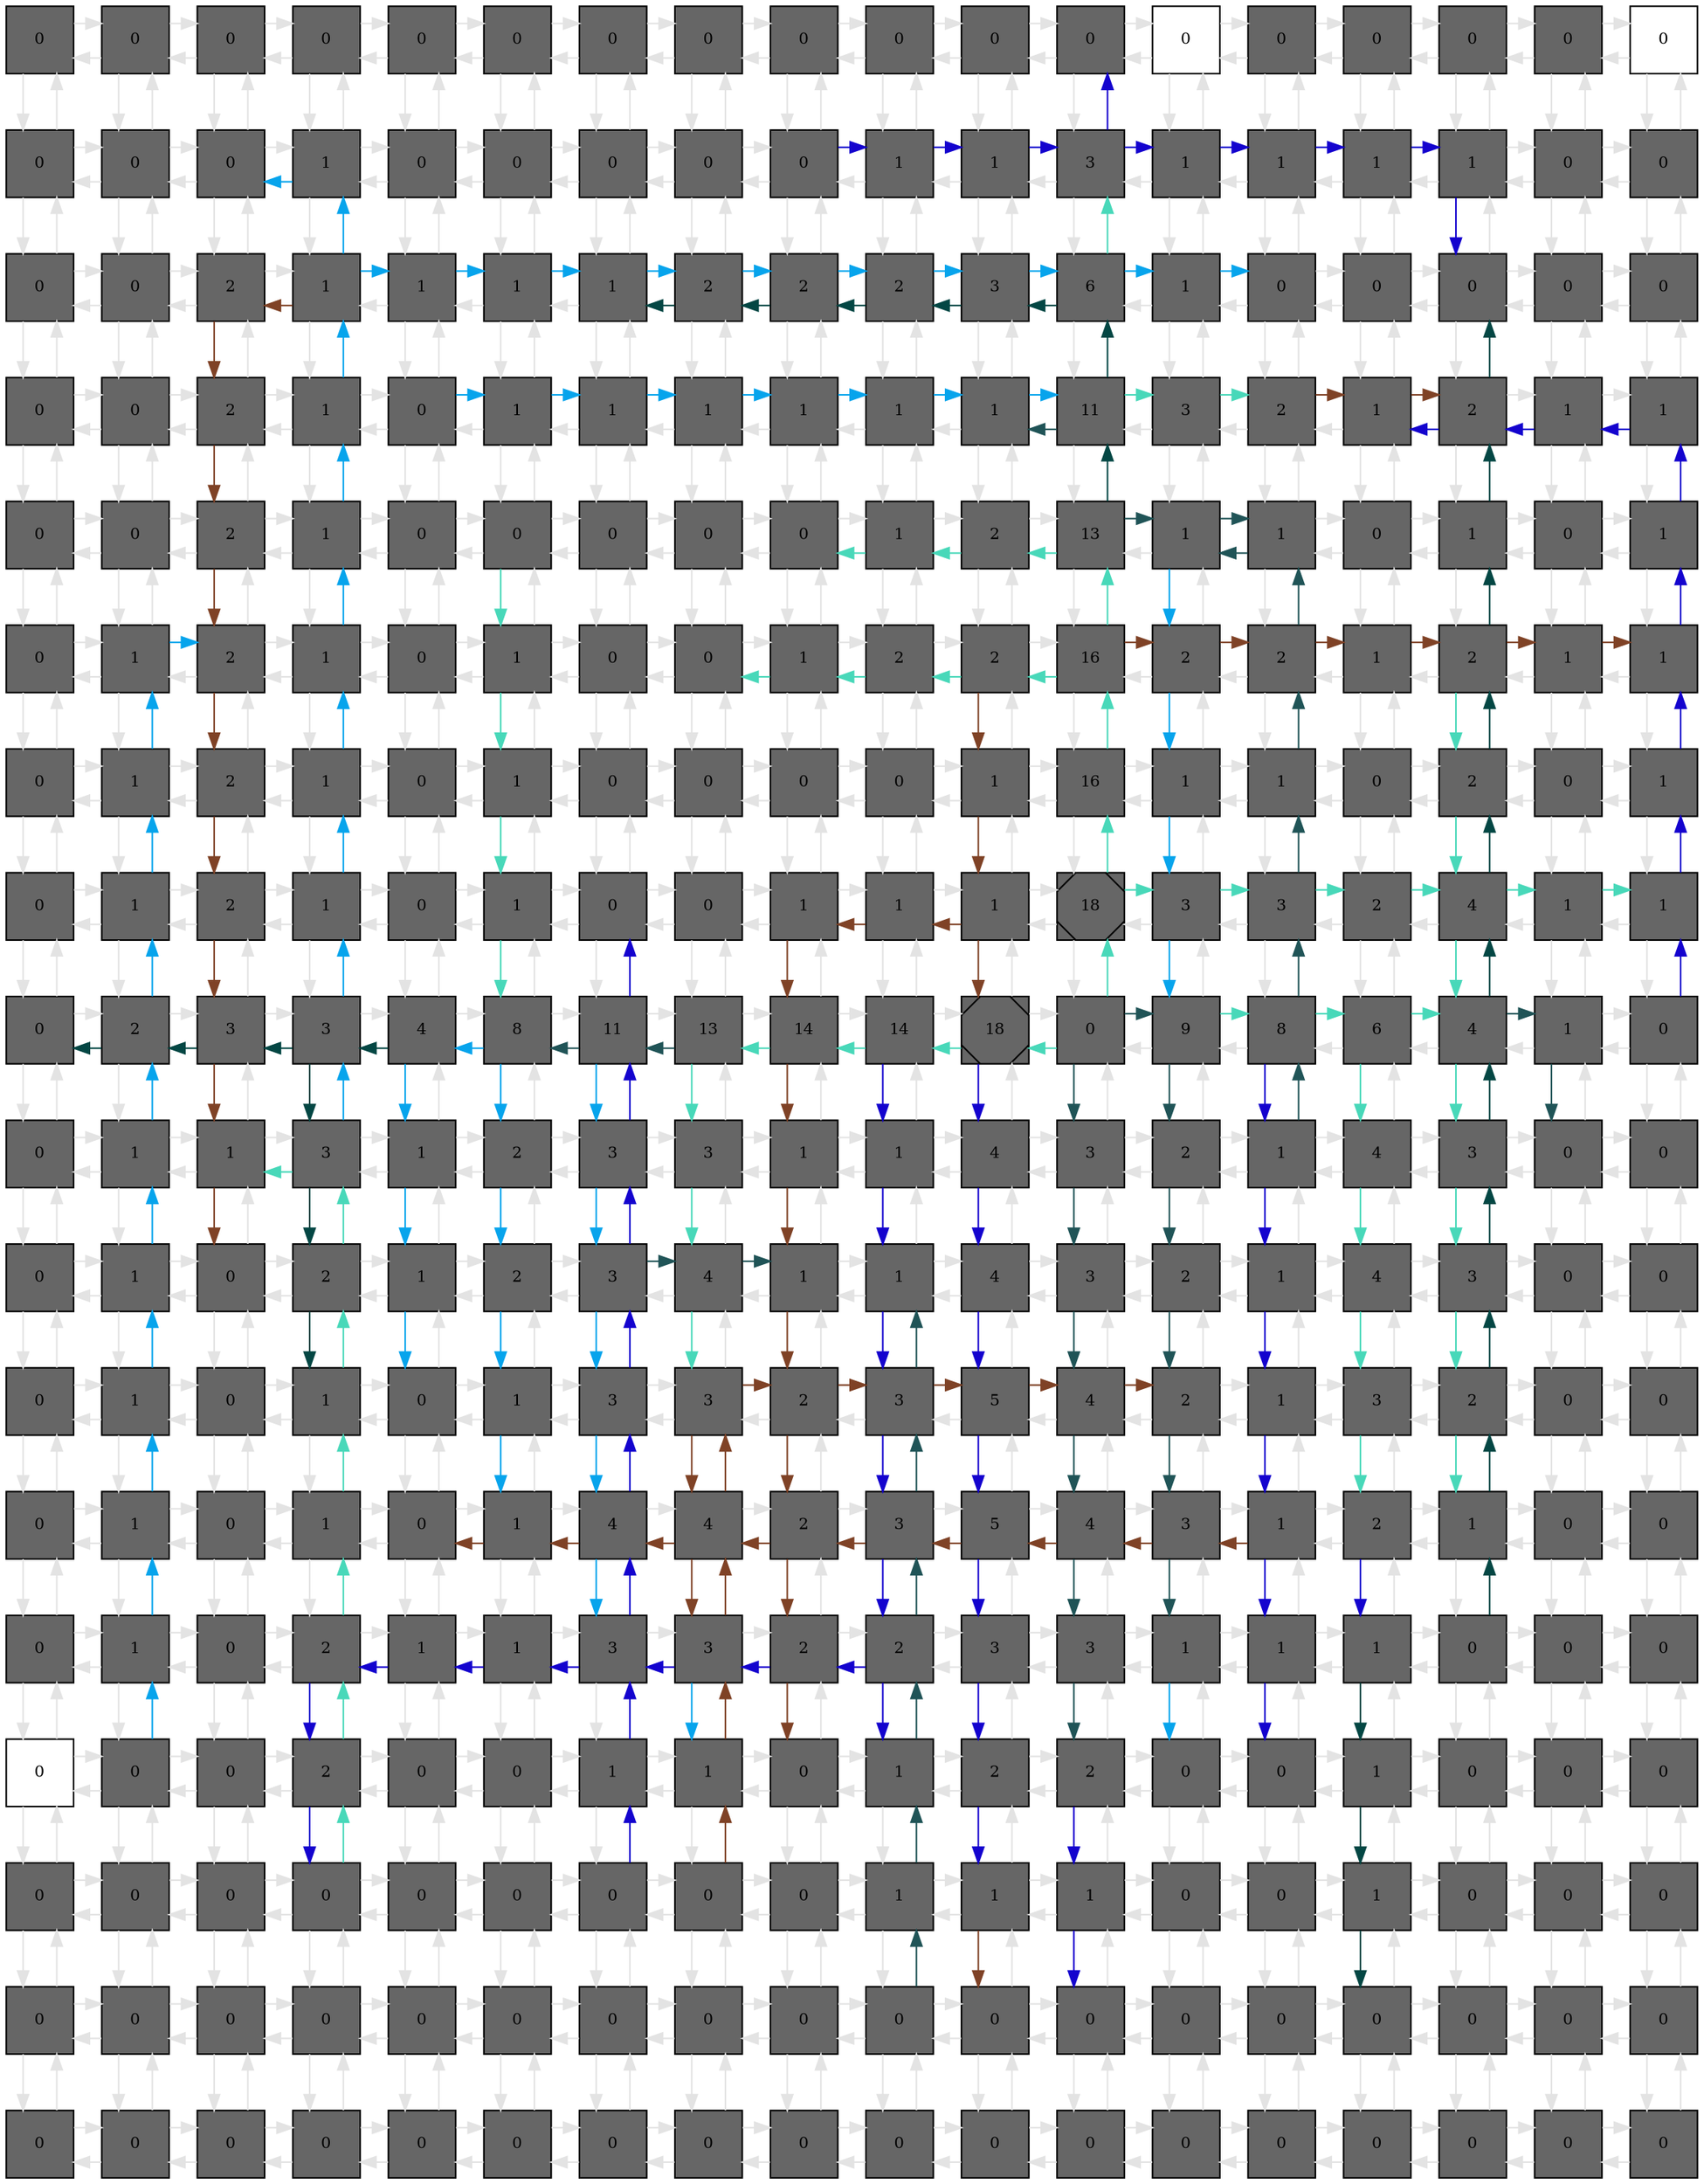 digraph layout  {
rankdir=TB;
splines=ortho;
node [fixedsize=false, style=filled, width="0.6"];
edge [constraint=false];
0 [fillcolor="#666666", fontsize=10, label=0, shape=square, tooltip="name:  APAF1gene ,\nin_degree: 2,\nout_degree: 2"];
1 [fillcolor="#666666", fontsize=10, label=0, shape=square, tooltip="name:  BBC3gene ,\nin_degree: 3,\nout_degree: 3"];
2 [fillcolor="#666666", fontsize=10, label=0, shape=square, tooltip="name:  IFIT1gene ,\nin_degree: 3,\nout_degree: 3"];
3 [fillcolor="#666666", fontsize=10, label=0, shape=square, tooltip="name:  CXCL11gene ,\nin_degree: 3,\nout_degree: 3"];
4 [fillcolor="#666666", fontsize=10, label=0, shape=square, tooltip="name:  PLSCR1gene ,\nin_degree: 3,\nout_degree: 3"];
5 [fillcolor="#666666", fontsize=10, label=0, shape=square, tooltip="name:  IFNB1_IFNB1 ,\nin_degree: 3,\nout_degree: 3"];
6 [fillcolor="#666666", fontsize=10, label=0, shape=square, tooltip="name:  IFNB1 ,\nin_degree: 3,\nout_degree: 3"];
7 [fillcolor="#666666", fontsize=10, label=0, shape=square, tooltip="name:  ProCASP6 ,\nin_degree: 3,\nout_degree: 3"];
8 [fillcolor="#666666", fontsize=10, label=0, shape=square, tooltip="name:  CASP6cytoplasm ,\nin_degree: 3,\nout_degree: 3"];
9 [fillcolor="#666666", fontsize=10, label=0, shape=square, tooltip="name:  TNF_BAG4_TNFRSF1A ,\nin_degree: 3,\nout_degree: 3"];
10 [fillcolor="#666666", fontsize=10, label=0, shape=square, tooltip="name:  BAG4_TNFRSF1A ,\nin_degree: 3,\nout_degree: 3"];
11 [fillcolor="#666666", fontsize=10, label=0, shape=square, tooltip="name:  BAG4 ,\nin_degree: 3,\nout_degree: 3"];
12 [fillcolor="#FFFFFF", fontsize=10, label=0, shape=square, tooltip="name: None,\nin_degree: 3,\nout_degree: 3"];
13 [fillcolor="#666666", fontsize=10, label=0, shape=square, tooltip="name:  CASP6nucleus ,\nin_degree: 3,\nout_degree: 3"];
14 [fillcolor="#666666", fontsize=10, label=0, shape=square, tooltip="name:  CASP7_Activator ,\nin_degree: 3,\nout_degree: 3"];
15 [fillcolor="#666666", fontsize=10, label=0, shape=square, tooltip="name:  ProCASP7 ,\nin_degree: 3,\nout_degree: 3"];
16 [fillcolor="#666666", fontsize=10, label=0, shape=square, tooltip="name:  CASP3_Activator ,\nin_degree: 3,\nout_degree: 3"];
17 [fillcolor="#FFFFFF", fontsize=10, label=0, shape=square, tooltip="name: None,\nin_degree: 2,\nout_degree: 2"];
18 [fillcolor="#666666", fontsize=10, label=0, shape=square, tooltip="name:  MDM2gene ,\nin_degree: 3,\nout_degree: 3"];
19 [fillcolor="#666666", fontsize=10, label=0, shape=square, tooltip="name:  TP53nucleus ,\nin_degree: 4,\nout_degree: 4"];
20 [fillcolor="#666666", fontsize=10, label=0, shape=square, tooltip="name:  IFR5gene ,\nin_degree: 4,\nout_degree: 4"];
21 [fillcolor="#666666", fontsize=10, label=1, shape=square, tooltip="name:  PMAIPgene ,\nin_degree: 4,\nout_degree: 4"];
22 [fillcolor="#666666", fontsize=10, label=0, shape=square, tooltip="name:  TP53cytoplasm ,\nin_degree: 4,\nout_degree: 4"];
23 [fillcolor="#666666", fontsize=10, label=0, shape=square, tooltip="name:  EIF2AK2_PRKRA ,\nin_degree: 4,\nout_degree: 4"];
24 [fillcolor="#666666", fontsize=10, label=0, shape=square, tooltip="name:  EIF2AK2cytoplasm ,\nin_degree: 4,\nout_degree: 4"];
25 [fillcolor="#666666", fontsize=10, label=0, shape=square, tooltip="name:  CASP6_Activator ,\nin_degree: 4,\nout_degree: 4"];
26 [fillcolor="#666666", fontsize=10, label=0, shape=square, tooltip="name:  CASP9 ,\nin_degree: 4,\nout_degree: 4"];
27 [fillcolor="#666666", fontsize=10, label=1, shape=square, tooltip="name:  TNF ,\nin_degree: 4,\nout_degree: 4"];
28 [fillcolor="#666666", fontsize=10, label=1, shape=square, tooltip="name:  TNF_TNFRSF1A ,\nin_degree: 4,\nout_degree: 4"];
29 [fillcolor="#666666", fontsize=10, label=3, shape=square, tooltip="name:  TNFRSF1A ,\nin_degree: 4,\nout_degree: 4"];
30 [fillcolor="#666666", fontsize=10, label=1, shape=square, tooltip="name:  LMNA ,\nin_degree: 4,\nout_degree: 4"];
31 [fillcolor="#666666", fontsize=10, label=1, shape=square, tooltip="name:  cLMNA ,\nin_degree: 4,\nout_degree: 4"];
32 [fillcolor="#666666", fontsize=10, label=1, shape=square, tooltip="name:  Cell_Shrinkage ,\nin_degree: 4,\nout_degree: 4"];
33 [fillcolor="#666666", fontsize=10, label=1, shape=square, tooltip="name:  CASP7cytoplasm ,\nin_degree: 4,\nout_degree: 4"];
34 [fillcolor="#666666", fontsize=10, label=0, shape=square, tooltip="name:  ProCASP3 ,\nin_degree: 4,\nout_degree: 4"];
35 [fillcolor="#666666", fontsize=10, label=0, shape=square, tooltip="name:  CASP7nucleus ,\nin_degree: 3,\nout_degree: 3"];
36 [fillcolor="#666666", fontsize=10, label=0, shape=square, tooltip="name:  TNFRSF10Bgene ,\nin_degree: 3,\nout_degree: 3"];
37 [fillcolor="#666666", fontsize=10, label=0, shape=square, tooltip="name:  FASLGgene ,\nin_degree: 4,\nout_degree: 4"];
38 [fillcolor="#666666", fontsize=10, label=2, shape=square, tooltip="name:  PRKRAgene ,\nin_degree: 4,\nout_degree: 4"];
39 [fillcolor="#666666", fontsize=10, label=1, shape=square, tooltip="name:  IRF5_IRF5nucleus ,\nin_degree: 4,\nout_degree: 4"];
40 [fillcolor="#666666", fontsize=10, label=1, shape=square, tooltip="name:  RIPK1gene ,\nin_degree: 4,\nout_degree: 4"];
41 [fillcolor="#666666", fontsize=10, label=1, shape=square, tooltip="name:  SP100gene ,\nin_degree: 4,\nout_degree: 4"];
42 [fillcolor="#666666", fontsize=10, label=1, shape=square, tooltip="name:  PRKRA ,\nin_degree: 4,\nout_degree: 4"];
43 [fillcolor="#666666", fontsize=10, label=2, shape=square, tooltip="name:  CD40LG ,\nin_degree: 4,\nout_degree: 4"];
44 [fillcolor="#666666", fontsize=10, label=2, shape=square, tooltip="name:  CD40_CD40LG ,\nin_degree: 4,\nout_degree: 4"];
45 [fillcolor="#666666", fontsize=10, label=2, shape=square, tooltip="name:  CD40 ,\nin_degree: 4,\nout_degree: 4"];
46 [fillcolor="#666666", fontsize=10, label=3, shape=square, tooltip="name:  TNF_TNFRSF1A_FADD_TRADD ,\nin_degree: 4,\nout_degree: 4"];
47 [fillcolor="#666666", fontsize=10, label=6, shape=square, tooltip="name:  TRADD ,\nin_degree: 4,\nout_degree: 4"];
48 [fillcolor="#666666", fontsize=10, label=1, shape=square, tooltip="name:  CASP10 ,\nin_degree: 4,\nout_degree: 4"];
49 [fillcolor="#666666", fontsize=10, label=0, shape=square, tooltip="name:  CASP3gene ,\nin_degree: 4,\nout_degree: 4"];
50 [fillcolor="#666666", fontsize=10, label=0, shape=square, tooltip="name:  cGAS2 ,\nin_degree: 4,\nout_degree: 4"];
51 [fillcolor="#666666", fontsize=10, label=0, shape=square, tooltip="name:  Apoptosome ,\nin_degree: 4,\nout_degree: 4"];
52 [fillcolor="#666666", fontsize=10, label=0, shape=square, tooltip="name:  CASP3cytoplasm ,\nin_degree: 4,\nout_degree: 4"];
53 [fillcolor="#666666", fontsize=10, label=0, shape=square, tooltip="name:  CASP3nucleus ,\nin_degree: 3,\nout_degree: 3"];
54 [fillcolor="#666666", fontsize=10, label=0, shape=square, tooltip="name:  IRF2_Activator ,\nin_degree: 3,\nout_degree: 3"];
55 [fillcolor="#666666", fontsize=10, label=0, shape=square, tooltip="name:  GBP1gene ,\nin_degree: 4,\nout_degree: 4"];
56 [fillcolor="#666666", fontsize=10, label=2, shape=square, tooltip="name:  TNFSF10gene ,\nin_degree: 4,\nout_degree: 4"];
57 [fillcolor="#666666", fontsize=10, label=1, shape=square, tooltip="name:  BAK1gene ,\nin_degree: 4,\nout_degree: 4"];
58 [fillcolor="#666666", fontsize=10, label=0, shape=square, tooltip="name:  Inactivation_of_Protein_Synthesis ,\nin_degree: 4,\nout_degree: 4"];
59 [fillcolor="#666666", fontsize=10, label=1, shape=square, tooltip="name:  IRF5_IRF5cytoplasm ,\nin_degree: 4,\nout_degree: 4"];
60 [fillcolor="#666666", fontsize=10, label=1, shape=square, tooltip="name:  IFNA_IFNA ,\nin_degree: 4,\nout_degree: 4"];
61 [fillcolor="#666666", fontsize=10, label=1, shape=square, tooltip="name:  IFNA ,\nin_degree: 4,\nout_degree: 4"];
62 [fillcolor="#666666", fontsize=10, label=1, shape=square, tooltip="name:  CD40_CD40LG_TRAF3 ,\nin_degree: 4,\nout_degree: 4"];
63 [fillcolor="#666666", fontsize=10, label=1, shape=square, tooltip="name:  TNF_TNFRSF1B ,\nin_degree: 4,\nout_degree: 4"];
64 [fillcolor="#666666", fontsize=10, label=1, shape=square, tooltip="name:  TNFRSF1B ,\nin_degree: 4,\nout_degree: 4"];
65 [fillcolor="#666666", fontsize=10, label=11, shape=square, tooltip="name:  TNF_TNFRSF1B_TRAF2 ,\nin_degree: 4,\nout_degree: 4"];
66 [fillcolor="#666666", fontsize=10, label=3, shape=square, tooltip="name:  ProCASP10 ,\nin_degree: 4,\nout_degree: 4"];
67 [fillcolor="#666666", fontsize=10, label=2, shape=square, tooltip="name:  GAS2 ,\nin_degree: 4,\nout_degree: 4"];
68 [fillcolor="#666666", fontsize=10, label=1, shape=square, tooltip="name:  Apoptosis ,\nin_degree: 4,\nout_degree: 4"];
69 [fillcolor="#666666", fontsize=10, label=2, shape=square, tooltip="name:  PARP ,\nin_degree: 4,\nout_degree: 4"];
70 [fillcolor="#666666", fontsize=10, label=1, shape=square, tooltip="name:  Inactive_DNA_Repair ,\nin_degree: 4,\nout_degree: 4"];
71 [fillcolor="#666666", fontsize=10, label=1, shape=square, tooltip="name:  IPARP ,\nin_degree: 3,\nout_degree: 3"];
72 [fillcolor="#666666", fontsize=10, label=0, shape=square, tooltip="name:  HIST2H4gene ,\nin_degree: 3,\nout_degree: 3"];
73 [fillcolor="#666666", fontsize=10, label=0, shape=square, tooltip="name:  IRF2 ,\nin_degree: 4,\nout_degree: 4"];
74 [fillcolor="#666666", fontsize=10, label=2, shape=square, tooltip="name:  PSMB9gene ,\nin_degree: 4,\nout_degree: 4"];
75 [fillcolor="#666666", fontsize=10, label=1, shape=square, tooltip="name:  TAP1gene ,\nin_degree: 4,\nout_degree: 4"];
76 [fillcolor="#666666", fontsize=10, label=0, shape=square, tooltip="name:  EIF2S1 ,\nin_degree: 4,\nout_degree: 4"];
77 [fillcolor="#666666", fontsize=10, label=0, shape=square, tooltip="name:  STAT2 ,\nin_degree: 4,\nout_degree: 4"];
78 [fillcolor="#666666", fontsize=10, label=0, shape=square, tooltip="name:  dsRNA ,\nin_degree: 4,\nout_degree: 4"];
79 [fillcolor="#666666", fontsize=10, label=0, shape=square, tooltip="name:  IFNAR ,\nin_degree: 4,\nout_degree: 4"];
80 [fillcolor="#666666", fontsize=10, label=0, shape=square, tooltip="name:  TRAF3 ,\nin_degree: 4,\nout_degree: 4"];
81 [fillcolor="#666666", fontsize=10, label=1, shape=square, tooltip="name:  IFNAR1 ,\nin_degree: 4,\nout_degree: 4"];
82 [fillcolor="#666666", fontsize=10, label=2, shape=square, tooltip="name:  IFNAR2 ,\nin_degree: 4,\nout_degree: 4"];
83 [fillcolor="#666666", fontsize=10, label=13, shape=square, tooltip="name:  TNFRSF10A ,\nin_degree: 4,\nout_degree: 4"];
84 [fillcolor="#666666", fontsize=10, label=1, shape=square, tooltip="name:  MAP3K14 ,\nin_degree: 4,\nout_degree: 4"];
85 [fillcolor="#666666", fontsize=10, label=1, shape=square, tooltip="name:  FADD ,\nin_degree: 4,\nout_degree: 4"];
86 [fillcolor="#666666", fontsize=10, label=0, shape=square, tooltip="name:  TNFSF10_TNFRSF10A ,\nin_degree: 4,\nout_degree: 4"];
87 [fillcolor="#666666", fontsize=10, label=1, shape=square, tooltip="name:  TNFSF10_TNFSF10B_FADD ,\nin_degree: 4,\nout_degree: 4"];
88 [fillcolor="#666666", fontsize=10, label=0, shape=square, tooltip="name:  TNFSF10 ,\nin_degree: 4,\nout_degree: 4"];
89 [fillcolor="#666666", fontsize=10, label=1, shape=square, tooltip="name:  TNFSF10_TNFSF10B ,\nin_degree: 3,\nout_degree: 3"];
90 [fillcolor="#666666", fontsize=10, label=0, shape=square, tooltip="name:  HLA_Bgene ,\nin_degree: 3,\nout_degree: 3"];
91 [fillcolor="#666666", fontsize=10, label=1, shape=square, tooltip="name:  CIITAgene ,\nin_degree: 4,\nout_degree: 4"];
92 [fillcolor="#666666", fontsize=10, label=2, shape=square, tooltip="name:  IRF1_IRF1nucleus ,\nin_degree: 4,\nout_degree: 4"];
93 [fillcolor="#666666", fontsize=10, label=1, shape=square, tooltip="name:  CCL5gene ,\nin_degree: 4,\nout_degree: 4"];
94 [fillcolor="#666666", fontsize=10, label=0, shape=square, tooltip="name:  IL12Bgene ,\nin_degree: 4,\nout_degree: 4"];
95 [fillcolor="#666666", fontsize=10, label=1, shape=square, tooltip="name:  IL15gene ,\nin_degree: 4,\nout_degree: 4"];
96 [fillcolor="#666666", fontsize=10, label=0, shape=square, tooltip="name:  ssRNA ,\nin_degree: 4,\nout_degree: 4"];
97 [fillcolor="#666666", fontsize=10, label=0, shape=square, tooltip="name:  JAK1 ,\nin_degree: 4,\nout_degree: 4"];
98 [fillcolor="#666666", fontsize=10, label=1, shape=square, tooltip="name:  TYK2 ,\nin_degree: 4,\nout_degree: 4"];
99 [fillcolor="#666666", fontsize=10, label=2, shape=square, tooltip="name:  ILIB ,\nin_degree: 4,\nout_degree: 4"];
100 [fillcolor="#666666", fontsize=10, label=2, shape=square, tooltip="name:  TNF_TNFRSF1A_FADD_TRADD_TRAF2_RIPK1 ,\nin_degree: 4,\nout_degree: 4"];
101 [fillcolor="#666666", fontsize=10, label=16, shape=square, tooltip="name:  TRAF2cytoplasm ,\nin_degree: 4,\nout_degree: 4"];
102 [fillcolor="#666666", fontsize=10, label=2, shape=square, tooltip="name:  CFLAR ,\nin_degree: 4,\nout_degree: 4"];
103 [fillcolor="#666666", fontsize=10, label=2, shape=square, tooltip="name:  FASLG_FAS_FADD_FAF1_DAXX_CFLAR ,\nin_degree: 4,\nout_degree: 4"];
104 [fillcolor="#666666", fontsize=10, label=1, shape=square, tooltip="name:  TNFSF10_TNFRSF10A_FADD ,\nin_degree: 4,\nout_degree: 4"];
105 [fillcolor="#666666", fontsize=10, label=2, shape=square, tooltip="name:  CASP8 ,\nin_degree: 4,\nout_degree: 4"];
106 [fillcolor="#666666", fontsize=10, label=1, shape=square, tooltip="name:  CASP4 ,\nin_degree: 4,\nout_degree: 4"];
107 [fillcolor="#666666", fontsize=10, label=1, shape=square, tooltip="name:  TNFRSF10B ,\nin_degree: 3,\nout_degree: 3"];
108 [fillcolor="#666666", fontsize=10, label=0, shape=square, tooltip="name:  G1P3gene ,\nin_degree: 3,\nout_degree: 3"];
109 [fillcolor="#666666", fontsize=10, label=1, shape=square, tooltip="name:  IRF8 ,\nin_degree: 4,\nout_degree: 4"];
110 [fillcolor="#666666", fontsize=10, label=2, shape=square, tooltip="name:  IRF2gene ,\nin_degree: 4,\nout_degree: 4"];
111 [fillcolor="#666666", fontsize=10, label=1, shape=square, tooltip="name:  OAS1gene ,\nin_degree: 4,\nout_degree: 4"];
112 [fillcolor="#666666", fontsize=10, label=0, shape=square, tooltip="name:  IRF5_IRF7nucleus ,\nin_degree: 4,\nout_degree: 4"];
113 [fillcolor="#666666", fontsize=10, label=1, shape=square, tooltip="name:  IRF5_IRF7cytoplasm ,\nin_degree: 4,\nout_degree: 4"];
114 [fillcolor="#666666", fontsize=10, label=0, shape=square, tooltip="name:  Virus ,\nin_degree: 4,\nout_degree: 4"];
115 [fillcolor="#666666", fontsize=10, label=0, shape=square, tooltip="name:  TLR7_TLR7 ,\nin_degree: 4,\nout_degree: 4"];
116 [fillcolor="#666666", fontsize=10, label=0, shape=square, tooltip="name:  TLR7 ,\nin_degree: 4,\nout_degree: 4"];
117 [fillcolor="#666666", fontsize=10, label=0, shape=square, tooltip="name:  ILIB_IL1R1 ,\nin_degree: 4,\nout_degree: 4"];
118 [fillcolor="#666666", fontsize=10, label=1, shape=square, tooltip="name:  IL1R1 ,\nin_degree: 4,\nout_degree: 4"];
119 [fillcolor="#666666", fontsize=10, label=16, shape=square, tooltip="name:  NOS2Agene ,\nin_degree: 4,\nout_degree: 4"];
120 [fillcolor="#666666", fontsize=10, label=1, shape=square, tooltip="name:  DAXX ,\nin_degree: 4,\nout_degree: 4"];
121 [fillcolor="#666666", fontsize=10, label=1, shape=square, tooltip="name:  FASLG_FAS_FADD_FAF1_DAXX ,\nin_degree: 4,\nout_degree: 4"];
122 [fillcolor="#666666", fontsize=10, label=0, shape=square, tooltip="name:  FASLG_FAS ,\nin_degree: 4,\nout_degree: 4"];
123 [fillcolor="#666666", fontsize=10, label=2, shape=square, tooltip="name:  FASLG ,\nin_degree: 4,\nout_degree: 4"];
124 [fillcolor="#666666", fontsize=10, label=0, shape=square, tooltip="name:  CASP1 ,\nin_degree: 4,\nout_degree: 4"];
125 [fillcolor="#666666", fontsize=10, label=1, shape=square, tooltip="name:  IDFFA ,\nin_degree: 3,\nout_degree: 3"];
126 [fillcolor="#666666", fontsize=10, label=0, shape=square, tooltip="name:  IL1Bgene ,\nin_degree: 3,\nout_degree: 3"];
127 [fillcolor="#666666", fontsize=10, label=1, shape=square, tooltip="name:  CYBBgene ,\nin_degree: 4,\nout_degree: 4"];
128 [fillcolor="#666666", fontsize=10, label=2, shape=square, tooltip="name:  STAT1gene ,\nin_degree: 4,\nout_degree: 4"];
129 [fillcolor="#666666", fontsize=10, label=1, shape=square, tooltip="name:  EIF2AK2gene ,\nin_degree: 4,\nout_degree: 4"];
130 [fillcolor="#666666", fontsize=10, label=0, shape=square, tooltip="name:  IRF3_IRF5cytoplasm ,\nin_degree: 4,\nout_degree: 4"];
131 [fillcolor="#666666", fontsize=10, label=1, shape=square, tooltip="name:  IRF5 ,\nin_degree: 4,\nout_degree: 4"];
132 [fillcolor="#666666", fontsize=10, label=0, shape=square, tooltip="name:  Viral_Bacterial_CpG ,\nin_degree: 4,\nout_degree: 4"];
133 [fillcolor="#666666", fontsize=10, label=0, shape=square, tooltip="name:  TLR7_MYD88_TRAF6_IRF5 ,\nin_degree: 4,\nout_degree: 4"];
134 [fillcolor="#666666", fontsize=10, label=1, shape=square, tooltip="name:  TLR9_TLR9 ,\nin_degree: 4,\nout_degree: 4"];
135 [fillcolor="#666666", fontsize=10, label=1, shape=square, tooltip="name:  TLR9 ,\nin_degree: 4,\nout_degree: 4"];
136 [fillcolor="#666666", fontsize=10, label=1, shape=square, tooltip="name:  RIPK1 ,\nin_degree: 4,\nout_degree: 4"];
137 [fillcolor="#666666", fontsize=10, label=18, shape=Msquare, tooltip="name:  PTP ,\nin_degree: 4,\nout_degree: 4"];
138 [fillcolor="#666666", fontsize=10, label=3, shape=square, tooltip="name:  PTPN2 ,\nin_degree: 4,\nout_degree: 4"];
139 [fillcolor="#666666", fontsize=10, label=3, shape=square, tooltip="name:  FAF1 ,\nin_degree: 4,\nout_degree: 4"];
140 [fillcolor="#666666", fontsize=10, label=2, shape=square, tooltip="name:  FAS ,\nin_degree: 4,\nout_degree: 4"];
141 [fillcolor="#666666", fontsize=10, label=4, shape=square, tooltip="name:  ProCASP8 ,\nin_degree: 4,\nout_degree: 4"];
142 [fillcolor="#666666", fontsize=10, label=1, shape=square, tooltip="name:  ProCASP1 ,\nin_degree: 4,\nout_degree: 4"];
143 [fillcolor="#666666", fontsize=10, label=1, shape=square, tooltip="name:  DFFA ,\nin_degree: 3,\nout_degree: 3"];
144 [fillcolor="#666666", fontsize=10, label=0, shape=square, tooltip="name:  SPI1 ,\nin_degree: 3,\nout_degree: 3"];
145 [fillcolor="#666666", fontsize=10, label=2, shape=square, tooltip="name:  G1P2gene ,\nin_degree: 4,\nout_degree: 4"];
146 [fillcolor="#666666", fontsize=10, label=3, shape=square, tooltip="name:  CBP ,\nin_degree: 4,\nout_degree: 4"];
147 [fillcolor="#666666", fontsize=10, label=3, shape=square, tooltip="name:  CREBBP ,\nin_degree: 4,\nout_degree: 4"];
148 [fillcolor="#666666", fontsize=10, label=4, shape=square, tooltip="name:  EP300 ,\nin_degree: 4,\nout_degree: 4"];
149 [fillcolor="#666666", fontsize=10, label=8, shape=square, tooltip="name:  IRF4 ,\nin_degree: 4,\nout_degree: 4"];
150 [fillcolor="#666666", fontsize=10, label=11, shape=square, tooltip="name:  TLR3 ,\nin_degree: 4,\nout_degree: 4"];
151 [fillcolor="#666666", fontsize=10, label=13, shape=square, tooltip="name:  TLR9_MYD88_TRAF6_IRF5 ,\nin_degree: 4,\nout_degree: 4"];
152 [fillcolor="#666666", fontsize=10, label=14, shape=square, tooltip="name:  MYD88 ,\nin_degree: 4,\nout_degree: 4"];
153 [fillcolor="#666666", fontsize=10, label=14, shape=square, tooltip="name:  ILIB_IL1R1_MYD88_IRAK1_IRAK4 ,\nin_degree: 4,\nout_degree: 4"];
154 [fillcolor="#666666", fontsize=10, label=18, shape=Msquare, tooltip="name:  IRAK2 ,\nin_degree: 4,\nout_degree: 4"];
155 [fillcolor="#666666", fontsize=10, label=0, shape=square, tooltip="name:  External_Activator ,\nin_degree: 4,\nout_degree: 4"];
156 [fillcolor="#666666", fontsize=10, label=9, shape=square, tooltip="name:  SOCS1 ,\nin_degree: 4,\nout_degree: 4"];
157 [fillcolor="#666666", fontsize=10, label=8, shape=square, tooltip="name:  TRAF5 ,\nin_degree: 4,\nout_degree: 4"];
158 [fillcolor="#666666", fontsize=10, label=6, shape=square, tooltip="name:  TNFRSF17 ,\nin_degree: 4,\nout_degree: 4"];
159 [fillcolor="#666666", fontsize=10, label=4, shape=square, tooltip="name:  SOCS3 ,\nin_degree: 4,\nout_degree: 4"];
160 [fillcolor="#666666", fontsize=10, label=1, shape=square, tooltip="name:  ProCASP4 ,\nin_degree: 4,\nout_degree: 4"];
161 [fillcolor="#666666", fontsize=10, label=0, shape=square, tooltip="name:  DNA_Fragmentation ,\nin_degree: 3,\nout_degree: 3"];
162 [fillcolor="#666666", fontsize=10, label=0, shape=square, tooltip="name:  IRF3_IRF3nucleus ,\nin_degree: 3,\nout_degree: 3"];
163 [fillcolor="#666666", fontsize=10, label=1, shape=square, tooltip="name:  IFIT2gene ,\nin_degree: 4,\nout_degree: 4"];
164 [fillcolor="#666666", fontsize=10, label=1, shape=square, tooltip="name:  IFNB1gene ,\nin_degree: 4,\nout_degree: 4"];
165 [fillcolor="#666666", fontsize=10, label=3, shape=square, tooltip="name:  ISGF3nucleus ,\nin_degree: 4,\nout_degree: 4"];
166 [fillcolor="#666666", fontsize=10, label=1, shape=square, tooltip="name:  IRF3_IRF5nucleus ,\nin_degree: 4,\nout_degree: 4"];
167 [fillcolor="#666666", fontsize=10, label=2, shape=square, tooltip="name:  ATF2 ,\nin_degree: 4,\nout_degree: 4"];
168 [fillcolor="#666666", fontsize=10, label=3, shape=square, tooltip="name:  TLR3_TLR3 ,\nin_degree: 4,\nout_degree: 4"];
169 [fillcolor="#666666", fontsize=10, label=3, shape=square, tooltip="name:  TLR7_MYD88_IRAK1_IRAK4 ,\nin_degree: 4,\nout_degree: 4"];
170 [fillcolor="#666666", fontsize=10, label=1, shape=square, tooltip="name:  TLR9_MYD88_IRAK1_IRAK4 ,\nin_degree: 4,\nout_degree: 4"];
171 [fillcolor="#666666", fontsize=10, label=1, shape=square, tooltip="name:  IRAK1 ,\nin_degree: 4,\nout_degree: 4"];
172 [fillcolor="#666666", fontsize=10, label=4, shape=square, tooltip="name:  IRAK4 ,\nin_degree: 4,\nout_degree: 4"];
173 [fillcolor="#666666", fontsize=10, label=3, shape=square, tooltip="name:  TOLLIP ,\nin_degree: 4,\nout_degree: 4"];
174 [fillcolor="#666666", fontsize=10, label=2, shape=square, tooltip="name:  BIRC2 ,\nin_degree: 4,\nout_degree: 4"];
175 [fillcolor="#666666", fontsize=10, label=1, shape=square, tooltip="name:  TNFSF13B_TNFRSF17_TRAF5 ,\nin_degree: 4,\nout_degree: 4"];
176 [fillcolor="#666666", fontsize=10, label=4, shape=square, tooltip="name:  TNFSF13B_TNFRSF17 ,\nin_degree: 4,\nout_degree: 4"];
177 [fillcolor="#666666", fontsize=10, label=3, shape=square, tooltip="name:  ProCASP2 ,\nin_degree: 4,\nout_degree: 4"];
178 [fillcolor="#666666", fontsize=10, label=0, shape=square, tooltip="name:  DNA ,\nin_degree: 4,\nout_degree: 4"];
179 [fillcolor="#666666", fontsize=10, label=0, shape=square, tooltip="name:  Fragmented_DNAnucleus ,\nin_degree: 3,\nout_degree: 3"];
180 [fillcolor="#666666", fontsize=10, label=0, shape=square, tooltip="name:  CXCL10gene ,\nin_degree: 3,\nout_degree: 3"];
181 [fillcolor="#666666", fontsize=10, label=1, shape=square, tooltip="name:  IRF3_IRF7nucleus ,\nin_degree: 4,\nout_degree: 4"];
182 [fillcolor="#666666", fontsize=10, label=0, shape=square, tooltip="name:  IFNAgene ,\nin_degree: 4,\nout_degree: 4"];
183 [fillcolor="#666666", fontsize=10, label=2, shape=square, tooltip="name:  STAT1_STAT1_IRF9nucleus ,\nin_degree: 4,\nout_degree: 4"];
184 [fillcolor="#666666", fontsize=10, label=1, shape=square, tooltip="name:  STAT1_STAT1_IRF9cytoplasm ,\nin_degree: 4,\nout_degree: 4"];
185 [fillcolor="#666666", fontsize=10, label=2, shape=square, tooltip="name:  ISGF3cytoplasm ,\nin_degree: 4,\nout_degree: 4"];
186 [fillcolor="#666666", fontsize=10, label=3, shape=square, tooltip="name:  IRF9 ,\nin_degree: 4,\nout_degree: 4"];
187 [fillcolor="#666666", fontsize=10, label=4, shape=square, tooltip="name:  ILIB_IL1R1_MYD88_IRAK1_IRAK4_TRAF6 ,\nin_degree: 4,\nout_degree: 4"];
188 [fillcolor="#666666", fontsize=10, label=1, shape=square, tooltip="name:  TLR5_MYD88_IRAK1_IRAK4 ,\nin_degree: 4,\nout_degree: 4"];
189 [fillcolor="#666666", fontsize=10, label=1, shape=square, tooltip="name:  TLR1_TLR2_TIRAP_MYD88_IRAK2_IRAK1_IRAK4 ,\nin_degree: 4,\nout_degree: 4"];
190 [fillcolor="#666666", fontsize=10, label=4, shape=square, tooltip="name:  TLR2_TLR6_TOLLIP_MYD88_IRAK1_IRAK4 ,\nin_degree: 4,\nout_degree: 4"];
191 [fillcolor="#666666", fontsize=10, label=3, shape=square, tooltip="name:  TIRAP ,\nin_degree: 4,\nout_degree: 4"];
192 [fillcolor="#666666", fontsize=10, label=2, shape=square, tooltip="name:  TLR6 ,\nin_degree: 4,\nout_degree: 4"];
193 [fillcolor="#666666", fontsize=10, label=1, shape=square, tooltip="name:  IFNGR2 ,\nin_degree: 4,\nout_degree: 4"];
194 [fillcolor="#666666", fontsize=10, label=4, shape=square, tooltip="name:  TNFSF13B ,\nin_degree: 4,\nout_degree: 4"];
195 [fillcolor="#666666", fontsize=10, label=3, shape=square, tooltip="name:  CASP2 ,\nin_degree: 4,\nout_degree: 4"];
196 [fillcolor="#666666", fontsize=10, label=0, shape=square, tooltip="name:  PDCD8nucleus ,\nin_degree: 4,\nout_degree: 4"];
197 [fillcolor="#666666", fontsize=10, label=0, shape=square, tooltip="name:  Fragmented_DNAcytoplasm ,\nin_degree: 3,\nout_degree: 3"];
198 [fillcolor="#666666", fontsize=10, label=0, shape=square, tooltip="name:  IRF3_IRF3cytoplasm ,\nin_degree: 3,\nout_degree: 3"];
199 [fillcolor="#666666", fontsize=10, label=1, shape=square, tooltip="name:  IRF7_IRF7cytoplasm ,\nin_degree: 4,\nout_degree: 4"];
200 [fillcolor="#666666", fontsize=10, label=0, shape=square, tooltip="name:  IRF7_IRF7nucleus ,\nin_degree: 4,\nout_degree: 4"];
201 [fillcolor="#666666", fontsize=10, label=1, shape=square, tooltip="name:  PRKCD ,\nin_degree: 4,\nout_degree: 4"];
202 [fillcolor="#666666", fontsize=10, label=0, shape=square, tooltip="name:  IKBKE ,\nin_degree: 4,\nout_degree: 4"];
203 [fillcolor="#666666", fontsize=10, label=1, shape=square, tooltip="name:  STAT1_STAT2 ,\nin_degree: 4,\nout_degree: 4"];
204 [fillcolor="#666666", fontsize=10, label=3, shape=square, tooltip="name:  TLR7_MYD88_IRAK1_IRAK4_TRAF6 ,\nin_degree: 4,\nout_degree: 4"];
205 [fillcolor="#666666", fontsize=10, label=3, shape=square, tooltip="name:  TRAF6 ,\nin_degree: 4,\nout_degree: 4"];
206 [fillcolor="#666666", fontsize=10, label=2, shape=square, tooltip="name:  TLR5_MYD88_IRAK1_IRAK4_TRAF6 ,\nin_degree: 4,\nout_degree: 4"];
207 [fillcolor="#666666", fontsize=10, label=3, shape=square, tooltip="name:  TLR1_TLR2_TIRAP_MYD88_IRAK2_IRAK1_IRAK4_TRAF6 ,\nin_degree: 4,\nout_degree: 4"];
208 [fillcolor="#666666", fontsize=10, label=5, shape=square, tooltip="name:  TLR2_TLR6_TOLLIP_MYD88_IRAK1_IRAK4_TRAF6 ,\nin_degree: 4,\nout_degree: 4"];
209 [fillcolor="#666666", fontsize=10, label=4, shape=square, tooltip="name:  MAP3K7IP1 ,\nin_degree: 4,\nout_degree: 4"];
210 [fillcolor="#666666", fontsize=10, label=2, shape=square, tooltip="name:  TLR2_TLR6 ,\nin_degree: 4,\nout_degree: 4"];
211 [fillcolor="#666666", fontsize=10, label=1, shape=square, tooltip="name:  IFNGR1 ,\nin_degree: 4,\nout_degree: 4"];
212 [fillcolor="#666666", fontsize=10, label=3, shape=square, tooltip="name:  BID ,\nin_degree: 4,\nout_degree: 4"];
213 [fillcolor="#666666", fontsize=10, label=2, shape=square, tooltip="name:  HSPA1A ,\nin_degree: 4,\nout_degree: 4"];
214 [fillcolor="#666666", fontsize=10, label=0, shape=square, tooltip="name:  PDCD8_HSPA1A ,\nin_degree: 4,\nout_degree: 4"];
215 [fillcolor="#666666", fontsize=10, label=0, shape=square, tooltip="name:  ENDOGnucleus ,\nin_degree: 3,\nout_degree: 3"];
216 [fillcolor="#666666", fontsize=10, label=0, shape=square, tooltip="name:  IRF3_IRF7cytoplasm ,\nin_degree: 3,\nout_degree: 3"];
217 [fillcolor="#666666", fontsize=10, label=1, shape=square, tooltip="name:  IRF7 ,\nin_degree: 4,\nout_degree: 4"];
218 [fillcolor="#666666", fontsize=10, label=0, shape=square, tooltip="name:  STAT1_STAT1nucleus_p1 ,\nin_degree: 4,\nout_degree: 4"];
219 [fillcolor="#666666", fontsize=10, label=1, shape=square, tooltip="name:  STAT1_STAT1cytoplasm ,\nin_degree: 4,\nout_degree: 4"];
220 [fillcolor="#666666", fontsize=10, label=0, shape=square, tooltip="name:  STAT1 ,\nin_degree: 4,\nout_degree: 4"];
221 [fillcolor="#666666", fontsize=10, label=1, shape=square, tooltip="name:  TICAM1 ,\nin_degree: 4,\nout_degree: 4"];
222 [fillcolor="#666666", fontsize=10, label=4, shape=square, tooltip="name:  TLR3_TICAM1_TICAM2 ,\nin_degree: 4,\nout_degree: 4"];
223 [fillcolor="#666666", fontsize=10, label=4, shape=square, tooltip="name:  TLR3_TICAM1_TICAM2_TRAF6 ,\nin_degree: 4,\nout_degree: 4"];
224 [fillcolor="#666666", fontsize=10, label=2, shape=square, tooltip="name:  TLR9_MYD88_IRAK1_IRAK4_TRAF6 ,\nin_degree: 4,\nout_degree: 4"];
225 [fillcolor="#666666", fontsize=10, label=3, shape=square, tooltip="name:  MAP3K7IP1_MAP3K7IP2_MAP3K7 ,\nin_degree: 4,\nout_degree: 4"];
226 [fillcolor="#666666", fontsize=10, label=5, shape=square, tooltip="name:  MAP3K7 ,\nin_degree: 4,\nout_degree: 4"];
227 [fillcolor="#666666", fontsize=10, label=4, shape=square, tooltip="name:  MAP3K7IP2 ,\nin_degree: 4,\nout_degree: 4"];
228 [fillcolor="#666666", fontsize=10, label=3, shape=square, tooltip="name:  TLR2 ,\nin_degree: 4,\nout_degree: 4"];
229 [fillcolor="#666666", fontsize=10, label=1, shape=square, tooltip="name:  IFNGR ,\nin_degree: 4,\nout_degree: 4"];
230 [fillcolor="#666666", fontsize=10, label=2, shape=square, tooltip="name:  JAK2 ,\nin_degree: 4,\nout_degree: 4"];
231 [fillcolor="#666666", fontsize=10, label=1, shape=square, tooltip="name:  tBID ,\nin_degree: 4,\nout_degree: 4"];
232 [fillcolor="#666666", fontsize=10, label=0, shape=square, tooltip="name:  PDCD8cytoplasm ,\nin_degree: 4,\nout_degree: 4"];
233 [fillcolor="#666666", fontsize=10, label=0, shape=square, tooltip="name:  ENDOGcytoplasm ,\nin_degree: 3,\nout_degree: 3"];
234 [fillcolor="#666666", fontsize=10, label=0, shape=square, tooltip="name:  IRF3 ,\nin_degree: 3,\nout_degree: 3"];
235 [fillcolor="#666666", fontsize=10, label=1, shape=square, tooltip="name:  ICAM1gene ,\nin_degree: 4,\nout_degree: 4"];
236 [fillcolor="#666666", fontsize=10, label=0, shape=square, tooltip="name:  STAT1_STAT1nucleus_p2 ,\nin_degree: 4,\nout_degree: 4"];
237 [fillcolor="#666666", fontsize=10, label=2, shape=square, tooltip="name:  CXCL9gene ,\nin_degree: 4,\nout_degree: 4"];
238 [fillcolor="#666666", fontsize=10, label=1, shape=square, tooltip="name:  IKBKE_TBK1 ,\nin_degree: 4,\nout_degree: 4"];
239 [fillcolor="#666666", fontsize=10, label=1, shape=square, tooltip="name:  TLR3_TICAM1_TICAM2_TBK1 ,\nin_degree: 4,\nout_degree: 4"];
240 [fillcolor="#666666", fontsize=10, label=3, shape=square, tooltip="name:  TICAM2 ,\nin_degree: 4,\nout_degree: 4"];
241 [fillcolor="#666666", fontsize=10, label=3, shape=square, tooltip="name:  TBK1 ,\nin_degree: 4,\nout_degree: 4"];
242 [fillcolor="#666666", fontsize=10, label=2, shape=square, tooltip="name:  TLR9_MYD88_TRAF6 ,\nin_degree: 4,\nout_degree: 4"];
243 [fillcolor="#666666", fontsize=10, label=2, shape=square, tooltip="name:  RELAp65_NFKB1p50cytoplasm ,\nin_degree: 4,\nout_degree: 4"];
244 [fillcolor="#666666", fontsize=10, label=3, shape=square, tooltip="name:  RPS6KA5 ,\nin_degree: 4,\nout_degree: 4"];
245 [fillcolor="#666666", fontsize=10, label=3, shape=square, tooltip="name:  PRKCZ ,\nin_degree: 4,\nout_degree: 4"];
246 [fillcolor="#666666", fontsize=10, label=1, shape=square, tooltip="name:  RELB ,\nin_degree: 4,\nout_degree: 4"];
247 [fillcolor="#666666", fontsize=10, label=1, shape=square, tooltip="name:  IFNG ,\nin_degree: 4,\nout_degree: 4"];
248 [fillcolor="#666666", fontsize=10, label=1, shape=square, tooltip="name:  APAF1 ,\nin_degree: 4,\nout_degree: 4"];
249 [fillcolor="#666666", fontsize=10, label=0, shape=square, tooltip="name:  APAF1_CYCS ,\nin_degree: 4,\nout_degree: 4"];
250 [fillcolor="#666666", fontsize=10, label=0, shape=square, tooltip="name:  PDCD8mitochondria ,\nin_degree: 4,\nout_degree: 4"];
251 [fillcolor="#666666", fontsize=10, label=0, shape=square, tooltip="name:  ENDOGmitochondria ,\nin_degree: 3,\nout_degree: 3"];
252 [fillcolor="#FFFFFF", fontsize=10, label=0, shape=square, tooltip="name: None,\nin_degree: 3,\nout_degree: 3"];
253 [fillcolor="#666666", fontsize=10, label=0, shape=square, tooltip="name:  IRF1_IRF1cytoplasm ,\nin_degree: 4,\nout_degree: 4"];
254 [fillcolor="#666666", fontsize=10, label=0, shape=square, tooltip="name:  IRF1gene ,\nin_degree: 4,\nout_degree: 4"];
255 [fillcolor="#666666", fontsize=10, label=2, shape=square, tooltip="name:  BCL2A1gene ,\nin_degree: 4,\nout_degree: 4"];
256 [fillcolor="#666666", fontsize=10, label=0, shape=square, tooltip="name:  BCL2L1gene ,\nin_degree: 4,\nout_degree: 4"];
257 [fillcolor="#666666", fontsize=10, label=0, shape=square, tooltip="name:  TLR4_TICAM1_TICAM2 ,\nin_degree: 4,\nout_degree: 4"];
258 [fillcolor="#666666", fontsize=10, label=1, shape=square, tooltip="name:  TLR5_TLR5 ,\nin_degree: 4,\nout_degree: 4"];
259 [fillcolor="#666666", fontsize=10, label=1, shape=square, tooltip="name:  TLR5 ,\nin_degree: 4,\nout_degree: 4"];
260 [fillcolor="#666666", fontsize=10, label=0, shape=square, tooltip="name:  TLR3_TICAM1_TICAM2_RIPK1 ,\nin_degree: 4,\nout_degree: 4"];
261 [fillcolor="#666666", fontsize=10, label=1, shape=square, tooltip="name:  IKBKB ,\nin_degree: 4,\nout_degree: 4"];
262 [fillcolor="#666666", fontsize=10, label=2, shape=square, tooltip="name:  TNF_IKBKG_Complex ,\nin_degree: 4,\nout_degree: 4"];
263 [fillcolor="#666666", fontsize=10, label=2, shape=square, tooltip="name:  CHUK ,\nin_degree: 4,\nout_degree: 4"];
264 [fillcolor="#666666", fontsize=10, label=0, shape=square, tooltip="name:  CHUK_CHUK ,\nin_degree: 4,\nout_degree: 4"];
265 [fillcolor="#666666", fontsize=10, label=0, shape=square, tooltip="name:  NFKB2p100 ,\nin_degree: 4,\nout_degree: 4"];
266 [fillcolor="#666666", fontsize=10, label=1, shape=square, tooltip="name:  DIABLOmitochondria ,\nin_degree: 4,\nout_degree: 4"];
267 [fillcolor="#666666", fontsize=10, label=0, shape=square, tooltip="name:  DIABLOcytoplasm ,\nin_degree: 4,\nout_degree: 4"];
268 [fillcolor="#666666", fontsize=10, label=0, shape=square, tooltip="name:  BIRC4cytoplasm ,\nin_degree: 4,\nout_degree: 4"];
269 [fillcolor="#666666", fontsize=10, label=0, shape=square, tooltip="name:  HTRA2cytoplasm ,\nin_degree: 3,\nout_degree: 3"];
270 [fillcolor="#666666", fontsize=10, label=0, shape=square, tooltip="name:  BIRC3gene ,\nin_degree: 3,\nout_degree: 3"];
271 [fillcolor="#666666", fontsize=10, label=0, shape=square, tooltip="name:  BIRC4gene ,\nin_degree: 4,\nout_degree: 4"];
272 [fillcolor="#666666", fontsize=10, label=0, shape=square, tooltip="name:  FASgene ,\nin_degree: 4,\nout_degree: 4"];
273 [fillcolor="#666666", fontsize=10, label=0, shape=square, tooltip="name:  RELAp65_NFBK1p50nucleus ,\nin_degree: 4,\nout_degree: 4"];
274 [fillcolor="#666666", fontsize=10, label=0, shape=square, tooltip="name:  CFLARgene ,\nin_degree: 4,\nout_degree: 4"];
275 [fillcolor="#666666", fontsize=10, label=0, shape=square, tooltip="name:  Flagellin ,\nin_degree: 4,\nout_degree: 4"];
276 [fillcolor="#666666", fontsize=10, label=0, shape=square, tooltip="name:  Bacteria ,\nin_degree: 4,\nout_degree: 4"];
277 [fillcolor="#666666", fontsize=10, label=0, shape=square, tooltip="name:  Diacyl_Lipopeptides ,\nin_degree: 4,\nout_degree: 4"];
278 [fillcolor="#666666", fontsize=10, label=0, shape=square, tooltip="name:  TLR3_TICAM1_TICAM2_RIPK1_RIPK3 ,\nin_degree: 4,\nout_degree: 4"];
279 [fillcolor="#666666", fontsize=10, label=1, shape=square, tooltip="name:  IKBKG_CHUK_IKBKB ,\nin_degree: 4,\nout_degree: 4"];
280 [fillcolor="#666666", fontsize=10, label=1, shape=square, tooltip="name:  IKBKG ,\nin_degree: 4,\nout_degree: 4"];
281 [fillcolor="#666666", fontsize=10, label=1, shape=square, tooltip="name:  RIPK3 ,\nin_degree: 4,\nout_degree: 4"];
282 [fillcolor="#666666", fontsize=10, label=0, shape=square, tooltip="name:  NFKB2p100_RELBcytoplasm ,\nin_degree: 4,\nout_degree: 4"];
283 [fillcolor="#666666", fontsize=10, label=0, shape=square, tooltip="name:  NFKB2p100_NFKB2p100cytoplasm ,\nin_degree: 4,\nout_degree: 4"];
284 [fillcolor="#666666", fontsize=10, label=1, shape=square, tooltip="name:  BAX ,\nin_degree: 4,\nout_degree: 4"];
285 [fillcolor="#666666", fontsize=10, label=0, shape=square, tooltip="name:  CYCScytoplasm ,\nin_degree: 4,\nout_degree: 4"];
286 [fillcolor="#666666", fontsize=10, label=0, shape=square, tooltip="name:  Mitochondrial_Activator ,\nin_degree: 4,\nout_degree: 4"];
287 [fillcolor="#666666", fontsize=10, label=0, shape=square, tooltip="name:  HTRA2mitochondria ,\nin_degree: 3,\nout_degree: 3"];
288 [fillcolor="#666666", fontsize=10, label=0, shape=square, tooltip="name:  CKII ,\nin_degree: 3,\nout_degree: 3"];
289 [fillcolor="#666666", fontsize=10, label=0, shape=square, tooltip="name:  IRF1cytoplasm ,\nin_degree: 4,\nout_degree: 4"];
290 [fillcolor="#666666", fontsize=10, label=0, shape=square, tooltip="name:  IER3gene ,\nin_degree: 4,\nout_degree: 4"];
291 [fillcolor="#666666", fontsize=10, label=0, shape=square, tooltip="name:  SOD2gene ,\nin_degree: 4,\nout_degree: 4"];
292 [fillcolor="#666666", fontsize=10, label=0, shape=square, tooltip="name:  TRAF1gene ,\nin_degree: 4,\nout_degree: 4"];
293 [fillcolor="#666666", fontsize=10, label=0, shape=square, tooltip="name:  LPS ,\nin_degree: 4,\nout_degree: 4"];
294 [fillcolor="#666666", fontsize=10, label=0, shape=square, tooltip="name:  Triacyl_Lipopeptides ,\nin_degree: 4,\nout_degree: 4"];
295 [fillcolor="#666666", fontsize=10, label=0, shape=square, tooltip="name:  NFKB1_p50 ,\nin_degree: 4,\nout_degree: 4"];
296 [fillcolor="#666666", fontsize=10, label=0, shape=square, tooltip="name:  NFKBIA_RELAp65_NFKB1p50 ,\nin_degree: 4,\nout_degree: 4"];
297 [fillcolor="#666666", fontsize=10, label=0, shape=square, tooltip="name:  TLR1_TLR2 ,\nin_degree: 4,\nout_degree: 4"];
298 [fillcolor="#666666", fontsize=10, label=0, shape=square, tooltip="name:  BCL3 ,\nin_degree: 4,\nout_degree: 4"];
299 [fillcolor="#666666", fontsize=10, label=0, shape=square, tooltip="name:  Proteasome ,\nin_degree: 4,\nout_degree: 4"];
300 [fillcolor="#666666", fontsize=10, label=0, shape=square, tooltip="name:  NFKB2p100_RELB_Ub ,\nin_degree: 4,\nout_degree: 4"];
301 [fillcolor="#666666", fontsize=10, label=0, shape=square, tooltip="name:  NFKB2p100_NFKB2p100_Ub ,\nin_degree: 4,\nout_degree: 4"];
302 [fillcolor="#666666", fontsize=10, label=0, shape=square, tooltip="name:  Ub ,\nin_degree: 4,\nout_degree: 4"];
303 [fillcolor="#666666", fontsize=10, label=0, shape=square, tooltip="name:  BAK1 ,\nin_degree: 4,\nout_degree: 4"];
304 [fillcolor="#666666", fontsize=10, label=0, shape=square, tooltip="name:  CYCSmytochondria ,\nin_degree: 4,\nout_degree: 4"];
305 [fillcolor="#666666", fontsize=10, label=0, shape=square, tooltip="name:  BAD ,\nin_degree: 3,\nout_degree: 3"];
306 [fillcolor="#666666", fontsize=10, label=0, shape=square, tooltip="name:  IRF1_IRF1_Activator ,\nin_degree: 2,\nout_degree: 2"];
307 [fillcolor="#666666", fontsize=10, label=0, shape=square, tooltip="name:  PKA ,\nin_degree: 3,\nout_degree: 3"];
308 [fillcolor="#666666", fontsize=10, label=0, shape=square, tooltip="name:  PKC ,\nin_degree: 3,\nout_degree: 3"];
309 [fillcolor="#666666", fontsize=10, label=0, shape=square, tooltip="name:  TRAF2gene ,\nin_degree: 3,\nout_degree: 3"];
310 [fillcolor="#666666", fontsize=10, label=0, shape=square, tooltip="name:  BCL2A1 ,\nin_degree: 3,\nout_degree: 3"];
311 [fillcolor="#666666", fontsize=10, label=0, shape=square, tooltip="name:  TLR4 ,\nin_degree: 3,\nout_degree: 3"];
312 [fillcolor="#666666", fontsize=10, label=0, shape=square, tooltip="name:  RELA_p65 ,\nin_degree: 3,\nout_degree: 3"];
313 [fillcolor="#666666", fontsize=10, label=0, shape=square, tooltip="name:  RELA_NFKB1_Activator ,\nin_degree: 3,\nout_degree: 3"];
314 [fillcolor="#666666", fontsize=10, label=0, shape=square, tooltip="name:  NFKBIA ,\nin_degree: 3,\nout_degree: 3"];
315 [fillcolor="#666666", fontsize=10, label=0, shape=square, tooltip="name:  BCL3_NFKB2p52_NFKB2p52 ,\nin_degree: 3,\nout_degree: 3"];
316 [fillcolor="#666666", fontsize=10, label=0, shape=square, tooltip="name:  NFKB2p52_NFKB2p52nucleus ,\nin_degree: 3,\nout_degree: 3"];
317 [fillcolor="#666666", fontsize=10, label=0, shape=square, tooltip="name:  NFKB2p52_NFKB2p52cytoplasm ,\nin_degree: 3,\nout_degree: 3"];
318 [fillcolor="#666666", fontsize=10, label=0, shape=square, tooltip="name:  NFKB2p52_RELBcytoplasm ,\nin_degree: 3,\nout_degree: 3"];
319 [fillcolor="#666666", fontsize=10, label=0, shape=square, tooltip="name:  NFKB2p52_RELBnucleus ,\nin_degree: 3,\nout_degree: 3"];
320 [fillcolor="#666666", fontsize=10, label=0, shape=square, tooltip="name:  BCL2_BAX ,\nin_degree: 3,\nout_degree: 3"];
321 [fillcolor="#666666", fontsize=10, label=0, shape=square, tooltip="name:  BCL2 ,\nin_degree: 3,\nout_degree: 3"];
322 [fillcolor="#666666", fontsize=10, label=0, shape=square, tooltip="name:  BCL2L1mitochondria ,\nin_degree: 3,\nout_degree: 3"];
323 [fillcolor="#666666", fontsize=10, label=0, shape=square, tooltip="name:  BCL2L1_BAD ,\nin_degree: 2,\nout_degree: 2"];
0 -> 1  [color=grey89, style="penwidth(0.1)", tooltip=" ", weight=1];
0 -> 18  [color=grey89, style="penwidth(0.1)", tooltip=" ", weight=1];
1 -> 0  [color=grey89, style="penwidth(0.1)", tooltip=" ", weight=1];
1 -> 2  [color=grey89, style="penwidth(0.1)", tooltip=" ", weight=1];
1 -> 19  [color=grey89, style="penwidth(0.1)", tooltip=" ", weight=1];
2 -> 1  [color=grey89, style="penwidth(0.1)", tooltip=" ", weight=1];
2 -> 3  [color=grey89, style="penwidth(0.1)", tooltip=" ", weight=1];
2 -> 20  [color=grey89, style="penwidth(0.1)", tooltip=" ", weight=1];
3 -> 2  [color=grey89, style="penwidth(0.1)", tooltip=" ", weight=1];
3 -> 4  [color=grey89, style="penwidth(0.1)", tooltip=" ", weight=1];
3 -> 21  [color=grey89, style="penwidth(0.1)", tooltip=" ", weight=1];
4 -> 3  [color=grey89, style="penwidth(0.1)", tooltip=" ", weight=1];
4 -> 5  [color=grey89, style="penwidth(0.1)", tooltip=" ", weight=1];
4 -> 22  [color=grey89, style="penwidth(0.1)", tooltip=" ", weight=1];
5 -> 4  [color=grey89, style="penwidth(0.1)", tooltip=" ", weight=1];
5 -> 6  [color=grey89, style="penwidth(0.1)", tooltip=" ", weight=1];
5 -> 23  [color=grey89, style="penwidth(0.1)", tooltip=" ", weight=1];
6 -> 5  [color=grey89, style="penwidth(0.1)", tooltip=" ", weight=1];
6 -> 7  [color=grey89, style="penwidth(0.1)", tooltip=" ", weight=1];
6 -> 24  [color=grey89, style="penwidth(0.1)", tooltip=" ", weight=1];
7 -> 6  [color=grey89, style="penwidth(0.1)", tooltip=" ", weight=1];
7 -> 8  [color=grey89, style="penwidth(0.1)", tooltip=" ", weight=1];
7 -> 25  [color=grey89, style="penwidth(0.1)", tooltip=" ", weight=1];
8 -> 7  [color=grey89, style="penwidth(0.1)", tooltip=" ", weight=1];
8 -> 9  [color=grey89, style="penwidth(0.1)", tooltip=" ", weight=1];
8 -> 26  [color=grey89, style="penwidth(0.1)", tooltip=" ", weight=1];
9 -> 8  [color=grey89, style="penwidth(0.1)", tooltip=" ", weight=1];
9 -> 10  [color=grey89, style="penwidth(0.1)", tooltip=" ", weight=1];
9 -> 27  [color=grey89, style="penwidth(0.1)", tooltip=" ", weight=1];
10 -> 9  [color=grey89, style="penwidth(0.1)", tooltip=" ", weight=1];
10 -> 11  [color=grey89, style="penwidth(0.1)", tooltip=" ", weight=1];
10 -> 28  [color=grey89, style="penwidth(0.1)", tooltip=" ", weight=1];
11 -> 10  [color=grey89, style="penwidth(0.1)", tooltip=" ", weight=1];
11 -> 12  [color=grey89, style="penwidth(0.1)", tooltip=" ", weight=1];
11 -> 29  [color=grey89, style="penwidth(0.1)", tooltip=" ", weight=1];
12 -> 11  [color=grey89, style="penwidth(0.1)", tooltip=" ", weight=1];
12 -> 13  [color=grey89, style="penwidth(0.1)", tooltip=" ", weight=1];
12 -> 30  [color=grey89, style="penwidth(0.1)", tooltip=" ", weight=1];
13 -> 12  [color=grey89, style="penwidth(0.1)", tooltip=" ", weight=1];
13 -> 14  [color=grey89, style="penwidth(0.1)", tooltip=" ", weight=1];
13 -> 31  [color=grey89, style="penwidth(0.1)", tooltip=" ", weight=1];
14 -> 13  [color=grey89, style="penwidth(0.1)", tooltip=" ", weight=1];
14 -> 15  [color=grey89, style="penwidth(0.1)", tooltip=" ", weight=1];
14 -> 32  [color=grey89, style="penwidth(0.1)", tooltip=" ", weight=1];
15 -> 14  [color=grey89, style="penwidth(0.1)", tooltip=" ", weight=1];
15 -> 16  [color=grey89, style="penwidth(0.1)", tooltip=" ", weight=1];
15 -> 33  [color=grey89, style="penwidth(0.1)", tooltip=" ", weight=1];
16 -> 15  [color=grey89, style="penwidth(0.1)", tooltip=" ", weight=1];
16 -> 17  [color=grey89, style="penwidth(0.1)", tooltip=" ", weight=1];
16 -> 34  [color=grey89, style="penwidth(0.1)", tooltip=" ", weight=1];
17 -> 16  [color=grey89, style="penwidth(0.1)", tooltip=" ", weight=1];
17 -> 35  [color=grey89, style="penwidth(0.1)", tooltip=" ", weight=1];
18 -> 0  [color=grey89, style="penwidth(0.1)", tooltip=" ", weight=1];
18 -> 19  [color=grey89, style="penwidth(0.1)", tooltip=" ", weight=1];
18 -> 36  [color=grey89, style="penwidth(0.1)", tooltip=" ", weight=1];
19 -> 1  [color=grey89, style="penwidth(0.1)", tooltip=" ", weight=1];
19 -> 18  [color=grey89, style="penwidth(0.1)", tooltip=" ", weight=1];
19 -> 20  [color=grey89, style="penwidth(0.1)", tooltip=" ", weight=1];
19 -> 37  [color=grey89, style="penwidth(0.1)", tooltip=" ", weight=1];
20 -> 2  [color=grey89, style="penwidth(0.1)", tooltip=" ", weight=1];
20 -> 19  [color=grey89, style="penwidth(0.1)", tooltip=" ", weight=1];
20 -> 21  [color=grey89, style="penwidth(0.1)", tooltip=" ", weight=1];
20 -> 38  [color=grey89, style="penwidth(0.1)", tooltip=" ", weight=1];
21 -> 3  [color=grey89, style="penwidth(0.1)", tooltip=" ", weight=1];
21 -> 20  [color="#07A4EC", style="penwidth(0.1)", tooltip="183( STAT1_STAT1_IRF9nucleus ) to 20( IFR5gene )", weight=1];
21 -> 22  [color=grey89, style="penwidth(0.1)", tooltip=" ", weight=1];
21 -> 39  [color=grey89, style="penwidth(0.1)", tooltip=" ", weight=1];
22 -> 4  [color=grey89, style="penwidth(0.1)", tooltip=" ", weight=1];
22 -> 21  [color=grey89, style="penwidth(0.1)", tooltip=" ", weight=1];
22 -> 23  [color=grey89, style="penwidth(0.1)", tooltip=" ", weight=1];
22 -> 40  [color=grey89, style="penwidth(0.1)", tooltip=" ", weight=1];
23 -> 5  [color=grey89, style="penwidth(0.1)", tooltip=" ", weight=1];
23 -> 22  [color=grey89, style="penwidth(0.1)", tooltip=" ", weight=1];
23 -> 24  [color=grey89, style="penwidth(0.1)", tooltip=" ", weight=1];
23 -> 41  [color=grey89, style="penwidth(0.1)", tooltip=" ", weight=1];
24 -> 6  [color=grey89, style="penwidth(0.1)", tooltip=" ", weight=1];
24 -> 23  [color=grey89, style="penwidth(0.1)", tooltip=" ", weight=1];
24 -> 25  [color=grey89, style="penwidth(0.1)", tooltip=" ", weight=1];
24 -> 42  [color=grey89, style="penwidth(0.1)", tooltip=" ", weight=1];
25 -> 7  [color=grey89, style="penwidth(0.1)", tooltip=" ", weight=1];
25 -> 24  [color=grey89, style="penwidth(0.1)", tooltip=" ", weight=1];
25 -> 26  [color=grey89, style="penwidth(0.1)", tooltip=" ", weight=1];
25 -> 43  [color=grey89, style="penwidth(0.1)", tooltip=" ", weight=1];
26 -> 8  [color=grey89, style="penwidth(0.1)", tooltip=" ", weight=1];
26 -> 25  [color=grey89, style="penwidth(0.1)", tooltip=" ", weight=1];
26 -> 27  [color="#1403CE", style="penwidth(0.1)", tooltip="26( CASP9 ) to 51( Apoptosome )", weight=1];
26 -> 44  [color=grey89, style="penwidth(0.1)", tooltip=" ", weight=1];
27 -> 9  [color=grey89, style="penwidth(0.1)", tooltip=" ", weight=1];
27 -> 26  [color=grey89, style="penwidth(0.1)", tooltip=" ", weight=1];
27 -> 28  [color="#1403CE", style="penwidth(0.1)", tooltip="26( CASP9 ) to 51( Apoptosome )", weight=1];
27 -> 45  [color=grey89, style="penwidth(0.1)", tooltip=" ", weight=1];
28 -> 10  [color=grey89, style="penwidth(0.1)", tooltip=" ", weight=1];
28 -> 27  [color=grey89, style="penwidth(0.1)", tooltip=" ", weight=1];
28 -> 29  [color="#1403CE", style="penwidth(0.1)", tooltip="26( CASP9 ) to 51( Apoptosome )", weight=1];
28 -> 46  [color=grey89, style="penwidth(0.1)", tooltip=" ", weight=1];
29 -> 11  [color="#1403CE", style="penwidth(0.1)", tooltip="155( External_Activator ) to 11( BAG4 )", weight=1];
29 -> 28  [color=grey89, style="penwidth(0.1)", tooltip=" ", weight=1];
29 -> 30  [color="#1403CE", style="penwidth(0.1)", tooltip="155( External_Activator ) to 30( LMNA )", weight=1];
29 -> 47  [color=grey89, style="penwidth(0.1)", tooltip=" ", weight=1];
30 -> 12  [color=grey89, style="penwidth(0.1)", tooltip=" ", weight=1];
30 -> 29  [color=grey89, style="penwidth(0.1)", tooltip=" ", weight=1];
30 -> 31  [color="#1403CE", style="penwidth(0.1)", tooltip="26( CASP9 ) to 51( Apoptosome )", weight=1];
30 -> 48  [color=grey89, style="penwidth(0.1)", tooltip=" ", weight=1];
31 -> 13  [color=grey89, style="penwidth(0.1)", tooltip=" ", weight=1];
31 -> 30  [color=grey89, style="penwidth(0.1)", tooltip=" ", weight=1];
31 -> 32  [color="#1403CE", style="penwidth(0.1)", tooltip="26( CASP9 ) to 51( Apoptosome )", weight=1];
31 -> 49  [color=grey89, style="penwidth(0.1)", tooltip=" ", weight=1];
32 -> 14  [color=grey89, style="penwidth(0.1)", tooltip=" ", weight=1];
32 -> 31  [color=grey89, style="penwidth(0.1)", tooltip=" ", weight=1];
32 -> 33  [color="#1403CE", style="penwidth(0.1)", tooltip="26( CASP9 ) to 51( Apoptosome )", weight=1];
32 -> 50  [color=grey89, style="penwidth(0.1)", tooltip=" ", weight=1];
33 -> 15  [color=grey89, style="penwidth(0.1)", tooltip=" ", weight=1];
33 -> 32  [color=grey89, style="penwidth(0.1)", tooltip=" ", weight=1];
33 -> 34  [color=grey89, style="penwidth(0.1)", tooltip=" ", weight=1];
33 -> 51  [color="#1403CE", style="penwidth(0.1)", tooltip="26( CASP9 ) to 51( Apoptosome )", weight=1];
34 -> 16  [color=grey89, style="penwidth(0.1)", tooltip=" ", weight=1];
34 -> 33  [color=grey89, style="penwidth(0.1)", tooltip=" ", weight=1];
34 -> 35  [color=grey89, style="penwidth(0.1)", tooltip=" ", weight=1];
34 -> 52  [color=grey89, style="penwidth(0.1)", tooltip=" ", weight=1];
35 -> 17  [color=grey89, style="penwidth(0.1)", tooltip=" ", weight=1];
35 -> 34  [color=grey89, style="penwidth(0.1)", tooltip=" ", weight=1];
35 -> 53  [color=grey89, style="penwidth(0.1)", tooltip=" ", weight=1];
36 -> 18  [color=grey89, style="penwidth(0.1)", tooltip=" ", weight=1];
36 -> 37  [color=grey89, style="penwidth(0.1)", tooltip=" ", weight=1];
36 -> 54  [color=grey89, style="penwidth(0.1)", tooltip=" ", weight=1];
37 -> 19  [color=grey89, style="penwidth(0.1)", tooltip=" ", weight=1];
37 -> 36  [color=grey89, style="penwidth(0.1)", tooltip=" ", weight=1];
37 -> 38  [color=grey89, style="penwidth(0.1)", tooltip=" ", weight=1];
37 -> 55  [color=grey89, style="penwidth(0.1)", tooltip=" ", weight=1];
38 -> 20  [color=grey89, style="penwidth(0.1)", tooltip=" ", weight=1];
38 -> 37  [color=grey89, style="penwidth(0.1)", tooltip=" ", weight=1];
38 -> 39  [color=grey89, style="penwidth(0.1)", tooltip=" ", weight=1];
38 -> 56  [color="#7F4226", style="penwidth(0.1)", tooltip="39( IRF5_IRF5nucleus ) to 182( IFNAgene )", weight=1];
39 -> 21  [color="#07A4EC", style="penwidth(0.1)", tooltip="183( STAT1_STAT1_IRF9nucleus ) to 20( IFR5gene )", weight=1];
39 -> 38  [color="#7F4226", style="penwidth(0.1)", tooltip="39( IRF5_IRF5nucleus ) to 182( IFNAgene )", weight=1];
39 -> 40  [color="#07A4EC", style="penwidth(0.1)", tooltip="39( IRF5_IRF5nucleus ) to 49( CASP3gene )", weight=1];
39 -> 57  [color=grey89, style="penwidth(0.1)", tooltip=" ", weight=1];
40 -> 22  [color=grey89, style="penwidth(0.1)", tooltip=" ", weight=1];
40 -> 39  [color=grey89, style="penwidth(0.1)", tooltip=" ", weight=1];
40 -> 41  [color="#07A4EC", style="penwidth(0.1)", tooltip="39( IRF5_IRF5nucleus ) to 49( CASP3gene )", weight=1];
40 -> 58  [color=grey89, style="penwidth(0.1)", tooltip=" ", weight=1];
41 -> 23  [color=grey89, style="penwidth(0.1)", tooltip=" ", weight=1];
41 -> 40  [color=grey89, style="penwidth(0.1)", tooltip=" ", weight=1];
41 -> 42  [color="#07A4EC", style="penwidth(0.1)", tooltip="39( IRF5_IRF5nucleus ) to 49( CASP3gene )", weight=1];
41 -> 59  [color=grey89, style="penwidth(0.1)", tooltip=" ", weight=1];
42 -> 24  [color=grey89, style="penwidth(0.1)", tooltip=" ", weight=1];
42 -> 41  [color=grey89, style="penwidth(0.1)", tooltip=" ", weight=1];
42 -> 43  [color="#07A4EC", style="penwidth(0.1)", tooltip="39( IRF5_IRF5nucleus ) to 49( CASP3gene )", weight=1];
42 -> 60  [color=grey89, style="penwidth(0.1)", tooltip=" ", weight=1];
43 -> 25  [color=grey89, style="penwidth(0.1)", tooltip=" ", weight=1];
43 -> 42  [color="#044744", style="penwidth(0.1)", tooltip="155( External_Activator ) to 42( PRKRA )", weight=1];
43 -> 44  [color="#07A4EC", style="penwidth(0.1)", tooltip="39( IRF5_IRF5nucleus ) to 49( CASP3gene )", weight=1];
43 -> 61  [color=grey89, style="penwidth(0.1)", tooltip=" ", weight=1];
44 -> 26  [color=grey89, style="penwidth(0.1)", tooltip=" ", weight=1];
44 -> 43  [color="#044744", style="penwidth(0.1)", tooltip="155( External_Activator ) to 42( PRKRA )", weight=1];
44 -> 45  [color="#07A4EC", style="penwidth(0.1)", tooltip="39( IRF5_IRF5nucleus ) to 49( CASP3gene )", weight=1];
44 -> 62  [color=grey89, style="penwidth(0.1)", tooltip=" ", weight=1];
45 -> 27  [color=grey89, style="penwidth(0.1)", tooltip=" ", weight=1];
45 -> 44  [color="#044744", style="penwidth(0.1)", tooltip="155( External_Activator ) to 42( PRKRA )", weight=1];
45 -> 46  [color="#07A4EC", style="penwidth(0.1)", tooltip="39( IRF5_IRF5nucleus ) to 49( CASP3gene )", weight=1];
45 -> 63  [color=grey89, style="penwidth(0.1)", tooltip=" ", weight=1];
46 -> 28  [color=grey89, style="penwidth(0.1)", tooltip=" ", weight=1];
46 -> 45  [color="#044744", style="penwidth(0.1)", tooltip="155( External_Activator ) to 42( PRKRA )", weight=1];
46 -> 47  [color="#07A4EC", style="penwidth(0.1)", tooltip="39( IRF5_IRF5nucleus ) to 49( CASP3gene )", weight=1];
46 -> 64  [color=grey89, style="penwidth(0.1)", tooltip=" ", weight=1];
47 -> 29  [color="#48D8B9", style="penwidth(0.1)", tooltip="155( External_Activator ) to 29( TNFRSF1A )", weight=1];
47 -> 46  [color="#044744", style="penwidth(0.1)", tooltip="155( External_Activator ) to 42( PRKRA )", weight=1];
47 -> 48  [color="#07A4EC", style="penwidth(0.1)", tooltip="39( IRF5_IRF5nucleus ) to 49( CASP3gene )", weight=1];
47 -> 65  [color=grey89, style="penwidth(0.1)", tooltip=" ", weight=1];
48 -> 30  [color=grey89, style="penwidth(0.1)", tooltip=" ", weight=1];
48 -> 47  [color=grey89, style="penwidth(0.1)", tooltip=" ", weight=1];
48 -> 49  [color="#07A4EC", style="penwidth(0.1)", tooltip="39( IRF5_IRF5nucleus ) to 49( CASP3gene )", weight=1];
48 -> 66  [color=grey89, style="penwidth(0.1)", tooltip=" ", weight=1];
49 -> 31  [color=grey89, style="penwidth(0.1)", tooltip=" ", weight=1];
49 -> 48  [color=grey89, style="penwidth(0.1)", tooltip=" ", weight=1];
49 -> 50  [color=grey89, style="penwidth(0.1)", tooltip=" ", weight=1];
49 -> 67  [color=grey89, style="penwidth(0.1)", tooltip=" ", weight=1];
50 -> 32  [color=grey89, style="penwidth(0.1)", tooltip=" ", weight=1];
50 -> 49  [color=grey89, style="penwidth(0.1)", tooltip=" ", weight=1];
50 -> 51  [color=grey89, style="penwidth(0.1)", tooltip=" ", weight=1];
50 -> 68  [color=grey89, style="penwidth(0.1)", tooltip=" ", weight=1];
51 -> 33  [color=grey89, style="penwidth(0.1)", tooltip=" ", weight=1];
51 -> 50  [color=grey89, style="penwidth(0.1)", tooltip=" ", weight=1];
51 -> 52  [color=grey89, style="penwidth(0.1)", tooltip=" ", weight=1];
51 -> 69  [color=grey89, style="penwidth(0.1)", tooltip=" ", weight=1];
52 -> 34  [color=grey89, style="penwidth(0.1)", tooltip=" ", weight=1];
52 -> 51  [color=grey89, style="penwidth(0.1)", tooltip=" ", weight=1];
52 -> 53  [color=grey89, style="penwidth(0.1)", tooltip=" ", weight=1];
52 -> 70  [color=grey89, style="penwidth(0.1)", tooltip=" ", weight=1];
53 -> 35  [color=grey89, style="penwidth(0.1)", tooltip=" ", weight=1];
53 -> 52  [color=grey89, style="penwidth(0.1)", tooltip=" ", weight=1];
53 -> 71  [color=grey89, style="penwidth(0.1)", tooltip=" ", weight=1];
54 -> 36  [color=grey89, style="penwidth(0.1)", tooltip=" ", weight=1];
54 -> 55  [color=grey89, style="penwidth(0.1)", tooltip=" ", weight=1];
54 -> 72  [color=grey89, style="penwidth(0.1)", tooltip=" ", weight=1];
55 -> 37  [color=grey89, style="penwidth(0.1)", tooltip=" ", weight=1];
55 -> 54  [color=grey89, style="penwidth(0.1)", tooltip=" ", weight=1];
55 -> 56  [color=grey89, style="penwidth(0.1)", tooltip=" ", weight=1];
55 -> 73  [color=grey89, style="penwidth(0.1)", tooltip=" ", weight=1];
56 -> 38  [color=grey89, style="penwidth(0.1)", tooltip=" ", weight=1];
56 -> 55  [color=grey89, style="penwidth(0.1)", tooltip=" ", weight=1];
56 -> 57  [color=grey89, style="penwidth(0.1)", tooltip=" ", weight=1];
56 -> 74  [color="#7F4226", style="penwidth(0.1)", tooltip="39( IRF5_IRF5nucleus ) to 182( IFNAgene )", weight=1];
57 -> 39  [color="#07A4EC", style="penwidth(0.1)", tooltip="183( STAT1_STAT1_IRF9nucleus ) to 20( IFR5gene )", weight=1];
57 -> 56  [color=grey89, style="penwidth(0.1)", tooltip=" ", weight=1];
57 -> 58  [color=grey89, style="penwidth(0.1)", tooltip=" ", weight=1];
57 -> 75  [color=grey89, style="penwidth(0.1)", tooltip=" ", weight=1];
58 -> 40  [color=grey89, style="penwidth(0.1)", tooltip=" ", weight=1];
58 -> 57  [color=grey89, style="penwidth(0.1)", tooltip=" ", weight=1];
58 -> 59  [color="#07A4EC", style="penwidth(0.1)", tooltip="58( Inactivation_of_Protein_Synthesis ) to 68( Apoptosis )", weight=1];
58 -> 76  [color=grey89, style="penwidth(0.1)", tooltip=" ", weight=1];
59 -> 41  [color=grey89, style="penwidth(0.1)", tooltip=" ", weight=1];
59 -> 58  [color=grey89, style="penwidth(0.1)", tooltip=" ", weight=1];
59 -> 60  [color="#07A4EC", style="penwidth(0.1)", tooltip="58( Inactivation_of_Protein_Synthesis ) to 68( Apoptosis )", weight=1];
59 -> 77  [color=grey89, style="penwidth(0.1)", tooltip=" ", weight=1];
60 -> 42  [color=grey89, style="penwidth(0.1)", tooltip=" ", weight=1];
60 -> 59  [color=grey89, style="penwidth(0.1)", tooltip=" ", weight=1];
60 -> 61  [color="#07A4EC", style="penwidth(0.1)", tooltip="58( Inactivation_of_Protein_Synthesis ) to 68( Apoptosis )", weight=1];
60 -> 78  [color=grey89, style="penwidth(0.1)", tooltip=" ", weight=1];
61 -> 43  [color=grey89, style="penwidth(0.1)", tooltip=" ", weight=1];
61 -> 60  [color=grey89, style="penwidth(0.1)", tooltip=" ", weight=1];
61 -> 62  [color="#07A4EC", style="penwidth(0.1)", tooltip="58( Inactivation_of_Protein_Synthesis ) to 68( Apoptosis )", weight=1];
61 -> 79  [color=grey89, style="penwidth(0.1)", tooltip=" ", weight=1];
62 -> 44  [color=grey89, style="penwidth(0.1)", tooltip=" ", weight=1];
62 -> 61  [color=grey89, style="penwidth(0.1)", tooltip=" ", weight=1];
62 -> 63  [color="#07A4EC", style="penwidth(0.1)", tooltip="58( Inactivation_of_Protein_Synthesis ) to 68( Apoptosis )", weight=1];
62 -> 80  [color=grey89, style="penwidth(0.1)", tooltip=" ", weight=1];
63 -> 45  [color=grey89, style="penwidth(0.1)", tooltip=" ", weight=1];
63 -> 62  [color=grey89, style="penwidth(0.1)", tooltip=" ", weight=1];
63 -> 64  [color="#07A4EC", style="penwidth(0.1)", tooltip="58( Inactivation_of_Protein_Synthesis ) to 68( Apoptosis )", weight=1];
63 -> 81  [color=grey89, style="penwidth(0.1)", tooltip=" ", weight=1];
64 -> 46  [color=grey89, style="penwidth(0.1)", tooltip=" ", weight=1];
64 -> 63  [color=grey89, style="penwidth(0.1)", tooltip=" ", weight=1];
64 -> 65  [color="#07A4EC", style="penwidth(0.1)", tooltip="58( Inactivation_of_Protein_Synthesis ) to 68( Apoptosis )", weight=1];
64 -> 82  [color=grey89, style="penwidth(0.1)", tooltip=" ", weight=1];
65 -> 47  [color="#044744", style="penwidth(0.1)", tooltip="155( External_Activator ) to 42( PRKRA )", weight=1];
65 -> 64  [color="#205457", style="penwidth(0.1)", tooltip="155( External_Activator ) to 64( TNFRSF1B )", weight=1];
65 -> 66  [color="#48D8B9", style="penwidth(0.1)", tooltip="155( External_Activator ) to 67( GAS2 )", weight=1];
65 -> 83  [color=grey89, style="penwidth(0.1)", tooltip=" ", weight=1];
66 -> 48  [color=grey89, style="penwidth(0.1)", tooltip=" ", weight=1];
66 -> 65  [color=grey89, style="penwidth(0.1)", tooltip=" ", weight=1];
66 -> 67  [color="#48D8B9", style="penwidth(0.1)", tooltip="155( External_Activator ) to 67( GAS2 )", weight=1];
66 -> 84  [color=grey89, style="penwidth(0.1)", tooltip=" ", weight=1];
67 -> 49  [color=grey89, style="penwidth(0.1)", tooltip=" ", weight=1];
67 -> 66  [color=grey89, style="penwidth(0.1)", tooltip=" ", weight=1];
67 -> 68  [color="#7F4226", style="penwidth(0.1)", tooltip="155( External_Activator ) to 69( PARP )", weight=1];
67 -> 85  [color=grey89, style="penwidth(0.1)", tooltip=" ", weight=1];
68 -> 50  [color=grey89, style="penwidth(0.1)", tooltip=" ", weight=1];
68 -> 67  [color=grey89, style="penwidth(0.1)", tooltip=" ", weight=1];
68 -> 69  [color="#7F4226", style="penwidth(0.1)", tooltip="155( External_Activator ) to 69( PARP )", weight=1];
68 -> 86  [color=grey89, style="penwidth(0.1)", tooltip=" ", weight=1];
69 -> 51  [color="#044744", style="penwidth(0.1)", tooltip="249( APAF1_CYCS ) to 51( Apoptosome )", weight=1];
69 -> 68  [color="#1403CE", style="penwidth(0.1)", tooltip="161( DNA_Fragmentation ) to 68( Apoptosis )", weight=1];
69 -> 70  [color=grey89, style="penwidth(0.1)", tooltip=" ", weight=1];
69 -> 87  [color=grey89, style="penwidth(0.1)", tooltip=" ", weight=1];
70 -> 52  [color=grey89, style="penwidth(0.1)", tooltip=" ", weight=1];
70 -> 69  [color="#1403CE", style="penwidth(0.1)", tooltip="161( DNA_Fragmentation ) to 68( Apoptosis )", weight=1];
70 -> 71  [color=grey89, style="penwidth(0.1)", tooltip=" ", weight=1];
70 -> 88  [color=grey89, style="penwidth(0.1)", tooltip=" ", weight=1];
71 -> 53  [color=grey89, style="penwidth(0.1)", tooltip=" ", weight=1];
71 -> 70  [color="#1403CE", style="penwidth(0.1)", tooltip="161( DNA_Fragmentation ) to 68( Apoptosis )", weight=1];
71 -> 89  [color=grey89, style="penwidth(0.1)", tooltip=" ", weight=1];
72 -> 54  [color=grey89, style="penwidth(0.1)", tooltip=" ", weight=1];
72 -> 73  [color=grey89, style="penwidth(0.1)", tooltip=" ", weight=1];
72 -> 90  [color=grey89, style="penwidth(0.1)", tooltip=" ", weight=1];
73 -> 55  [color=grey89, style="penwidth(0.1)", tooltip=" ", weight=1];
73 -> 72  [color=grey89, style="penwidth(0.1)", tooltip=" ", weight=1];
73 -> 74  [color=grey89, style="penwidth(0.1)", tooltip=" ", weight=1];
73 -> 91  [color=grey89, style="penwidth(0.1)", tooltip=" ", weight=1];
74 -> 56  [color=grey89, style="penwidth(0.1)", tooltip=" ", weight=1];
74 -> 73  [color=grey89, style="penwidth(0.1)", tooltip=" ", weight=1];
74 -> 75  [color=grey89, style="penwidth(0.1)", tooltip=" ", weight=1];
74 -> 92  [color="#7F4226", style="penwidth(0.1)", tooltip="39( IRF5_IRF5nucleus ) to 182( IFNAgene )", weight=1];
75 -> 57  [color="#07A4EC", style="penwidth(0.1)", tooltip="183( STAT1_STAT1_IRF9nucleus ) to 20( IFR5gene )", weight=1];
75 -> 74  [color=grey89, style="penwidth(0.1)", tooltip=" ", weight=1];
75 -> 76  [color=grey89, style="penwidth(0.1)", tooltip=" ", weight=1];
75 -> 93  [color=grey89, style="penwidth(0.1)", tooltip=" ", weight=1];
76 -> 58  [color=grey89, style="penwidth(0.1)", tooltip=" ", weight=1];
76 -> 75  [color=grey89, style="penwidth(0.1)", tooltip=" ", weight=1];
76 -> 77  [color=grey89, style="penwidth(0.1)", tooltip=" ", weight=1];
76 -> 94  [color=grey89, style="penwidth(0.1)", tooltip=" ", weight=1];
77 -> 59  [color=grey89, style="penwidth(0.1)", tooltip=" ", weight=1];
77 -> 76  [color=grey89, style="penwidth(0.1)", tooltip=" ", weight=1];
77 -> 78  [color=grey89, style="penwidth(0.1)", tooltip=" ", weight=1];
77 -> 95  [color="#48D8B9", style="penwidth(0.1)", tooltip="77( STAT2 ) to 203( STAT1_STAT2 )", weight=1];
78 -> 60  [color=grey89, style="penwidth(0.1)", tooltip=" ", weight=1];
78 -> 77  [color=grey89, style="penwidth(0.1)", tooltip=" ", weight=1];
78 -> 79  [color=grey89, style="penwidth(0.1)", tooltip=" ", weight=1];
78 -> 96  [color=grey89, style="penwidth(0.1)", tooltip=" ", weight=1];
79 -> 61  [color=grey89, style="penwidth(0.1)", tooltip=" ", weight=1];
79 -> 78  [color=grey89, style="penwidth(0.1)", tooltip=" ", weight=1];
79 -> 80  [color=grey89, style="penwidth(0.1)", tooltip=" ", weight=1];
79 -> 97  [color=grey89, style="penwidth(0.1)", tooltip=" ", weight=1];
80 -> 62  [color=grey89, style="penwidth(0.1)", tooltip=" ", weight=1];
80 -> 79  [color=grey89, style="penwidth(0.1)", tooltip=" ", weight=1];
80 -> 81  [color=grey89, style="penwidth(0.1)", tooltip=" ", weight=1];
80 -> 98  [color=grey89, style="penwidth(0.1)", tooltip=" ", weight=1];
81 -> 63  [color=grey89, style="penwidth(0.1)", tooltip=" ", weight=1];
81 -> 80  [color="#48D8B9", style="penwidth(0.1)", tooltip="155( External_Activator ) to 80( TRAF3 )", weight=1];
81 -> 82  [color=grey89, style="penwidth(0.1)", tooltip=" ", weight=1];
81 -> 99  [color=grey89, style="penwidth(0.1)", tooltip=" ", weight=1];
82 -> 64  [color=grey89, style="penwidth(0.1)", tooltip=" ", weight=1];
82 -> 81  [color="#48D8B9", style="penwidth(0.1)", tooltip="155( External_Activator ) to 80( TRAF3 )", weight=1];
82 -> 83  [color=grey89, style="penwidth(0.1)", tooltip=" ", weight=1];
82 -> 100  [color=grey89, style="penwidth(0.1)", tooltip=" ", weight=1];
83 -> 65  [color="#044744", style="penwidth(0.1)", tooltip="155( External_Activator ) to 42( PRKRA )", weight=1];
83 -> 82  [color="#48D8B9", style="penwidth(0.1)", tooltip="155( External_Activator ) to 80( TRAF3 )", weight=1];
83 -> 84  [color="#205457", style="penwidth(0.1)", tooltip="155( External_Activator ) to 85( FADD )", weight=1];
83 -> 101  [color=grey89, style="penwidth(0.1)", tooltip=" ", weight=1];
84 -> 66  [color=grey89, style="penwidth(0.1)", tooltip=" ", weight=1];
84 -> 83  [color=grey89, style="penwidth(0.1)", tooltip=" ", weight=1];
84 -> 85  [color="#205457", style="penwidth(0.1)", tooltip="155( External_Activator ) to 85( FADD )", weight=1];
84 -> 102  [color="#07A4EC", style="penwidth(0.1)", tooltip="84( MAP3K14 ) to 264( CHUK_CHUK )", weight=1];
85 -> 67  [color=grey89, style="penwidth(0.1)", tooltip=" ", weight=1];
85 -> 84  [color="#205457", style="penwidth(0.1)", tooltip="175( TNFSF13B_TNFRSF17_TRAF5 ) to 84( MAP3K14 )", weight=1];
85 -> 86  [color=grey89, style="penwidth(0.1)", tooltip=" ", weight=1];
85 -> 103  [color=grey89, style="penwidth(0.1)", tooltip=" ", weight=1];
86 -> 68  [color=grey89, style="penwidth(0.1)", tooltip=" ", weight=1];
86 -> 85  [color=grey89, style="penwidth(0.1)", tooltip=" ", weight=1];
86 -> 87  [color=grey89, style="penwidth(0.1)", tooltip=" ", weight=1];
86 -> 104  [color=grey89, style="penwidth(0.1)", tooltip=" ", weight=1];
87 -> 69  [color="#044744", style="penwidth(0.1)", tooltip="249( APAF1_CYCS ) to 51( Apoptosome )", weight=1];
87 -> 86  [color=grey89, style="penwidth(0.1)", tooltip=" ", weight=1];
87 -> 88  [color=grey89, style="penwidth(0.1)", tooltip=" ", weight=1];
87 -> 105  [color=grey89, style="penwidth(0.1)", tooltip=" ", weight=1];
88 -> 70  [color=grey89, style="penwidth(0.1)", tooltip=" ", weight=1];
88 -> 87  [color=grey89, style="penwidth(0.1)", tooltip=" ", weight=1];
88 -> 89  [color=grey89, style="penwidth(0.1)", tooltip=" ", weight=1];
88 -> 106  [color=grey89, style="penwidth(0.1)", tooltip=" ", weight=1];
89 -> 71  [color="#1403CE", style="penwidth(0.1)", tooltip="161( DNA_Fragmentation ) to 68( Apoptosis )", weight=1];
89 -> 88  [color=grey89, style="penwidth(0.1)", tooltip=" ", weight=1];
89 -> 107  [color=grey89, style="penwidth(0.1)", tooltip=" ", weight=1];
90 -> 72  [color=grey89, style="penwidth(0.1)", tooltip=" ", weight=1];
90 -> 91  [color=grey89, style="penwidth(0.1)", tooltip=" ", weight=1];
90 -> 108  [color=grey89, style="penwidth(0.1)", tooltip=" ", weight=1];
91 -> 73  [color=grey89, style="penwidth(0.1)", tooltip=" ", weight=1];
91 -> 90  [color=grey89, style="penwidth(0.1)", tooltip=" ", weight=1];
91 -> 92  [color="#07A4EC", style="penwidth(0.1)", tooltip="253( IRF1_IRF1cytoplasm ) to 92( IRF1_IRF1nucleus )", weight=1];
91 -> 109  [color=grey89, style="penwidth(0.1)", tooltip=" ", weight=1];
92 -> 74  [color=grey89, style="penwidth(0.1)", tooltip=" ", weight=1];
92 -> 91  [color=grey89, style="penwidth(0.1)", tooltip=" ", weight=1];
92 -> 93  [color=grey89, style="penwidth(0.1)", tooltip=" ", weight=1];
92 -> 110  [color="#7F4226", style="penwidth(0.1)", tooltip="39( IRF5_IRF5nucleus ) to 182( IFNAgene )", weight=1];
93 -> 75  [color="#07A4EC", style="penwidth(0.1)", tooltip="183( STAT1_STAT1_IRF9nucleus ) to 20( IFR5gene )", weight=1];
93 -> 92  [color=grey89, style="penwidth(0.1)", tooltip=" ", weight=1];
93 -> 94  [color=grey89, style="penwidth(0.1)", tooltip=" ", weight=1];
93 -> 111  [color=grey89, style="penwidth(0.1)", tooltip=" ", weight=1];
94 -> 76  [color=grey89, style="penwidth(0.1)", tooltip=" ", weight=1];
94 -> 93  [color=grey89, style="penwidth(0.1)", tooltip=" ", weight=1];
94 -> 95  [color=grey89, style="penwidth(0.1)", tooltip=" ", weight=1];
94 -> 112  [color=grey89, style="penwidth(0.1)", tooltip=" ", weight=1];
95 -> 77  [color=grey89, style="penwidth(0.1)", tooltip=" ", weight=1];
95 -> 94  [color=grey89, style="penwidth(0.1)", tooltip=" ", weight=1];
95 -> 96  [color=grey89, style="penwidth(0.1)", tooltip=" ", weight=1];
95 -> 113  [color="#48D8B9", style="penwidth(0.1)", tooltip="77( STAT2 ) to 203( STAT1_STAT2 )", weight=1];
96 -> 78  [color=grey89, style="penwidth(0.1)", tooltip=" ", weight=1];
96 -> 95  [color=grey89, style="penwidth(0.1)", tooltip=" ", weight=1];
96 -> 97  [color=grey89, style="penwidth(0.1)", tooltip=" ", weight=1];
96 -> 114  [color=grey89, style="penwidth(0.1)", tooltip=" ", weight=1];
97 -> 79  [color=grey89, style="penwidth(0.1)", tooltip=" ", weight=1];
97 -> 96  [color=grey89, style="penwidth(0.1)", tooltip=" ", weight=1];
97 -> 98  [color=grey89, style="penwidth(0.1)", tooltip=" ", weight=1];
97 -> 115  [color=grey89, style="penwidth(0.1)", tooltip=" ", weight=1];
98 -> 80  [color=grey89, style="penwidth(0.1)", tooltip=" ", weight=1];
98 -> 97  [color="#48D8B9", style="penwidth(0.1)", tooltip="155( External_Activator ) to 97( JAK1 )", weight=1];
98 -> 99  [color=grey89, style="penwidth(0.1)", tooltip=" ", weight=1];
98 -> 116  [color=grey89, style="penwidth(0.1)", tooltip=" ", weight=1];
99 -> 81  [color=grey89, style="penwidth(0.1)", tooltip=" ", weight=1];
99 -> 98  [color="#48D8B9", style="penwidth(0.1)", tooltip="155( External_Activator ) to 97( JAK1 )", weight=1];
99 -> 100  [color=grey89, style="penwidth(0.1)", tooltip=" ", weight=1];
99 -> 117  [color=grey89, style="penwidth(0.1)", tooltip=" ", weight=1];
100 -> 82  [color=grey89, style="penwidth(0.1)", tooltip=" ", weight=1];
100 -> 99  [color="#48D8B9", style="penwidth(0.1)", tooltip="155( External_Activator ) to 97( JAK1 )", weight=1];
100 -> 101  [color=grey89, style="penwidth(0.1)", tooltip=" ", weight=1];
100 -> 118  [color="#7F4226", style="penwidth(0.1)", tooltip="100( TNF_TNFRSF1A_FADD_TRADD_TRAF2_RIPK1 ) to 262( TNF_IKBKG_Complex )", weight=1];
101 -> 83  [color="#48D8B9", style="penwidth(0.1)", tooltip="155( External_Activator ) to 80( TRAF3 )", weight=1];
101 -> 100  [color="#48D8B9", style="penwidth(0.1)", tooltip="155( External_Activator ) to 97( JAK1 )", weight=1];
101 -> 102  [color="#7F4226", style="penwidth(0.1)", tooltip="155( External_Activator ) to 107( TNFRSF10B )", weight=1];
101 -> 119  [color=grey89, style="penwidth(0.1)", tooltip=" ", weight=1];
102 -> 84  [color=grey89, style="penwidth(0.1)", tooltip=" ", weight=1];
102 -> 101  [color=grey89, style="penwidth(0.1)", tooltip=" ", weight=1];
102 -> 103  [color="#7F4226", style="penwidth(0.1)", tooltip="155( External_Activator ) to 107( TNFRSF10B )", weight=1];
102 -> 120  [color="#07A4EC", style="penwidth(0.1)", tooltip="84( MAP3K14 ) to 264( CHUK_CHUK )", weight=1];
103 -> 85  [color="#205457", style="penwidth(0.1)", tooltip="175( TNFSF13B_TNFRSF17_TRAF5 ) to 84( MAP3K14 )", weight=1];
103 -> 102  [color=grey89, style="penwidth(0.1)", tooltip=" ", weight=1];
103 -> 104  [color="#7F4226", style="penwidth(0.1)", tooltip="155( External_Activator ) to 107( TNFRSF10B )", weight=1];
103 -> 121  [color=grey89, style="penwidth(0.1)", tooltip=" ", weight=1];
104 -> 86  [color=grey89, style="penwidth(0.1)", tooltip=" ", weight=1];
104 -> 103  [color=grey89, style="penwidth(0.1)", tooltip=" ", weight=1];
104 -> 105  [color="#7F4226", style="penwidth(0.1)", tooltip="155( External_Activator ) to 107( TNFRSF10B )", weight=1];
104 -> 122  [color=grey89, style="penwidth(0.1)", tooltip=" ", weight=1];
105 -> 87  [color="#044744", style="penwidth(0.1)", tooltip="249( APAF1_CYCS ) to 51( Apoptosome )", weight=1];
105 -> 104  [color=grey89, style="penwidth(0.1)", tooltip=" ", weight=1];
105 -> 106  [color="#7F4226", style="penwidth(0.1)", tooltip="155( External_Activator ) to 107( TNFRSF10B )", weight=1];
105 -> 123  [color="#48D8B9", style="penwidth(0.1)", tooltip="105( CASP8 ) to 231( tBID )", weight=1];
106 -> 88  [color=grey89, style="penwidth(0.1)", tooltip=" ", weight=1];
106 -> 105  [color=grey89, style="penwidth(0.1)", tooltip=" ", weight=1];
106 -> 107  [color="#7F4226", style="penwidth(0.1)", tooltip="155( External_Activator ) to 107( TNFRSF10B )", weight=1];
106 -> 124  [color=grey89, style="penwidth(0.1)", tooltip=" ", weight=1];
107 -> 89  [color="#1403CE", style="penwidth(0.1)", tooltip="161( DNA_Fragmentation ) to 68( Apoptosis )", weight=1];
107 -> 106  [color=grey89, style="penwidth(0.1)", tooltip=" ", weight=1];
107 -> 125  [color=grey89, style="penwidth(0.1)", tooltip=" ", weight=1];
108 -> 90  [color=grey89, style="penwidth(0.1)", tooltip=" ", weight=1];
108 -> 109  [color=grey89, style="penwidth(0.1)", tooltip=" ", weight=1];
108 -> 126  [color=grey89, style="penwidth(0.1)", tooltip=" ", weight=1];
109 -> 91  [color="#07A4EC", style="penwidth(0.1)", tooltip="253( IRF1_IRF1cytoplasm ) to 92( IRF1_IRF1nucleus )", weight=1];
109 -> 108  [color=grey89, style="penwidth(0.1)", tooltip=" ", weight=1];
109 -> 110  [color=grey89, style="penwidth(0.1)", tooltip=" ", weight=1];
109 -> 127  [color=grey89, style="penwidth(0.1)", tooltip=" ", weight=1];
110 -> 92  [color=grey89, style="penwidth(0.1)", tooltip=" ", weight=1];
110 -> 109  [color=grey89, style="penwidth(0.1)", tooltip=" ", weight=1];
110 -> 111  [color=grey89, style="penwidth(0.1)", tooltip=" ", weight=1];
110 -> 128  [color="#7F4226", style="penwidth(0.1)", tooltip="39( IRF5_IRF5nucleus ) to 182( IFNAgene )", weight=1];
111 -> 93  [color="#07A4EC", style="penwidth(0.1)", tooltip="183( STAT1_STAT1_IRF9nucleus ) to 20( IFR5gene )", weight=1];
111 -> 110  [color=grey89, style="penwidth(0.1)", tooltip=" ", weight=1];
111 -> 112  [color=grey89, style="penwidth(0.1)", tooltip=" ", weight=1];
111 -> 129  [color=grey89, style="penwidth(0.1)", tooltip=" ", weight=1];
112 -> 94  [color=grey89, style="penwidth(0.1)", tooltip=" ", weight=1];
112 -> 111  [color=grey89, style="penwidth(0.1)", tooltip=" ", weight=1];
112 -> 113  [color=grey89, style="penwidth(0.1)", tooltip=" ", weight=1];
112 -> 130  [color=grey89, style="penwidth(0.1)", tooltip=" ", weight=1];
113 -> 95  [color=grey89, style="penwidth(0.1)", tooltip=" ", weight=1];
113 -> 112  [color=grey89, style="penwidth(0.1)", tooltip=" ", weight=1];
113 -> 114  [color=grey89, style="penwidth(0.1)", tooltip=" ", weight=1];
113 -> 131  [color="#48D8B9", style="penwidth(0.1)", tooltip="77( STAT2 ) to 203( STAT1_STAT2 )", weight=1];
114 -> 96  [color=grey89, style="penwidth(0.1)", tooltip=" ", weight=1];
114 -> 113  [color=grey89, style="penwidth(0.1)", tooltip=" ", weight=1];
114 -> 115  [color=grey89, style="penwidth(0.1)", tooltip=" ", weight=1];
114 -> 132  [color=grey89, style="penwidth(0.1)", tooltip=" ", weight=1];
115 -> 97  [color=grey89, style="penwidth(0.1)", tooltip=" ", weight=1];
115 -> 114  [color=grey89, style="penwidth(0.1)", tooltip=" ", weight=1];
115 -> 116  [color=grey89, style="penwidth(0.1)", tooltip=" ", weight=1];
115 -> 133  [color=grey89, style="penwidth(0.1)", tooltip=" ", weight=1];
116 -> 98  [color=grey89, style="penwidth(0.1)", tooltip=" ", weight=1];
116 -> 115  [color=grey89, style="penwidth(0.1)", tooltip=" ", weight=1];
116 -> 117  [color=grey89, style="penwidth(0.1)", tooltip=" ", weight=1];
116 -> 134  [color=grey89, style="penwidth(0.1)", tooltip=" ", weight=1];
117 -> 99  [color=grey89, style="penwidth(0.1)", tooltip=" ", weight=1];
117 -> 116  [color=grey89, style="penwidth(0.1)", tooltip=" ", weight=1];
117 -> 118  [color=grey89, style="penwidth(0.1)", tooltip=" ", weight=1];
117 -> 135  [color=grey89, style="penwidth(0.1)", tooltip=" ", weight=1];
118 -> 100  [color=grey89, style="penwidth(0.1)", tooltip=" ", weight=1];
118 -> 117  [color=grey89, style="penwidth(0.1)", tooltip=" ", weight=1];
118 -> 119  [color=grey89, style="penwidth(0.1)", tooltip=" ", weight=1];
118 -> 136  [color="#7F4226", style="penwidth(0.1)", tooltip="100( TNF_TNFRSF1A_FADD_TRADD_TRAF2_RIPK1 ) to 262( TNF_IKBKG_Complex )", weight=1];
119 -> 101  [color="#48D8B9", style="penwidth(0.1)", tooltip="155( External_Activator ) to 80( TRAF3 )", weight=1];
119 -> 118  [color=grey89, style="penwidth(0.1)", tooltip=" ", weight=1];
119 -> 120  [color=grey89, style="penwidth(0.1)", tooltip=" ", weight=1];
119 -> 137  [color=grey89, style="penwidth(0.1)", tooltip=" ", weight=1];
120 -> 102  [color=grey89, style="penwidth(0.1)", tooltip=" ", weight=1];
120 -> 119  [color=grey89, style="penwidth(0.1)", tooltip=" ", weight=1];
120 -> 121  [color=grey89, style="penwidth(0.1)", tooltip=" ", weight=1];
120 -> 138  [color="#07A4EC", style="penwidth(0.1)", tooltip="84( MAP3K14 ) to 264( CHUK_CHUK )", weight=1];
121 -> 103  [color="#205457", style="penwidth(0.1)", tooltip="175( TNFSF13B_TNFRSF17_TRAF5 ) to 84( MAP3K14 )", weight=1];
121 -> 120  [color=grey89, style="penwidth(0.1)", tooltip=" ", weight=1];
121 -> 122  [color=grey89, style="penwidth(0.1)", tooltip=" ", weight=1];
121 -> 139  [color=grey89, style="penwidth(0.1)", tooltip=" ", weight=1];
122 -> 104  [color=grey89, style="penwidth(0.1)", tooltip=" ", weight=1];
122 -> 121  [color=grey89, style="penwidth(0.1)", tooltip=" ", weight=1];
122 -> 123  [color=grey89, style="penwidth(0.1)", tooltip=" ", weight=1];
122 -> 140  [color=grey89, style="penwidth(0.1)", tooltip=" ", weight=1];
123 -> 105  [color="#044744", style="penwidth(0.1)", tooltip="249( APAF1_CYCS ) to 51( Apoptosome )", weight=1];
123 -> 122  [color=grey89, style="penwidth(0.1)", tooltip=" ", weight=1];
123 -> 124  [color=grey89, style="penwidth(0.1)", tooltip=" ", weight=1];
123 -> 141  [color="#48D8B9", style="penwidth(0.1)", tooltip="105( CASP8 ) to 231( tBID )", weight=1];
124 -> 106  [color=grey89, style="penwidth(0.1)", tooltip=" ", weight=1];
124 -> 123  [color=grey89, style="penwidth(0.1)", tooltip=" ", weight=1];
124 -> 125  [color=grey89, style="penwidth(0.1)", tooltip=" ", weight=1];
124 -> 142  [color=grey89, style="penwidth(0.1)", tooltip=" ", weight=1];
125 -> 107  [color="#1403CE", style="penwidth(0.1)", tooltip="161( DNA_Fragmentation ) to 68( Apoptosis )", weight=1];
125 -> 124  [color=grey89, style="penwidth(0.1)", tooltip=" ", weight=1];
125 -> 143  [color=grey89, style="penwidth(0.1)", tooltip=" ", weight=1];
126 -> 108  [color=grey89, style="penwidth(0.1)", tooltip=" ", weight=1];
126 -> 127  [color=grey89, style="penwidth(0.1)", tooltip=" ", weight=1];
126 -> 144  [color=grey89, style="penwidth(0.1)", tooltip=" ", weight=1];
127 -> 109  [color="#07A4EC", style="penwidth(0.1)", tooltip="253( IRF1_IRF1cytoplasm ) to 92( IRF1_IRF1nucleus )", weight=1];
127 -> 126  [color=grey89, style="penwidth(0.1)", tooltip=" ", weight=1];
127 -> 128  [color=grey89, style="penwidth(0.1)", tooltip=" ", weight=1];
127 -> 145  [color=grey89, style="penwidth(0.1)", tooltip=" ", weight=1];
128 -> 110  [color=grey89, style="penwidth(0.1)", tooltip=" ", weight=1];
128 -> 127  [color=grey89, style="penwidth(0.1)", tooltip=" ", weight=1];
128 -> 129  [color=grey89, style="penwidth(0.1)", tooltip=" ", weight=1];
128 -> 146  [color="#7F4226", style="penwidth(0.1)", tooltip="39( IRF5_IRF5nucleus ) to 182( IFNAgene )", weight=1];
129 -> 111  [color="#07A4EC", style="penwidth(0.1)", tooltip="183( STAT1_STAT1_IRF9nucleus ) to 20( IFR5gene )", weight=1];
129 -> 128  [color=grey89, style="penwidth(0.1)", tooltip=" ", weight=1];
129 -> 130  [color=grey89, style="penwidth(0.1)", tooltip=" ", weight=1];
129 -> 147  [color=grey89, style="penwidth(0.1)", tooltip=" ", weight=1];
130 -> 112  [color=grey89, style="penwidth(0.1)", tooltip=" ", weight=1];
130 -> 129  [color=grey89, style="penwidth(0.1)", tooltip=" ", weight=1];
130 -> 131  [color=grey89, style="penwidth(0.1)", tooltip=" ", weight=1];
130 -> 148  [color=grey89, style="penwidth(0.1)", tooltip=" ", weight=1];
131 -> 113  [color=grey89, style="penwidth(0.1)", tooltip=" ", weight=1];
131 -> 130  [color=grey89, style="penwidth(0.1)", tooltip=" ", weight=1];
131 -> 132  [color=grey89, style="penwidth(0.1)", tooltip=" ", weight=1];
131 -> 149  [color="#48D8B9", style="penwidth(0.1)", tooltip="77( STAT2 ) to 203( STAT1_STAT2 )", weight=1];
132 -> 114  [color=grey89, style="penwidth(0.1)", tooltip=" ", weight=1];
132 -> 131  [color=grey89, style="penwidth(0.1)", tooltip=" ", weight=1];
132 -> 133  [color=grey89, style="penwidth(0.1)", tooltip=" ", weight=1];
132 -> 150  [color=grey89, style="penwidth(0.1)", tooltip=" ", weight=1];
133 -> 115  [color=grey89, style="penwidth(0.1)", tooltip=" ", weight=1];
133 -> 132  [color=grey89, style="penwidth(0.1)", tooltip=" ", weight=1];
133 -> 134  [color=grey89, style="penwidth(0.1)", tooltip=" ", weight=1];
133 -> 151  [color=grey89, style="penwidth(0.1)", tooltip=" ", weight=1];
134 -> 116  [color=grey89, style="penwidth(0.1)", tooltip=" ", weight=1];
134 -> 133  [color=grey89, style="penwidth(0.1)", tooltip=" ", weight=1];
134 -> 135  [color=grey89, style="penwidth(0.1)", tooltip=" ", weight=1];
134 -> 152  [color="#7F4226", style="penwidth(0.1)", tooltip="136( RIPK1 ) to 260( TLR3_TICAM1_TICAM2_RIPK1 )", weight=1];
135 -> 117  [color=grey89, style="penwidth(0.1)", tooltip=" ", weight=1];
135 -> 134  [color="#7F4226", style="penwidth(0.1)", tooltip="136( RIPK1 ) to 260( TLR3_TICAM1_TICAM2_RIPK1 )", weight=1];
135 -> 136  [color=grey89, style="penwidth(0.1)", tooltip=" ", weight=1];
135 -> 153  [color=grey89, style="penwidth(0.1)", tooltip=" ", weight=1];
136 -> 118  [color=grey89, style="penwidth(0.1)", tooltip=" ", weight=1];
136 -> 135  [color="#7F4226", style="penwidth(0.1)", tooltip="136( RIPK1 ) to 260( TLR3_TICAM1_TICAM2_RIPK1 )", weight=1];
136 -> 137  [color=grey89, style="penwidth(0.1)", tooltip=" ", weight=1];
136 -> 154  [color="#7F4226", style="penwidth(0.1)", tooltip="100( TNF_TNFRSF1A_FADD_TRADD_TRAF2_RIPK1 ) to 262( TNF_IKBKG_Complex )", weight=1];
137 -> 119  [color="#48D8B9", style="penwidth(0.1)", tooltip="155( External_Activator ) to 80( TRAF3 )", weight=1];
137 -> 136  [color=grey89, style="penwidth(0.1)", tooltip=" ", weight=1];
137 -> 138  [color="#48D8B9", style="penwidth(0.1)", tooltip="155( External_Activator ) to 143( DFFA )", weight=1];
137 -> 155  [color=grey89, style="penwidth(0.1)", tooltip=" ", weight=1];
138 -> 120  [color=grey89, style="penwidth(0.1)", tooltip=" ", weight=1];
138 -> 137  [color=grey89, style="penwidth(0.1)", tooltip=" ", weight=1];
138 -> 139  [color="#48D8B9", style="penwidth(0.1)", tooltip="155( External_Activator ) to 143( DFFA )", weight=1];
138 -> 156  [color="#07A4EC", style="penwidth(0.1)", tooltip="84( MAP3K14 ) to 264( CHUK_CHUK )", weight=1];
139 -> 121  [color="#205457", style="penwidth(0.1)", tooltip="175( TNFSF13B_TNFRSF17_TRAF5 ) to 84( MAP3K14 )", weight=1];
139 -> 138  [color=grey89, style="penwidth(0.1)", tooltip=" ", weight=1];
139 -> 140  [color="#48D8B9", style="penwidth(0.1)", tooltip="155( External_Activator ) to 143( DFFA )", weight=1];
139 -> 157  [color=grey89, style="penwidth(0.1)", tooltip=" ", weight=1];
140 -> 122  [color=grey89, style="penwidth(0.1)", tooltip=" ", weight=1];
140 -> 139  [color=grey89, style="penwidth(0.1)", tooltip=" ", weight=1];
140 -> 141  [color="#48D8B9", style="penwidth(0.1)", tooltip="155( External_Activator ) to 143( DFFA )", weight=1];
140 -> 158  [color=grey89, style="penwidth(0.1)", tooltip=" ", weight=1];
141 -> 123  [color="#044744", style="penwidth(0.1)", tooltip="249( APAF1_CYCS ) to 51( Apoptosome )", weight=1];
141 -> 140  [color=grey89, style="penwidth(0.1)", tooltip=" ", weight=1];
141 -> 142  [color="#48D8B9", style="penwidth(0.1)", tooltip="155( External_Activator ) to 143( DFFA )", weight=1];
141 -> 159  [color="#48D8B9", style="penwidth(0.1)", tooltip="105( CASP8 ) to 231( tBID )", weight=1];
142 -> 124  [color=grey89, style="penwidth(0.1)", tooltip=" ", weight=1];
142 -> 141  [color=grey89, style="penwidth(0.1)", tooltip=" ", weight=1];
142 -> 143  [color="#48D8B9", style="penwidth(0.1)", tooltip="155( External_Activator ) to 143( DFFA )", weight=1];
142 -> 160  [color=grey89, style="penwidth(0.1)", tooltip=" ", weight=1];
143 -> 125  [color="#1403CE", style="penwidth(0.1)", tooltip="161( DNA_Fragmentation ) to 68( Apoptosis )", weight=1];
143 -> 142  [color=grey89, style="penwidth(0.1)", tooltip=" ", weight=1];
143 -> 161  [color=grey89, style="penwidth(0.1)", tooltip=" ", weight=1];
144 -> 126  [color=grey89, style="penwidth(0.1)", tooltip=" ", weight=1];
144 -> 145  [color=grey89, style="penwidth(0.1)", tooltip=" ", weight=1];
144 -> 162  [color=grey89, style="penwidth(0.1)", tooltip=" ", weight=1];
145 -> 127  [color="#07A4EC", style="penwidth(0.1)", tooltip="253( IRF1_IRF1cytoplasm ) to 92( IRF1_IRF1nucleus )", weight=1];
145 -> 144  [color="#044744", style="penwidth(0.1)", tooltip="155( External_Activator ) to 144( SPI1 )", weight=1];
145 -> 146  [color=grey89, style="penwidth(0.1)", tooltip=" ", weight=1];
145 -> 163  [color=grey89, style="penwidth(0.1)", tooltip=" ", weight=1];
146 -> 128  [color=grey89, style="penwidth(0.1)", tooltip=" ", weight=1];
146 -> 145  [color="#044744", style="penwidth(0.1)", tooltip="155( External_Activator ) to 144( SPI1 )", weight=1];
146 -> 147  [color=grey89, style="penwidth(0.1)", tooltip=" ", weight=1];
146 -> 164  [color="#7F4226", style="penwidth(0.1)", tooltip="39( IRF5_IRF5nucleus ) to 182( IFNAgene )", weight=1];
147 -> 129  [color="#07A4EC", style="penwidth(0.1)", tooltip="183( STAT1_STAT1_IRF9nucleus ) to 20( IFR5gene )", weight=1];
147 -> 146  [color="#044744", style="penwidth(0.1)", tooltip="155( External_Activator ) to 144( SPI1 )", weight=1];
147 -> 148  [color=grey89, style="penwidth(0.1)", tooltip=" ", weight=1];
147 -> 165  [color="#044744", style="penwidth(0.1)", tooltip="155( External_Activator ) to 201( PRKCD )", weight=1];
148 -> 130  [color=grey89, style="penwidth(0.1)", tooltip=" ", weight=1];
148 -> 147  [color="#044744", style="penwidth(0.1)", tooltip="155( External_Activator ) to 144( SPI1 )", weight=1];
148 -> 149  [color=grey89, style="penwidth(0.1)", tooltip=" ", weight=1];
148 -> 166  [color="#07A4EC", style="penwidth(0.1)", tooltip="155( External_Activator ) to 202( IKBKE )", weight=1];
149 -> 131  [color=grey89, style="penwidth(0.1)", tooltip=" ", weight=1];
149 -> 148  [color="#07A4EC", style="penwidth(0.1)", tooltip="155( External_Activator ) to 202( IKBKE )", weight=1];
149 -> 150  [color=grey89, style="penwidth(0.1)", tooltip=" ", weight=1];
149 -> 167  [color="#07A4EC", style="penwidth(0.1)", tooltip="155( External_Activator ) to 221( TICAM1 )", weight=1];
150 -> 132  [color="#1403CE", style="penwidth(0.1)", tooltip="276( Bacteria ) to 132( Viral_Bacterial_CpG )", weight=1];
150 -> 149  [color="#205457", style="penwidth(0.1)", tooltip="155( External_Activator ) to 149( IRF4 )", weight=1];
150 -> 151  [color=grey89, style="penwidth(0.1)", tooltip=" ", weight=1];
150 -> 168  [color="#07A4EC", style="penwidth(0.1)", tooltip="155( External_Activator ) to 240( TICAM2 )", weight=1];
151 -> 133  [color=grey89, style="penwidth(0.1)", tooltip=" ", weight=1];
151 -> 150  [color="#205457", style="penwidth(0.1)", tooltip="155( External_Activator ) to 149( IRF4 )", weight=1];
151 -> 152  [color=grey89, style="penwidth(0.1)", tooltip=" ", weight=1];
151 -> 169  [color="#48D8B9", style="penwidth(0.1)", tooltip="155( External_Activator ) to 205( TRAF6 )", weight=1];
152 -> 134  [color=grey89, style="penwidth(0.1)", tooltip=" ", weight=1];
152 -> 151  [color="#48D8B9", style="penwidth(0.1)", tooltip="155( External_Activator ) to 205( TRAF6 )", weight=1];
152 -> 153  [color=grey89, style="penwidth(0.1)", tooltip=" ", weight=1];
152 -> 170  [color="#7F4226", style="penwidth(0.1)", tooltip="136( RIPK1 ) to 260( TLR3_TICAM1_TICAM2_RIPK1 )", weight=1];
153 -> 135  [color=grey89, style="penwidth(0.1)", tooltip=" ", weight=1];
153 -> 152  [color="#48D8B9", style="penwidth(0.1)", tooltip="155( External_Activator ) to 205( TRAF6 )", weight=1];
153 -> 154  [color=grey89, style="penwidth(0.1)", tooltip=" ", weight=1];
153 -> 171  [color="#1403CE", style="penwidth(0.1)", tooltip="155( External_Activator ) to 261( IKBKB )", weight=1];
154 -> 136  [color=grey89, style="penwidth(0.1)", tooltip=" ", weight=1];
154 -> 153  [color="#48D8B9", style="penwidth(0.1)", tooltip="155( External_Activator ) to 205( TRAF6 )", weight=1];
154 -> 155  [color=grey89, style="penwidth(0.1)", tooltip=" ", weight=1];
154 -> 172  [color="#1403CE", style="penwidth(0.1)", tooltip="155( External_Activator ) to 280( IKBKG )", weight=1];
155 -> 137  [color="#48D8B9", style="penwidth(0.1)", tooltip="155( External_Activator ) to 80( TRAF3 )", weight=1];
155 -> 154  [color="#48D8B9", style="penwidth(0.1)", tooltip="155( External_Activator ) to 205( TRAF6 )", weight=1];
155 -> 156  [color="#205457", style="penwidth(0.1)", tooltip="155( External_Activator ) to 246( RELB )", weight=1];
155 -> 173  [color="#205457", style="penwidth(0.1)", tooltip="155( External_Activator ) to 263( CHUK )", weight=1];
156 -> 138  [color=grey89, style="penwidth(0.1)", tooltip=" ", weight=1];
156 -> 155  [color=grey89, style="penwidth(0.1)", tooltip=" ", weight=1];
156 -> 157  [color="#48D8B9", style="penwidth(0.1)", tooltip="155( External_Activator ) to 230( JAK2 )", weight=1];
156 -> 174  [color="#205457", style="penwidth(0.1)", tooltip="155( External_Activator ) to 246( RELB )", weight=1];
157 -> 139  [color="#205457", style="penwidth(0.1)", tooltip="175( TNFSF13B_TNFRSF17_TRAF5 ) to 84( MAP3K14 )", weight=1];
157 -> 156  [color=grey89, style="penwidth(0.1)", tooltip=" ", weight=1];
157 -> 158  [color="#48D8B9", style="penwidth(0.1)", tooltip="155( External_Activator ) to 230( JAK2 )", weight=1];
157 -> 175  [color="#1403CE", style="penwidth(0.1)", tooltip="155( External_Activator ) to 265( NFKB2p100 )", weight=1];
158 -> 140  [color=grey89, style="penwidth(0.1)", tooltip=" ", weight=1];
158 -> 157  [color=grey89, style="penwidth(0.1)", tooltip=" ", weight=1];
158 -> 159  [color="#48D8B9", style="penwidth(0.1)", tooltip="155( External_Activator ) to 213( HSPA1A )", weight=1];
158 -> 176  [color="#48D8B9", style="penwidth(0.1)", tooltip="155( External_Activator ) to 230( JAK2 )", weight=1];
159 -> 141  [color="#044744", style="penwidth(0.1)", tooltip="249( APAF1_CYCS ) to 51( Apoptosome )", weight=1];
159 -> 158  [color=grey89, style="penwidth(0.1)", tooltip=" ", weight=1];
159 -> 160  [color="#205457", style="penwidth(0.1)", tooltip="155( External_Activator ) to 178( DNA )", weight=1];
159 -> 177  [color="#48D8B9", style="penwidth(0.1)", tooltip="155( External_Activator ) to 213( HSPA1A )", weight=1];
160 -> 142  [color=grey89, style="penwidth(0.1)", tooltip=" ", weight=1];
160 -> 159  [color=grey89, style="penwidth(0.1)", tooltip=" ", weight=1];
160 -> 161  [color=grey89, style="penwidth(0.1)", tooltip=" ", weight=1];
160 -> 178  [color="#205457", style="penwidth(0.1)", tooltip="155( External_Activator ) to 178( DNA )", weight=1];
161 -> 143  [color="#1403CE", style="penwidth(0.1)", tooltip="161( DNA_Fragmentation ) to 68( Apoptosis )", weight=1];
161 -> 160  [color=grey89, style="penwidth(0.1)", tooltip=" ", weight=1];
161 -> 179  [color=grey89, style="penwidth(0.1)", tooltip=" ", weight=1];
162 -> 144  [color=grey89, style="penwidth(0.1)", tooltip=" ", weight=1];
162 -> 163  [color=grey89, style="penwidth(0.1)", tooltip=" ", weight=1];
162 -> 180  [color=grey89, style="penwidth(0.1)", tooltip=" ", weight=1];
163 -> 145  [color="#07A4EC", style="penwidth(0.1)", tooltip="253( IRF1_IRF1cytoplasm ) to 92( IRF1_IRF1nucleus )", weight=1];
163 -> 162  [color=grey89, style="penwidth(0.1)", tooltip=" ", weight=1];
163 -> 164  [color=grey89, style="penwidth(0.1)", tooltip=" ", weight=1];
163 -> 181  [color=grey89, style="penwidth(0.1)", tooltip=" ", weight=1];
164 -> 146  [color=grey89, style="penwidth(0.1)", tooltip=" ", weight=1];
164 -> 163  [color=grey89, style="penwidth(0.1)", tooltip=" ", weight=1];
164 -> 165  [color=grey89, style="penwidth(0.1)", tooltip=" ", weight=1];
164 -> 182  [color="#7F4226", style="penwidth(0.1)", tooltip="39( IRF5_IRF5nucleus ) to 182( IFNAgene )", weight=1];
165 -> 147  [color="#07A4EC", style="penwidth(0.1)", tooltip="183( STAT1_STAT1_IRF9nucleus ) to 20( IFR5gene )", weight=1];
165 -> 164  [color="#48D8B9", style="penwidth(0.1)", tooltip="273( RELAp65_NFBK1p50nucleus ) to 164( IFNB1gene )", weight=1];
165 -> 166  [color=grey89, style="penwidth(0.1)", tooltip=" ", weight=1];
165 -> 183  [color="#044744", style="penwidth(0.1)", tooltip="155( External_Activator ) to 201( PRKCD )", weight=1];
166 -> 148  [color=grey89, style="penwidth(0.1)", tooltip=" ", weight=1];
166 -> 165  [color=grey89, style="penwidth(0.1)", tooltip=" ", weight=1];
166 -> 167  [color=grey89, style="penwidth(0.1)", tooltip=" ", weight=1];
166 -> 184  [color="#07A4EC", style="penwidth(0.1)", tooltip="155( External_Activator ) to 202( IKBKE )", weight=1];
167 -> 149  [color=grey89, style="penwidth(0.1)", tooltip=" ", weight=1];
167 -> 166  [color=grey89, style="penwidth(0.1)", tooltip=" ", weight=1];
167 -> 168  [color=grey89, style="penwidth(0.1)", tooltip=" ", weight=1];
167 -> 185  [color="#07A4EC", style="penwidth(0.1)", tooltip="155( External_Activator ) to 221( TICAM1 )", weight=1];
168 -> 150  [color="#1403CE", style="penwidth(0.1)", tooltip="276( Bacteria ) to 132( Viral_Bacterial_CpG )", weight=1];
168 -> 167  [color=grey89, style="penwidth(0.1)", tooltip=" ", weight=1];
168 -> 169  [color=grey89, style="penwidth(0.1)", tooltip=" ", weight=1];
168 -> 186  [color="#07A4EC", style="penwidth(0.1)", tooltip="155( External_Activator ) to 240( TICAM2 )", weight=1];
169 -> 151  [color=grey89, style="penwidth(0.1)", tooltip=" ", weight=1];
169 -> 168  [color=grey89, style="penwidth(0.1)", tooltip=" ", weight=1];
169 -> 170  [color=grey89, style="penwidth(0.1)", tooltip=" ", weight=1];
169 -> 187  [color="#48D8B9", style="penwidth(0.1)", tooltip="155( External_Activator ) to 205( TRAF6 )", weight=1];
170 -> 152  [color=grey89, style="penwidth(0.1)", tooltip=" ", weight=1];
170 -> 169  [color=grey89, style="penwidth(0.1)", tooltip=" ", weight=1];
170 -> 171  [color=grey89, style="penwidth(0.1)", tooltip=" ", weight=1];
170 -> 188  [color="#7F4226", style="penwidth(0.1)", tooltip="136( RIPK1 ) to 260( TLR3_TICAM1_TICAM2_RIPK1 )", weight=1];
171 -> 153  [color=grey89, style="penwidth(0.1)", tooltip=" ", weight=1];
171 -> 170  [color=grey89, style="penwidth(0.1)", tooltip=" ", weight=1];
171 -> 172  [color=grey89, style="penwidth(0.1)", tooltip=" ", weight=1];
171 -> 189  [color="#1403CE", style="penwidth(0.1)", tooltip="155( External_Activator ) to 261( IKBKB )", weight=1];
172 -> 154  [color=grey89, style="penwidth(0.1)", tooltip=" ", weight=1];
172 -> 171  [color=grey89, style="penwidth(0.1)", tooltip=" ", weight=1];
172 -> 173  [color=grey89, style="penwidth(0.1)", tooltip=" ", weight=1];
172 -> 190  [color="#1403CE", style="penwidth(0.1)", tooltip="155( External_Activator ) to 280( IKBKG )", weight=1];
173 -> 155  [color=grey89, style="penwidth(0.1)", tooltip=" ", weight=1];
173 -> 172  [color=grey89, style="penwidth(0.1)", tooltip=" ", weight=1];
173 -> 174  [color=grey89, style="penwidth(0.1)", tooltip=" ", weight=1];
173 -> 191  [color="#205457", style="penwidth(0.1)", tooltip="155( External_Activator ) to 263( CHUK )", weight=1];
174 -> 156  [color=grey89, style="penwidth(0.1)", tooltip=" ", weight=1];
174 -> 173  [color=grey89, style="penwidth(0.1)", tooltip=" ", weight=1];
174 -> 175  [color=grey89, style="penwidth(0.1)", tooltip=" ", weight=1];
174 -> 192  [color="#205457", style="penwidth(0.1)", tooltip="155( External_Activator ) to 246( RELB )", weight=1];
175 -> 157  [color="#205457", style="penwidth(0.1)", tooltip="175( TNFSF13B_TNFRSF17_TRAF5 ) to 84( MAP3K14 )", weight=1];
175 -> 174  [color=grey89, style="penwidth(0.1)", tooltip=" ", weight=1];
175 -> 176  [color=grey89, style="penwidth(0.1)", tooltip=" ", weight=1];
175 -> 193  [color="#1403CE", style="penwidth(0.1)", tooltip="155( External_Activator ) to 265( NFKB2p100 )", weight=1];
176 -> 158  [color=grey89, style="penwidth(0.1)", tooltip=" ", weight=1];
176 -> 175  [color=grey89, style="penwidth(0.1)", tooltip=" ", weight=1];
176 -> 177  [color=grey89, style="penwidth(0.1)", tooltip=" ", weight=1];
176 -> 194  [color="#48D8B9", style="penwidth(0.1)", tooltip="155( External_Activator ) to 230( JAK2 )", weight=1];
177 -> 159  [color="#044744", style="penwidth(0.1)", tooltip="249( APAF1_CYCS ) to 51( Apoptosome )", weight=1];
177 -> 176  [color=grey89, style="penwidth(0.1)", tooltip=" ", weight=1];
177 -> 178  [color=grey89, style="penwidth(0.1)", tooltip=" ", weight=1];
177 -> 195  [color="#48D8B9", style="penwidth(0.1)", tooltip="155( External_Activator ) to 213( HSPA1A )", weight=1];
178 -> 160  [color=grey89, style="penwidth(0.1)", tooltip=" ", weight=1];
178 -> 177  [color=grey89, style="penwidth(0.1)", tooltip=" ", weight=1];
178 -> 179  [color=grey89, style="penwidth(0.1)", tooltip=" ", weight=1];
178 -> 196  [color=grey89, style="penwidth(0.1)", tooltip=" ", weight=1];
179 -> 161  [color=grey89, style="penwidth(0.1)", tooltip=" ", weight=1];
179 -> 178  [color=grey89, style="penwidth(0.1)", tooltip=" ", weight=1];
179 -> 197  [color=grey89, style="penwidth(0.1)", tooltip=" ", weight=1];
180 -> 162  [color=grey89, style="penwidth(0.1)", tooltip=" ", weight=1];
180 -> 181  [color=grey89, style="penwidth(0.1)", tooltip=" ", weight=1];
180 -> 198  [color=grey89, style="penwidth(0.1)", tooltip=" ", weight=1];
181 -> 163  [color="#07A4EC", style="penwidth(0.1)", tooltip="253( IRF1_IRF1cytoplasm ) to 92( IRF1_IRF1nucleus )", weight=1];
181 -> 180  [color=grey89, style="penwidth(0.1)", tooltip=" ", weight=1];
181 -> 182  [color=grey89, style="penwidth(0.1)", tooltip=" ", weight=1];
181 -> 199  [color=grey89, style="penwidth(0.1)", tooltip=" ", weight=1];
182 -> 164  [color=grey89, style="penwidth(0.1)", tooltip=" ", weight=1];
182 -> 181  [color=grey89, style="penwidth(0.1)", tooltip=" ", weight=1];
182 -> 183  [color=grey89, style="penwidth(0.1)", tooltip=" ", weight=1];
182 -> 200  [color=grey89, style="penwidth(0.1)", tooltip=" ", weight=1];
183 -> 165  [color="#48D8B9", style="penwidth(0.1)", tooltip="273( RELAp65_NFBK1p50nucleus ) to 164( IFNB1gene )", weight=1];
183 -> 182  [color=grey89, style="penwidth(0.1)", tooltip=" ", weight=1];
183 -> 184  [color=grey89, style="penwidth(0.1)", tooltip=" ", weight=1];
183 -> 201  [color="#044744", style="penwidth(0.1)", tooltip="155( External_Activator ) to 201( PRKCD )", weight=1];
184 -> 166  [color=grey89, style="penwidth(0.1)", tooltip=" ", weight=1];
184 -> 183  [color=grey89, style="penwidth(0.1)", tooltip=" ", weight=1];
184 -> 185  [color=grey89, style="penwidth(0.1)", tooltip=" ", weight=1];
184 -> 202  [color="#07A4EC", style="penwidth(0.1)", tooltip="155( External_Activator ) to 202( IKBKE )", weight=1];
185 -> 167  [color=grey89, style="penwidth(0.1)", tooltip=" ", weight=1];
185 -> 184  [color=grey89, style="penwidth(0.1)", tooltip=" ", weight=1];
185 -> 186  [color=grey89, style="penwidth(0.1)", tooltip=" ", weight=1];
185 -> 203  [color="#07A4EC", style="penwidth(0.1)", tooltip="155( External_Activator ) to 221( TICAM1 )", weight=1];
186 -> 168  [color="#1403CE", style="penwidth(0.1)", tooltip="276( Bacteria ) to 132( Viral_Bacterial_CpG )", weight=1];
186 -> 185  [color=grey89, style="penwidth(0.1)", tooltip=" ", weight=1];
186 -> 187  [color="#205457", style="penwidth(0.1)", tooltip="258( TLR5_TLR5 ) to 188( TLR5_MYD88_IRAK1_IRAK4 )", weight=1];
186 -> 204  [color="#07A4EC", style="penwidth(0.1)", tooltip="155( External_Activator ) to 240( TICAM2 )", weight=1];
187 -> 169  [color=grey89, style="penwidth(0.1)", tooltip=" ", weight=1];
187 -> 186  [color=grey89, style="penwidth(0.1)", tooltip=" ", weight=1];
187 -> 188  [color="#205457", style="penwidth(0.1)", tooltip="258( TLR5_TLR5 ) to 188( TLR5_MYD88_IRAK1_IRAK4 )", weight=1];
187 -> 205  [color="#48D8B9", style="penwidth(0.1)", tooltip="155( External_Activator ) to 205( TRAF6 )", weight=1];
188 -> 170  [color=grey89, style="penwidth(0.1)", tooltip=" ", weight=1];
188 -> 187  [color=grey89, style="penwidth(0.1)", tooltip=" ", weight=1];
188 -> 189  [color=grey89, style="penwidth(0.1)", tooltip=" ", weight=1];
188 -> 206  [color="#7F4226", style="penwidth(0.1)", tooltip="136( RIPK1 ) to 260( TLR3_TICAM1_TICAM2_RIPK1 )", weight=1];
189 -> 171  [color=grey89, style="penwidth(0.1)", tooltip=" ", weight=1];
189 -> 188  [color=grey89, style="penwidth(0.1)", tooltip=" ", weight=1];
189 -> 190  [color=grey89, style="penwidth(0.1)", tooltip=" ", weight=1];
189 -> 207  [color="#1403CE", style="penwidth(0.1)", tooltip="155( External_Activator ) to 261( IKBKB )", weight=1];
190 -> 172  [color=grey89, style="penwidth(0.1)", tooltip=" ", weight=1];
190 -> 189  [color=grey89, style="penwidth(0.1)", tooltip=" ", weight=1];
190 -> 191  [color=grey89, style="penwidth(0.1)", tooltip=" ", weight=1];
190 -> 208  [color="#1403CE", style="penwidth(0.1)", tooltip="155( External_Activator ) to 280( IKBKG )", weight=1];
191 -> 173  [color=grey89, style="penwidth(0.1)", tooltip=" ", weight=1];
191 -> 190  [color=grey89, style="penwidth(0.1)", tooltip=" ", weight=1];
191 -> 192  [color=grey89, style="penwidth(0.1)", tooltip=" ", weight=1];
191 -> 209  [color="#205457", style="penwidth(0.1)", tooltip="155( External_Activator ) to 263( CHUK )", weight=1];
192 -> 174  [color=grey89, style="penwidth(0.1)", tooltip=" ", weight=1];
192 -> 191  [color=grey89, style="penwidth(0.1)", tooltip=" ", weight=1];
192 -> 193  [color=grey89, style="penwidth(0.1)", tooltip=" ", weight=1];
192 -> 210  [color="#205457", style="penwidth(0.1)", tooltip="155( External_Activator ) to 246( RELB )", weight=1];
193 -> 175  [color=grey89, style="penwidth(0.1)", tooltip=" ", weight=1];
193 -> 192  [color=grey89, style="penwidth(0.1)", tooltip=" ", weight=1];
193 -> 194  [color=grey89, style="penwidth(0.1)", tooltip=" ", weight=1];
193 -> 211  [color="#1403CE", style="penwidth(0.1)", tooltip="155( External_Activator ) to 265( NFKB2p100 )", weight=1];
194 -> 176  [color=grey89, style="penwidth(0.1)", tooltip=" ", weight=1];
194 -> 193  [color=grey89, style="penwidth(0.1)", tooltip=" ", weight=1];
194 -> 195  [color=grey89, style="penwidth(0.1)", tooltip=" ", weight=1];
194 -> 212  [color="#48D8B9", style="penwidth(0.1)", tooltip="155( External_Activator ) to 230( JAK2 )", weight=1];
195 -> 177  [color="#044744", style="penwidth(0.1)", tooltip="249( APAF1_CYCS ) to 51( Apoptosome )", weight=1];
195 -> 194  [color=grey89, style="penwidth(0.1)", tooltip=" ", weight=1];
195 -> 196  [color=grey89, style="penwidth(0.1)", tooltip=" ", weight=1];
195 -> 213  [color="#48D8B9", style="penwidth(0.1)", tooltip="155( External_Activator ) to 213( HSPA1A )", weight=1];
196 -> 178  [color=grey89, style="penwidth(0.1)", tooltip=" ", weight=1];
196 -> 195  [color=grey89, style="penwidth(0.1)", tooltip=" ", weight=1];
196 -> 197  [color=grey89, style="penwidth(0.1)", tooltip=" ", weight=1];
196 -> 214  [color=grey89, style="penwidth(0.1)", tooltip=" ", weight=1];
197 -> 179  [color=grey89, style="penwidth(0.1)", tooltip=" ", weight=1];
197 -> 196  [color=grey89, style="penwidth(0.1)", tooltip=" ", weight=1];
197 -> 215  [color=grey89, style="penwidth(0.1)", tooltip=" ", weight=1];
198 -> 180  [color=grey89, style="penwidth(0.1)", tooltip=" ", weight=1];
198 -> 199  [color=grey89, style="penwidth(0.1)", tooltip=" ", weight=1];
198 -> 216  [color=grey89, style="penwidth(0.1)", tooltip=" ", weight=1];
199 -> 181  [color="#07A4EC", style="penwidth(0.1)", tooltip="253( IRF1_IRF1cytoplasm ) to 92( IRF1_IRF1nucleus )", weight=1];
199 -> 198  [color=grey89, style="penwidth(0.1)", tooltip=" ", weight=1];
199 -> 200  [color=grey89, style="penwidth(0.1)", tooltip=" ", weight=1];
199 -> 217  [color=grey89, style="penwidth(0.1)", tooltip=" ", weight=1];
200 -> 182  [color=grey89, style="penwidth(0.1)", tooltip=" ", weight=1];
200 -> 199  [color=grey89, style="penwidth(0.1)", tooltip=" ", weight=1];
200 -> 201  [color=grey89, style="penwidth(0.1)", tooltip=" ", weight=1];
200 -> 218  [color=grey89, style="penwidth(0.1)", tooltip=" ", weight=1];
201 -> 183  [color="#48D8B9", style="penwidth(0.1)", tooltip="273( RELAp65_NFBK1p50nucleus ) to 164( IFNB1gene )", weight=1];
201 -> 200  [color=grey89, style="penwidth(0.1)", tooltip=" ", weight=1];
201 -> 202  [color=grey89, style="penwidth(0.1)", tooltip=" ", weight=1];
201 -> 219  [color=grey89, style="penwidth(0.1)", tooltip=" ", weight=1];
202 -> 184  [color=grey89, style="penwidth(0.1)", tooltip=" ", weight=1];
202 -> 201  [color=grey89, style="penwidth(0.1)", tooltip=" ", weight=1];
202 -> 203  [color=grey89, style="penwidth(0.1)", tooltip=" ", weight=1];
202 -> 220  [color=grey89, style="penwidth(0.1)", tooltip=" ", weight=1];
203 -> 185  [color=grey89, style="penwidth(0.1)", tooltip=" ", weight=1];
203 -> 202  [color=grey89, style="penwidth(0.1)", tooltip=" ", weight=1];
203 -> 204  [color=grey89, style="penwidth(0.1)", tooltip=" ", weight=1];
203 -> 221  [color="#07A4EC", style="penwidth(0.1)", tooltip="155( External_Activator ) to 221( TICAM1 )", weight=1];
204 -> 186  [color="#1403CE", style="penwidth(0.1)", tooltip="276( Bacteria ) to 132( Viral_Bacterial_CpG )", weight=1];
204 -> 203  [color=grey89, style="penwidth(0.1)", tooltip=" ", weight=1];
204 -> 205  [color=grey89, style="penwidth(0.1)", tooltip=" ", weight=1];
204 -> 222  [color="#07A4EC", style="penwidth(0.1)", tooltip="155( External_Activator ) to 240( TICAM2 )", weight=1];
205 -> 187  [color=grey89, style="penwidth(0.1)", tooltip=" ", weight=1];
205 -> 204  [color=grey89, style="penwidth(0.1)", tooltip=" ", weight=1];
205 -> 206  [color="#7F4226", style="penwidth(0.1)", tooltip="277( Diacyl_Lipopeptides ) to 210( TLR2_TLR6 )", weight=1];
205 -> 223  [color="#7F4226", style="penwidth(0.1)", tooltip="155( External_Activator ) to 241( TBK1 )", weight=1];
206 -> 188  [color=grey89, style="penwidth(0.1)", tooltip=" ", weight=1];
206 -> 205  [color=grey89, style="penwidth(0.1)", tooltip=" ", weight=1];
206 -> 207  [color="#7F4226", style="penwidth(0.1)", tooltip="277( Diacyl_Lipopeptides ) to 210( TLR2_TLR6 )", weight=1];
206 -> 224  [color="#7F4226", style="penwidth(0.1)", tooltip="136( RIPK1 ) to 260( TLR3_TICAM1_TICAM2_RIPK1 )", weight=1];
207 -> 189  [color="#205457", style="penwidth(0.1)", tooltip="297( TLR1_TLR2 ) to 189( TLR1_TLR2_TIRAP_MYD88_IRAK2_IRAK1_IRAK4 )", weight=1];
207 -> 206  [color=grey89, style="penwidth(0.1)", tooltip=" ", weight=1];
207 -> 208  [color="#7F4226", style="penwidth(0.1)", tooltip="277( Diacyl_Lipopeptides ) to 210( TLR2_TLR6 )", weight=1];
207 -> 225  [color="#1403CE", style="penwidth(0.1)", tooltip="155( External_Activator ) to 261( IKBKB )", weight=1];
208 -> 190  [color=grey89, style="penwidth(0.1)", tooltip=" ", weight=1];
208 -> 207  [color=grey89, style="penwidth(0.1)", tooltip=" ", weight=1];
208 -> 209  [color="#7F4226", style="penwidth(0.1)", tooltip="277( Diacyl_Lipopeptides ) to 210( TLR2_TLR6 )", weight=1];
208 -> 226  [color="#1403CE", style="penwidth(0.1)", tooltip="155( External_Activator ) to 280( IKBKG )", weight=1];
209 -> 191  [color=grey89, style="penwidth(0.1)", tooltip=" ", weight=1];
209 -> 208  [color=grey89, style="penwidth(0.1)", tooltip=" ", weight=1];
209 -> 210  [color="#7F4226", style="penwidth(0.1)", tooltip="277( Diacyl_Lipopeptides ) to 210( TLR2_TLR6 )", weight=1];
209 -> 227  [color="#205457", style="penwidth(0.1)", tooltip="155( External_Activator ) to 263( CHUK )", weight=1];
210 -> 192  [color=grey89, style="penwidth(0.1)", tooltip=" ", weight=1];
210 -> 209  [color=grey89, style="penwidth(0.1)", tooltip=" ", weight=1];
210 -> 211  [color=grey89, style="penwidth(0.1)", tooltip=" ", weight=1];
210 -> 228  [color="#205457", style="penwidth(0.1)", tooltip="155( External_Activator ) to 246( RELB )", weight=1];
211 -> 193  [color=grey89, style="penwidth(0.1)", tooltip=" ", weight=1];
211 -> 210  [color=grey89, style="penwidth(0.1)", tooltip=" ", weight=1];
211 -> 212  [color=grey89, style="penwidth(0.1)", tooltip=" ", weight=1];
211 -> 229  [color="#1403CE", style="penwidth(0.1)", tooltip="155( External_Activator ) to 265( NFKB2p100 )", weight=1];
212 -> 194  [color=grey89, style="penwidth(0.1)", tooltip=" ", weight=1];
212 -> 211  [color=grey89, style="penwidth(0.1)", tooltip=" ", weight=1];
212 -> 213  [color=grey89, style="penwidth(0.1)", tooltip=" ", weight=1];
212 -> 230  [color="#48D8B9", style="penwidth(0.1)", tooltip="155( External_Activator ) to 230( JAK2 )", weight=1];
213 -> 195  [color="#044744", style="penwidth(0.1)", tooltip="249( APAF1_CYCS ) to 51( Apoptosome )", weight=1];
213 -> 212  [color=grey89, style="penwidth(0.1)", tooltip=" ", weight=1];
213 -> 214  [color=grey89, style="penwidth(0.1)", tooltip=" ", weight=1];
213 -> 231  [color="#48D8B9", style="penwidth(0.1)", tooltip="105( CASP8 ) to 231( tBID )", weight=1];
214 -> 196  [color=grey89, style="penwidth(0.1)", tooltip=" ", weight=1];
214 -> 213  [color=grey89, style="penwidth(0.1)", tooltip=" ", weight=1];
214 -> 215  [color=grey89, style="penwidth(0.1)", tooltip=" ", weight=1];
214 -> 232  [color=grey89, style="penwidth(0.1)", tooltip=" ", weight=1];
215 -> 197  [color=grey89, style="penwidth(0.1)", tooltip=" ", weight=1];
215 -> 214  [color=grey89, style="penwidth(0.1)", tooltip=" ", weight=1];
215 -> 233  [color=grey89, style="penwidth(0.1)", tooltip=" ", weight=1];
216 -> 198  [color=grey89, style="penwidth(0.1)", tooltip=" ", weight=1];
216 -> 217  [color=grey89, style="penwidth(0.1)", tooltip=" ", weight=1];
216 -> 234  [color=grey89, style="penwidth(0.1)", tooltip=" ", weight=1];
217 -> 199  [color="#07A4EC", style="penwidth(0.1)", tooltip="253( IRF1_IRF1cytoplasm ) to 92( IRF1_IRF1nucleus )", weight=1];
217 -> 216  [color=grey89, style="penwidth(0.1)", tooltip=" ", weight=1];
217 -> 218  [color=grey89, style="penwidth(0.1)", tooltip=" ", weight=1];
217 -> 235  [color=grey89, style="penwidth(0.1)", tooltip=" ", weight=1];
218 -> 200  [color=grey89, style="penwidth(0.1)", tooltip=" ", weight=1];
218 -> 217  [color=grey89, style="penwidth(0.1)", tooltip=" ", weight=1];
218 -> 219  [color=grey89, style="penwidth(0.1)", tooltip=" ", weight=1];
218 -> 236  [color=grey89, style="penwidth(0.1)", tooltip=" ", weight=1];
219 -> 201  [color="#48D8B9", style="penwidth(0.1)", tooltip="273( RELAp65_NFBK1p50nucleus ) to 164( IFNB1gene )", weight=1];
219 -> 218  [color=grey89, style="penwidth(0.1)", tooltip=" ", weight=1];
219 -> 220  [color=grey89, style="penwidth(0.1)", tooltip=" ", weight=1];
219 -> 237  [color=grey89, style="penwidth(0.1)", tooltip=" ", weight=1];
220 -> 202  [color=grey89, style="penwidth(0.1)", tooltip=" ", weight=1];
220 -> 219  [color=grey89, style="penwidth(0.1)", tooltip=" ", weight=1];
220 -> 221  [color=grey89, style="penwidth(0.1)", tooltip=" ", weight=1];
220 -> 238  [color=grey89, style="penwidth(0.1)", tooltip=" ", weight=1];
221 -> 203  [color=grey89, style="penwidth(0.1)", tooltip=" ", weight=1];
221 -> 220  [color="#7F4226", style="penwidth(0.1)", tooltip="229( IFNGR ) to 220( STAT1 )", weight=1];
221 -> 222  [color=grey89, style="penwidth(0.1)", tooltip=" ", weight=1];
221 -> 239  [color=grey89, style="penwidth(0.1)", tooltip=" ", weight=1];
222 -> 204  [color="#1403CE", style="penwidth(0.1)", tooltip="276( Bacteria ) to 132( Viral_Bacterial_CpG )", weight=1];
222 -> 221  [color="#7F4226", style="penwidth(0.1)", tooltip="229( IFNGR ) to 220( STAT1 )", weight=1];
222 -> 223  [color=grey89, style="penwidth(0.1)", tooltip=" ", weight=1];
222 -> 240  [color="#07A4EC", style="penwidth(0.1)", tooltip="155( External_Activator ) to 240( TICAM2 )", weight=1];
223 -> 205  [color="#7F4226", style="penwidth(0.1)", tooltip="277( Diacyl_Lipopeptides ) to 210( TLR2_TLR6 )", weight=1];
223 -> 222  [color="#7F4226", style="penwidth(0.1)", tooltip="229( IFNGR ) to 220( STAT1 )", weight=1];
223 -> 224  [color=grey89, style="penwidth(0.1)", tooltip=" ", weight=1];
223 -> 241  [color="#7F4226", style="penwidth(0.1)", tooltip="155( External_Activator ) to 241( TBK1 )", weight=1];
224 -> 206  [color=grey89, style="penwidth(0.1)", tooltip=" ", weight=1];
224 -> 223  [color="#7F4226", style="penwidth(0.1)", tooltip="229( IFNGR ) to 220( STAT1 )", weight=1];
224 -> 225  [color=grey89, style="penwidth(0.1)", tooltip=" ", weight=1];
224 -> 242  [color="#7F4226", style="penwidth(0.1)", tooltip="136( RIPK1 ) to 260( TLR3_TICAM1_TICAM2_RIPK1 )", weight=1];
225 -> 207  [color="#205457", style="penwidth(0.1)", tooltip="297( TLR1_TLR2 ) to 189( TLR1_TLR2_TIRAP_MYD88_IRAK2_IRAK1_IRAK4 )", weight=1];
225 -> 224  [color="#7F4226", style="penwidth(0.1)", tooltip="229( IFNGR ) to 220( STAT1 )", weight=1];
225 -> 226  [color=grey89, style="penwidth(0.1)", tooltip=" ", weight=1];
225 -> 243  [color="#1403CE", style="penwidth(0.1)", tooltip="155( External_Activator ) to 261( IKBKB )", weight=1];
226 -> 208  [color=grey89, style="penwidth(0.1)", tooltip=" ", weight=1];
226 -> 225  [color="#7F4226", style="penwidth(0.1)", tooltip="229( IFNGR ) to 220( STAT1 )", weight=1];
226 -> 227  [color=grey89, style="penwidth(0.1)", tooltip=" ", weight=1];
226 -> 244  [color="#1403CE", style="penwidth(0.1)", tooltip="155( External_Activator ) to 280( IKBKG )", weight=1];
227 -> 209  [color=grey89, style="penwidth(0.1)", tooltip=" ", weight=1];
227 -> 226  [color="#7F4226", style="penwidth(0.1)", tooltip="229( IFNGR ) to 220( STAT1 )", weight=1];
227 -> 228  [color=grey89, style="penwidth(0.1)", tooltip=" ", weight=1];
227 -> 245  [color="#205457", style="penwidth(0.1)", tooltip="155( External_Activator ) to 263( CHUK )", weight=1];
228 -> 210  [color=grey89, style="penwidth(0.1)", tooltip=" ", weight=1];
228 -> 227  [color="#7F4226", style="penwidth(0.1)", tooltip="229( IFNGR ) to 220( STAT1 )", weight=1];
228 -> 229  [color=grey89, style="penwidth(0.1)", tooltip=" ", weight=1];
228 -> 246  [color="#205457", style="penwidth(0.1)", tooltip="155( External_Activator ) to 246( RELB )", weight=1];
229 -> 211  [color=grey89, style="penwidth(0.1)", tooltip=" ", weight=1];
229 -> 228  [color="#7F4226", style="penwidth(0.1)", tooltip="229( IFNGR ) to 220( STAT1 )", weight=1];
229 -> 230  [color=grey89, style="penwidth(0.1)", tooltip=" ", weight=1];
229 -> 247  [color="#1403CE", style="penwidth(0.1)", tooltip="155( External_Activator ) to 265( NFKB2p100 )", weight=1];
230 -> 212  [color=grey89, style="penwidth(0.1)", tooltip=" ", weight=1];
230 -> 229  [color=grey89, style="penwidth(0.1)", tooltip=" ", weight=1];
230 -> 231  [color=grey89, style="penwidth(0.1)", tooltip=" ", weight=1];
230 -> 248  [color="#1403CE", style="penwidth(0.1)", tooltip="155( External_Activator ) to 248( APAF1 )", weight=1];
231 -> 213  [color="#044744", style="penwidth(0.1)", tooltip="249( APAF1_CYCS ) to 51( Apoptosome )", weight=1];
231 -> 230  [color=grey89, style="penwidth(0.1)", tooltip=" ", weight=1];
231 -> 232  [color=grey89, style="penwidth(0.1)", tooltip=" ", weight=1];
231 -> 249  [color=grey89, style="penwidth(0.1)", tooltip=" ", weight=1];
232 -> 214  [color=grey89, style="penwidth(0.1)", tooltip=" ", weight=1];
232 -> 231  [color=grey89, style="penwidth(0.1)", tooltip=" ", weight=1];
232 -> 233  [color=grey89, style="penwidth(0.1)", tooltip=" ", weight=1];
232 -> 250  [color=grey89, style="penwidth(0.1)", tooltip=" ", weight=1];
233 -> 215  [color=grey89, style="penwidth(0.1)", tooltip=" ", weight=1];
233 -> 232  [color=grey89, style="penwidth(0.1)", tooltip=" ", weight=1];
233 -> 251  [color=grey89, style="penwidth(0.1)", tooltip=" ", weight=1];
234 -> 216  [color=grey89, style="penwidth(0.1)", tooltip=" ", weight=1];
234 -> 235  [color=grey89, style="penwidth(0.1)", tooltip=" ", weight=1];
234 -> 252  [color=grey89, style="penwidth(0.1)", tooltip=" ", weight=1];
235 -> 217  [color="#07A4EC", style="penwidth(0.1)", tooltip="253( IRF1_IRF1cytoplasm ) to 92( IRF1_IRF1nucleus )", weight=1];
235 -> 234  [color=grey89, style="penwidth(0.1)", tooltip=" ", weight=1];
235 -> 236  [color=grey89, style="penwidth(0.1)", tooltip=" ", weight=1];
235 -> 253  [color=grey89, style="penwidth(0.1)", tooltip=" ", weight=1];
236 -> 218  [color=grey89, style="penwidth(0.1)", tooltip=" ", weight=1];
236 -> 235  [color=grey89, style="penwidth(0.1)", tooltip=" ", weight=1];
236 -> 237  [color=grey89, style="penwidth(0.1)", tooltip=" ", weight=1];
236 -> 254  [color=grey89, style="penwidth(0.1)", tooltip=" ", weight=1];
237 -> 219  [color="#48D8B9", style="penwidth(0.1)", tooltip="273( RELAp65_NFBK1p50nucleus ) to 164( IFNB1gene )", weight=1];
237 -> 236  [color=grey89, style="penwidth(0.1)", tooltip=" ", weight=1];
237 -> 238  [color=grey89, style="penwidth(0.1)", tooltip=" ", weight=1];
237 -> 255  [color="#1403CE", style="penwidth(0.1)", tooltip="243( RELAp65_NFKB1p50cytoplasm ) to 273( RELAp65_NFBK1p50nucleus )", weight=1];
238 -> 220  [color=grey89, style="penwidth(0.1)", tooltip=" ", weight=1];
238 -> 237  [color="#1403CE", style="penwidth(0.1)", tooltip="243( RELAp65_NFKB1p50cytoplasm ) to 273( RELAp65_NFBK1p50nucleus )", weight=1];
238 -> 239  [color=grey89, style="penwidth(0.1)", tooltip=" ", weight=1];
238 -> 256  [color=grey89, style="penwidth(0.1)", tooltip=" ", weight=1];
239 -> 221  [color=grey89, style="penwidth(0.1)", tooltip=" ", weight=1];
239 -> 238  [color="#1403CE", style="penwidth(0.1)", tooltip="243( RELAp65_NFKB1p50cytoplasm ) to 273( RELAp65_NFBK1p50nucleus )", weight=1];
239 -> 240  [color=grey89, style="penwidth(0.1)", tooltip=" ", weight=1];
239 -> 257  [color=grey89, style="penwidth(0.1)", tooltip=" ", weight=1];
240 -> 222  [color="#1403CE", style="penwidth(0.1)", tooltip="276( Bacteria ) to 132( Viral_Bacterial_CpG )", weight=1];
240 -> 239  [color="#1403CE", style="penwidth(0.1)", tooltip="243( RELAp65_NFKB1p50cytoplasm ) to 273( RELAp65_NFBK1p50nucleus )", weight=1];
240 -> 241  [color=grey89, style="penwidth(0.1)", tooltip=" ", weight=1];
240 -> 258  [color=grey89, style="penwidth(0.1)", tooltip=" ", weight=1];
241 -> 223  [color="#7F4226", style="penwidth(0.1)", tooltip="277( Diacyl_Lipopeptides ) to 210( TLR2_TLR6 )", weight=1];
241 -> 240  [color="#1403CE", style="penwidth(0.1)", tooltip="243( RELAp65_NFKB1p50cytoplasm ) to 273( RELAp65_NFBK1p50nucleus )", weight=1];
241 -> 242  [color=grey89, style="penwidth(0.1)", tooltip=" ", weight=1];
241 -> 259  [color="#07A4EC", style="penwidth(0.1)", tooltip="155( External_Activator ) to 259( TLR5 )", weight=1];
242 -> 224  [color=grey89, style="penwidth(0.1)", tooltip=" ", weight=1];
242 -> 241  [color="#1403CE", style="penwidth(0.1)", tooltip="243( RELAp65_NFKB1p50cytoplasm ) to 273( RELAp65_NFBK1p50nucleus )", weight=1];
242 -> 243  [color=grey89, style="penwidth(0.1)", tooltip=" ", weight=1];
242 -> 260  [color="#7F4226", style="penwidth(0.1)", tooltip="136( RIPK1 ) to 260( TLR3_TICAM1_TICAM2_RIPK1 )", weight=1];
243 -> 225  [color="#205457", style="penwidth(0.1)", tooltip="297( TLR1_TLR2 ) to 189( TLR1_TLR2_TIRAP_MYD88_IRAK2_IRAK1_IRAK4 )", weight=1];
243 -> 242  [color="#1403CE", style="penwidth(0.1)", tooltip="243( RELAp65_NFKB1p50cytoplasm ) to 273( RELAp65_NFBK1p50nucleus )", weight=1];
243 -> 244  [color=grey89, style="penwidth(0.1)", tooltip=" ", weight=1];
243 -> 261  [color="#1403CE", style="penwidth(0.1)", tooltip="155( External_Activator ) to 261( IKBKB )", weight=1];
244 -> 226  [color=grey89, style="penwidth(0.1)", tooltip=" ", weight=1];
244 -> 243  [color=grey89, style="penwidth(0.1)", tooltip=" ", weight=1];
244 -> 245  [color=grey89, style="penwidth(0.1)", tooltip=" ", weight=1];
244 -> 262  [color="#1403CE", style="penwidth(0.1)", tooltip="155( External_Activator ) to 280( IKBKG )", weight=1];
245 -> 227  [color=grey89, style="penwidth(0.1)", tooltip=" ", weight=1];
245 -> 244  [color=grey89, style="penwidth(0.1)", tooltip=" ", weight=1];
245 -> 246  [color=grey89, style="penwidth(0.1)", tooltip=" ", weight=1];
245 -> 263  [color="#205457", style="penwidth(0.1)", tooltip="155( External_Activator ) to 263( CHUK )", weight=1];
246 -> 228  [color=grey89, style="penwidth(0.1)", tooltip=" ", weight=1];
246 -> 245  [color=grey89, style="penwidth(0.1)", tooltip=" ", weight=1];
246 -> 247  [color=grey89, style="penwidth(0.1)", tooltip=" ", weight=1];
246 -> 264  [color="#07A4EC", style="penwidth(0.1)", tooltip="84( MAP3K14 ) to 264( CHUK_CHUK )", weight=1];
247 -> 229  [color=grey89, style="penwidth(0.1)", tooltip=" ", weight=1];
247 -> 246  [color=grey89, style="penwidth(0.1)", tooltip=" ", weight=1];
247 -> 248  [color=grey89, style="penwidth(0.1)", tooltip=" ", weight=1];
247 -> 265  [color="#1403CE", style="penwidth(0.1)", tooltip="155( External_Activator ) to 265( NFKB2p100 )", weight=1];
248 -> 230  [color=grey89, style="penwidth(0.1)", tooltip=" ", weight=1];
248 -> 247  [color=grey89, style="penwidth(0.1)", tooltip=" ", weight=1];
248 -> 249  [color=grey89, style="penwidth(0.1)", tooltip=" ", weight=1];
248 -> 266  [color="#044744", style="penwidth(0.1)", tooltip="155( External_Activator ) to 302( Ub )", weight=1];
249 -> 231  [color="#044744", style="penwidth(0.1)", tooltip="249( APAF1_CYCS ) to 51( Apoptosome )", weight=1];
249 -> 248  [color=grey89, style="penwidth(0.1)", tooltip=" ", weight=1];
249 -> 250  [color=grey89, style="penwidth(0.1)", tooltip=" ", weight=1];
249 -> 267  [color=grey89, style="penwidth(0.1)", tooltip=" ", weight=1];
250 -> 232  [color=grey89, style="penwidth(0.1)", tooltip=" ", weight=1];
250 -> 249  [color=grey89, style="penwidth(0.1)", tooltip=" ", weight=1];
250 -> 251  [color=grey89, style="penwidth(0.1)", tooltip=" ", weight=1];
250 -> 268  [color=grey89, style="penwidth(0.1)", tooltip=" ", weight=1];
251 -> 233  [color=grey89, style="penwidth(0.1)", tooltip=" ", weight=1];
251 -> 250  [color=grey89, style="penwidth(0.1)", tooltip=" ", weight=1];
251 -> 269  [color=grey89, style="penwidth(0.1)", tooltip=" ", weight=1];
252 -> 234  [color=grey89, style="penwidth(0.1)", tooltip=" ", weight=1];
252 -> 253  [color=grey89, style="penwidth(0.1)", tooltip=" ", weight=1];
252 -> 270  [color=grey89, style="penwidth(0.1)", tooltip=" ", weight=1];
253 -> 235  [color="#07A4EC", style="penwidth(0.1)", tooltip="253( IRF1_IRF1cytoplasm ) to 92( IRF1_IRF1nucleus )", weight=1];
253 -> 252  [color=grey89, style="penwidth(0.1)", tooltip=" ", weight=1];
253 -> 254  [color=grey89, style="penwidth(0.1)", tooltip=" ", weight=1];
253 -> 271  [color=grey89, style="penwidth(0.1)", tooltip=" ", weight=1];
254 -> 236  [color=grey89, style="penwidth(0.1)", tooltip=" ", weight=1];
254 -> 253  [color=grey89, style="penwidth(0.1)", tooltip=" ", weight=1];
254 -> 255  [color=grey89, style="penwidth(0.1)", tooltip=" ", weight=1];
254 -> 272  [color=grey89, style="penwidth(0.1)", tooltip=" ", weight=1];
255 -> 237  [color="#48D8B9", style="penwidth(0.1)", tooltip="273( RELAp65_NFBK1p50nucleus ) to 164( IFNB1gene )", weight=1];
255 -> 254  [color=grey89, style="penwidth(0.1)", tooltip=" ", weight=1];
255 -> 256  [color=grey89, style="penwidth(0.1)", tooltip=" ", weight=1];
255 -> 273  [color="#1403CE", style="penwidth(0.1)", tooltip="243( RELAp65_NFKB1p50cytoplasm ) to 273( RELAp65_NFBK1p50nucleus )", weight=1];
256 -> 238  [color=grey89, style="penwidth(0.1)", tooltip=" ", weight=1];
256 -> 255  [color=grey89, style="penwidth(0.1)", tooltip=" ", weight=1];
256 -> 257  [color=grey89, style="penwidth(0.1)", tooltip=" ", weight=1];
256 -> 274  [color=grey89, style="penwidth(0.1)", tooltip=" ", weight=1];
257 -> 239  [color=grey89, style="penwidth(0.1)", tooltip=" ", weight=1];
257 -> 256  [color=grey89, style="penwidth(0.1)", tooltip=" ", weight=1];
257 -> 258  [color=grey89, style="penwidth(0.1)", tooltip=" ", weight=1];
257 -> 275  [color=grey89, style="penwidth(0.1)", tooltip=" ", weight=1];
258 -> 240  [color="#1403CE", style="penwidth(0.1)", tooltip="276( Bacteria ) to 132( Viral_Bacterial_CpG )", weight=1];
258 -> 257  [color=grey89, style="penwidth(0.1)", tooltip=" ", weight=1];
258 -> 259  [color=grey89, style="penwidth(0.1)", tooltip=" ", weight=1];
258 -> 276  [color=grey89, style="penwidth(0.1)", tooltip=" ", weight=1];
259 -> 241  [color="#7F4226", style="penwidth(0.1)", tooltip="277( Diacyl_Lipopeptides ) to 210( TLR2_TLR6 )", weight=1];
259 -> 258  [color=grey89, style="penwidth(0.1)", tooltip=" ", weight=1];
259 -> 260  [color=grey89, style="penwidth(0.1)", tooltip=" ", weight=1];
259 -> 277  [color=grey89, style="penwidth(0.1)", tooltip=" ", weight=1];
260 -> 242  [color=grey89, style="penwidth(0.1)", tooltip=" ", weight=1];
260 -> 259  [color=grey89, style="penwidth(0.1)", tooltip=" ", weight=1];
260 -> 261  [color=grey89, style="penwidth(0.1)", tooltip=" ", weight=1];
260 -> 278  [color=grey89, style="penwidth(0.1)", tooltip=" ", weight=1];
261 -> 243  [color="#205457", style="penwidth(0.1)", tooltip="297( TLR1_TLR2 ) to 189( TLR1_TLR2_TIRAP_MYD88_IRAK2_IRAK1_IRAK4 )", weight=1];
261 -> 260  [color=grey89, style="penwidth(0.1)", tooltip=" ", weight=1];
261 -> 262  [color=grey89, style="penwidth(0.1)", tooltip=" ", weight=1];
261 -> 279  [color=grey89, style="penwidth(0.1)", tooltip=" ", weight=1];
262 -> 244  [color=grey89, style="penwidth(0.1)", tooltip=" ", weight=1];
262 -> 261  [color=grey89, style="penwidth(0.1)", tooltip=" ", weight=1];
262 -> 263  [color=grey89, style="penwidth(0.1)", tooltip=" ", weight=1];
262 -> 280  [color="#1403CE", style="penwidth(0.1)", tooltip="155( External_Activator ) to 280( IKBKG )", weight=1];
263 -> 245  [color=grey89, style="penwidth(0.1)", tooltip=" ", weight=1];
263 -> 262  [color=grey89, style="penwidth(0.1)", tooltip=" ", weight=1];
263 -> 264  [color=grey89, style="penwidth(0.1)", tooltip=" ", weight=1];
263 -> 281  [color="#1403CE", style="penwidth(0.1)", tooltip="155( External_Activator ) to 299( Proteasome )", weight=1];
264 -> 246  [color=grey89, style="penwidth(0.1)", tooltip=" ", weight=1];
264 -> 263  [color=grey89, style="penwidth(0.1)", tooltip=" ", weight=1];
264 -> 265  [color=grey89, style="penwidth(0.1)", tooltip=" ", weight=1];
264 -> 282  [color=grey89, style="penwidth(0.1)", tooltip=" ", weight=1];
265 -> 247  [color=grey89, style="penwidth(0.1)", tooltip=" ", weight=1];
265 -> 264  [color=grey89, style="penwidth(0.1)", tooltip=" ", weight=1];
265 -> 266  [color=grey89, style="penwidth(0.1)", tooltip=" ", weight=1];
265 -> 283  [color=grey89, style="penwidth(0.1)", tooltip=" ", weight=1];
266 -> 248  [color=grey89, style="penwidth(0.1)", tooltip=" ", weight=1];
266 -> 265  [color=grey89, style="penwidth(0.1)", tooltip=" ", weight=1];
266 -> 267  [color=grey89, style="penwidth(0.1)", tooltip=" ", weight=1];
266 -> 284  [color="#044744", style="penwidth(0.1)", tooltip="155( External_Activator ) to 302( Ub )", weight=1];
267 -> 249  [color=grey89, style="penwidth(0.1)", tooltip=" ", weight=1];
267 -> 266  [color=grey89, style="penwidth(0.1)", tooltip=" ", weight=1];
267 -> 268  [color=grey89, style="penwidth(0.1)", tooltip=" ", weight=1];
267 -> 285  [color=grey89, style="penwidth(0.1)", tooltip=" ", weight=1];
268 -> 250  [color=grey89, style="penwidth(0.1)", tooltip=" ", weight=1];
268 -> 267  [color=grey89, style="penwidth(0.1)", tooltip=" ", weight=1];
268 -> 269  [color=grey89, style="penwidth(0.1)", tooltip=" ", weight=1];
268 -> 286  [color=grey89, style="penwidth(0.1)", tooltip=" ", weight=1];
269 -> 251  [color=grey89, style="penwidth(0.1)", tooltip=" ", weight=1];
269 -> 268  [color=grey89, style="penwidth(0.1)", tooltip=" ", weight=1];
269 -> 287  [color=grey89, style="penwidth(0.1)", tooltip=" ", weight=1];
270 -> 252  [color=grey89, style="penwidth(0.1)", tooltip=" ", weight=1];
270 -> 271  [color=grey89, style="penwidth(0.1)", tooltip=" ", weight=1];
270 -> 288  [color=grey89, style="penwidth(0.1)", tooltip=" ", weight=1];
271 -> 253  [color=grey89, style="penwidth(0.1)", tooltip=" ", weight=1];
271 -> 270  [color=grey89, style="penwidth(0.1)", tooltip=" ", weight=1];
271 -> 272  [color=grey89, style="penwidth(0.1)", tooltip=" ", weight=1];
271 -> 289  [color=grey89, style="penwidth(0.1)", tooltip=" ", weight=1];
272 -> 254  [color=grey89, style="penwidth(0.1)", tooltip=" ", weight=1];
272 -> 271  [color=grey89, style="penwidth(0.1)", tooltip=" ", weight=1];
272 -> 273  [color=grey89, style="penwidth(0.1)", tooltip=" ", weight=1];
272 -> 290  [color=grey89, style="penwidth(0.1)", tooltip=" ", weight=1];
273 -> 255  [color="#48D8B9", style="penwidth(0.1)", tooltip="273( RELAp65_NFBK1p50nucleus ) to 164( IFNB1gene )", weight=1];
273 -> 272  [color=grey89, style="penwidth(0.1)", tooltip=" ", weight=1];
273 -> 274  [color=grey89, style="penwidth(0.1)", tooltip=" ", weight=1];
273 -> 291  [color=grey89, style="penwidth(0.1)", tooltip=" ", weight=1];
274 -> 256  [color=grey89, style="penwidth(0.1)", tooltip=" ", weight=1];
274 -> 273  [color=grey89, style="penwidth(0.1)", tooltip=" ", weight=1];
274 -> 275  [color=grey89, style="penwidth(0.1)", tooltip=" ", weight=1];
274 -> 292  [color=grey89, style="penwidth(0.1)", tooltip=" ", weight=1];
275 -> 257  [color=grey89, style="penwidth(0.1)", tooltip=" ", weight=1];
275 -> 274  [color=grey89, style="penwidth(0.1)", tooltip=" ", weight=1];
275 -> 276  [color=grey89, style="penwidth(0.1)", tooltip=" ", weight=1];
275 -> 293  [color=grey89, style="penwidth(0.1)", tooltip=" ", weight=1];
276 -> 258  [color="#1403CE", style="penwidth(0.1)", tooltip="276( Bacteria ) to 132( Viral_Bacterial_CpG )", weight=1];
276 -> 275  [color=grey89, style="penwidth(0.1)", tooltip=" ", weight=1];
276 -> 277  [color=grey89, style="penwidth(0.1)", tooltip=" ", weight=1];
276 -> 294  [color=grey89, style="penwidth(0.1)", tooltip=" ", weight=1];
277 -> 259  [color="#7F4226", style="penwidth(0.1)", tooltip="277( Diacyl_Lipopeptides ) to 210( TLR2_TLR6 )", weight=1];
277 -> 276  [color=grey89, style="penwidth(0.1)", tooltip=" ", weight=1];
277 -> 278  [color=grey89, style="penwidth(0.1)", tooltip=" ", weight=1];
277 -> 295  [color=grey89, style="penwidth(0.1)", tooltip=" ", weight=1];
278 -> 260  [color=grey89, style="penwidth(0.1)", tooltip=" ", weight=1];
278 -> 277  [color=grey89, style="penwidth(0.1)", tooltip=" ", weight=1];
278 -> 279  [color=grey89, style="penwidth(0.1)", tooltip=" ", weight=1];
278 -> 296  [color=grey89, style="penwidth(0.1)", tooltip=" ", weight=1];
279 -> 261  [color="#205457", style="penwidth(0.1)", tooltip="297( TLR1_TLR2 ) to 189( TLR1_TLR2_TIRAP_MYD88_IRAK2_IRAK1_IRAK4 )", weight=1];
279 -> 278  [color=grey89, style="penwidth(0.1)", tooltip=" ", weight=1];
279 -> 280  [color=grey89, style="penwidth(0.1)", tooltip=" ", weight=1];
279 -> 297  [color=grey89, style="penwidth(0.1)", tooltip=" ", weight=1];
280 -> 262  [color=grey89, style="penwidth(0.1)", tooltip=" ", weight=1];
280 -> 279  [color=grey89, style="penwidth(0.1)", tooltip=" ", weight=1];
280 -> 281  [color=grey89, style="penwidth(0.1)", tooltip=" ", weight=1];
280 -> 298  [color="#7F4226", style="penwidth(0.1)", tooltip="155( External_Activator ) to 298( BCL3 )", weight=1];
281 -> 263  [color=grey89, style="penwidth(0.1)", tooltip=" ", weight=1];
281 -> 280  [color=grey89, style="penwidth(0.1)", tooltip=" ", weight=1];
281 -> 282  [color=grey89, style="penwidth(0.1)", tooltip=" ", weight=1];
281 -> 299  [color="#1403CE", style="penwidth(0.1)", tooltip="155( External_Activator ) to 299( Proteasome )", weight=1];
282 -> 264  [color=grey89, style="penwidth(0.1)", tooltip=" ", weight=1];
282 -> 281  [color=grey89, style="penwidth(0.1)", tooltip=" ", weight=1];
282 -> 283  [color=grey89, style="penwidth(0.1)", tooltip=" ", weight=1];
282 -> 300  [color=grey89, style="penwidth(0.1)", tooltip=" ", weight=1];
283 -> 265  [color=grey89, style="penwidth(0.1)", tooltip=" ", weight=1];
283 -> 282  [color=grey89, style="penwidth(0.1)", tooltip=" ", weight=1];
283 -> 284  [color=grey89, style="penwidth(0.1)", tooltip=" ", weight=1];
283 -> 301  [color=grey89, style="penwidth(0.1)", tooltip=" ", weight=1];
284 -> 266  [color=grey89, style="penwidth(0.1)", tooltip=" ", weight=1];
284 -> 283  [color=grey89, style="penwidth(0.1)", tooltip=" ", weight=1];
284 -> 285  [color=grey89, style="penwidth(0.1)", tooltip=" ", weight=1];
284 -> 302  [color="#044744", style="penwidth(0.1)", tooltip="155( External_Activator ) to 302( Ub )", weight=1];
285 -> 267  [color=grey89, style="penwidth(0.1)", tooltip=" ", weight=1];
285 -> 284  [color=grey89, style="penwidth(0.1)", tooltip=" ", weight=1];
285 -> 286  [color=grey89, style="penwidth(0.1)", tooltip=" ", weight=1];
285 -> 303  [color=grey89, style="penwidth(0.1)", tooltip=" ", weight=1];
286 -> 268  [color=grey89, style="penwidth(0.1)", tooltip=" ", weight=1];
286 -> 285  [color=grey89, style="penwidth(0.1)", tooltip=" ", weight=1];
286 -> 287  [color=grey89, style="penwidth(0.1)", tooltip=" ", weight=1];
286 -> 304  [color=grey89, style="penwidth(0.1)", tooltip=" ", weight=1];
287 -> 269  [color=grey89, style="penwidth(0.1)", tooltip=" ", weight=1];
287 -> 286  [color=grey89, style="penwidth(0.1)", tooltip=" ", weight=1];
287 -> 305  [color=grey89, style="penwidth(0.1)", tooltip=" ", weight=1];
288 -> 270  [color=grey89, style="penwidth(0.1)", tooltip=" ", weight=1];
288 -> 289  [color=grey89, style="penwidth(0.1)", tooltip=" ", weight=1];
288 -> 306  [color=grey89, style="penwidth(0.1)", tooltip=" ", weight=1];
289 -> 271  [color=grey89, style="penwidth(0.1)", tooltip=" ", weight=1];
289 -> 288  [color=grey89, style="penwidth(0.1)", tooltip=" ", weight=1];
289 -> 290  [color=grey89, style="penwidth(0.1)", tooltip=" ", weight=1];
289 -> 307  [color=grey89, style="penwidth(0.1)", tooltip=" ", weight=1];
290 -> 272  [color=grey89, style="penwidth(0.1)", tooltip=" ", weight=1];
290 -> 289  [color=grey89, style="penwidth(0.1)", tooltip=" ", weight=1];
290 -> 291  [color=grey89, style="penwidth(0.1)", tooltip=" ", weight=1];
290 -> 308  [color=grey89, style="penwidth(0.1)", tooltip=" ", weight=1];
291 -> 273  [color=grey89, style="penwidth(0.1)", tooltip=" ", weight=1];
291 -> 290  [color=grey89, style="penwidth(0.1)", tooltip=" ", weight=1];
291 -> 292  [color=grey89, style="penwidth(0.1)", tooltip=" ", weight=1];
291 -> 309  [color=grey89, style="penwidth(0.1)", tooltip=" ", weight=1];
292 -> 274  [color=grey89, style="penwidth(0.1)", tooltip=" ", weight=1];
292 -> 291  [color=grey89, style="penwidth(0.1)", tooltip=" ", weight=1];
292 -> 293  [color=grey89, style="penwidth(0.1)", tooltip=" ", weight=1];
292 -> 310  [color=grey89, style="penwidth(0.1)", tooltip=" ", weight=1];
293 -> 275  [color=grey89, style="penwidth(0.1)", tooltip=" ", weight=1];
293 -> 292  [color=grey89, style="penwidth(0.1)", tooltip=" ", weight=1];
293 -> 294  [color=grey89, style="penwidth(0.1)", tooltip=" ", weight=1];
293 -> 311  [color=grey89, style="penwidth(0.1)", tooltip=" ", weight=1];
294 -> 276  [color=grey89, style="penwidth(0.1)", tooltip=" ", weight=1];
294 -> 293  [color=grey89, style="penwidth(0.1)", tooltip=" ", weight=1];
294 -> 295  [color=grey89, style="penwidth(0.1)", tooltip=" ", weight=1];
294 -> 312  [color=grey89, style="penwidth(0.1)", tooltip=" ", weight=1];
295 -> 277  [color=grey89, style="penwidth(0.1)", tooltip=" ", weight=1];
295 -> 294  [color=grey89, style="penwidth(0.1)", tooltip=" ", weight=1];
295 -> 296  [color=grey89, style="penwidth(0.1)", tooltip=" ", weight=1];
295 -> 313  [color=grey89, style="penwidth(0.1)", tooltip=" ", weight=1];
296 -> 278  [color=grey89, style="penwidth(0.1)", tooltip=" ", weight=1];
296 -> 295  [color=grey89, style="penwidth(0.1)", tooltip=" ", weight=1];
296 -> 297  [color=grey89, style="penwidth(0.1)", tooltip=" ", weight=1];
296 -> 314  [color=grey89, style="penwidth(0.1)", tooltip=" ", weight=1];
297 -> 279  [color="#205457", style="penwidth(0.1)", tooltip="297( TLR1_TLR2 ) to 189( TLR1_TLR2_TIRAP_MYD88_IRAK2_IRAK1_IRAK4 )", weight=1];
297 -> 296  [color=grey89, style="penwidth(0.1)", tooltip=" ", weight=1];
297 -> 298  [color=grey89, style="penwidth(0.1)", tooltip=" ", weight=1];
297 -> 315  [color=grey89, style="penwidth(0.1)", tooltip=" ", weight=1];
298 -> 280  [color=grey89, style="penwidth(0.1)", tooltip=" ", weight=1];
298 -> 297  [color=grey89, style="penwidth(0.1)", tooltip=" ", weight=1];
298 -> 299  [color=grey89, style="penwidth(0.1)", tooltip=" ", weight=1];
298 -> 316  [color=grey89, style="penwidth(0.1)", tooltip=" ", weight=1];
299 -> 281  [color=grey89, style="penwidth(0.1)", tooltip=" ", weight=1];
299 -> 298  [color=grey89, style="penwidth(0.1)", tooltip=" ", weight=1];
299 -> 300  [color=grey89, style="penwidth(0.1)", tooltip=" ", weight=1];
299 -> 317  [color=grey89, style="penwidth(0.1)", tooltip=" ", weight=1];
300 -> 282  [color=grey89, style="penwidth(0.1)", tooltip=" ", weight=1];
300 -> 299  [color=grey89, style="penwidth(0.1)", tooltip=" ", weight=1];
300 -> 301  [color=grey89, style="penwidth(0.1)", tooltip=" ", weight=1];
300 -> 318  [color=grey89, style="penwidth(0.1)", tooltip=" ", weight=1];
301 -> 283  [color=grey89, style="penwidth(0.1)", tooltip=" ", weight=1];
301 -> 300  [color=grey89, style="penwidth(0.1)", tooltip=" ", weight=1];
301 -> 302  [color=grey89, style="penwidth(0.1)", tooltip=" ", weight=1];
301 -> 319  [color=grey89, style="penwidth(0.1)", tooltip=" ", weight=1];
302 -> 284  [color=grey89, style="penwidth(0.1)", tooltip=" ", weight=1];
302 -> 301  [color=grey89, style="penwidth(0.1)", tooltip=" ", weight=1];
302 -> 303  [color=grey89, style="penwidth(0.1)", tooltip=" ", weight=1];
302 -> 320  [color=grey89, style="penwidth(0.1)", tooltip=" ", weight=1];
303 -> 285  [color=grey89, style="penwidth(0.1)", tooltip=" ", weight=1];
303 -> 302  [color=grey89, style="penwidth(0.1)", tooltip=" ", weight=1];
303 -> 304  [color=grey89, style="penwidth(0.1)", tooltip=" ", weight=1];
303 -> 321  [color=grey89, style="penwidth(0.1)", tooltip=" ", weight=1];
304 -> 286  [color=grey89, style="penwidth(0.1)", tooltip=" ", weight=1];
304 -> 303  [color=grey89, style="penwidth(0.1)", tooltip=" ", weight=1];
304 -> 305  [color=grey89, style="penwidth(0.1)", tooltip=" ", weight=1];
304 -> 322  [color=grey89, style="penwidth(0.1)", tooltip=" ", weight=1];
305 -> 287  [color=grey89, style="penwidth(0.1)", tooltip=" ", weight=1];
305 -> 304  [color=grey89, style="penwidth(0.1)", tooltip=" ", weight=1];
305 -> 323  [color=grey89, style="penwidth(0.1)", tooltip=" ", weight=1];
306 -> 288  [color=grey89, style="penwidth(0.1)", tooltip=" ", weight=1];
306 -> 307  [color=grey89, style="penwidth(0.1)", tooltip=" ", weight=1];
307 -> 289  [color=grey89, style="penwidth(0.1)", tooltip=" ", weight=1];
307 -> 306  [color=grey89, style="penwidth(0.1)", tooltip=" ", weight=1];
307 -> 308  [color=grey89, style="penwidth(0.1)", tooltip=" ", weight=1];
308 -> 290  [color=grey89, style="penwidth(0.1)", tooltip=" ", weight=1];
308 -> 307  [color=grey89, style="penwidth(0.1)", tooltip=" ", weight=1];
308 -> 309  [color=grey89, style="penwidth(0.1)", tooltip=" ", weight=1];
309 -> 291  [color=grey89, style="penwidth(0.1)", tooltip=" ", weight=1];
309 -> 308  [color=grey89, style="penwidth(0.1)", tooltip=" ", weight=1];
309 -> 310  [color=grey89, style="penwidth(0.1)", tooltip=" ", weight=1];
310 -> 292  [color=grey89, style="penwidth(0.1)", tooltip=" ", weight=1];
310 -> 309  [color=grey89, style="penwidth(0.1)", tooltip=" ", weight=1];
310 -> 311  [color=grey89, style="penwidth(0.1)", tooltip=" ", weight=1];
311 -> 293  [color=grey89, style="penwidth(0.1)", tooltip=" ", weight=1];
311 -> 310  [color=grey89, style="penwidth(0.1)", tooltip=" ", weight=1];
311 -> 312  [color=grey89, style="penwidth(0.1)", tooltip=" ", weight=1];
312 -> 294  [color=grey89, style="penwidth(0.1)", tooltip=" ", weight=1];
312 -> 311  [color=grey89, style="penwidth(0.1)", tooltip=" ", weight=1];
312 -> 313  [color=grey89, style="penwidth(0.1)", tooltip=" ", weight=1];
313 -> 295  [color=grey89, style="penwidth(0.1)", tooltip=" ", weight=1];
313 -> 312  [color=grey89, style="penwidth(0.1)", tooltip=" ", weight=1];
313 -> 314  [color=grey89, style="penwidth(0.1)", tooltip=" ", weight=1];
314 -> 296  [color=grey89, style="penwidth(0.1)", tooltip=" ", weight=1];
314 -> 313  [color=grey89, style="penwidth(0.1)", tooltip=" ", weight=1];
314 -> 315  [color=grey89, style="penwidth(0.1)", tooltip=" ", weight=1];
315 -> 297  [color=grey89, style="penwidth(0.1)", tooltip=" ", weight=1];
315 -> 314  [color=grey89, style="penwidth(0.1)", tooltip=" ", weight=1];
315 -> 316  [color=grey89, style="penwidth(0.1)", tooltip=" ", weight=1];
316 -> 298  [color=grey89, style="penwidth(0.1)", tooltip=" ", weight=1];
316 -> 315  [color=grey89, style="penwidth(0.1)", tooltip=" ", weight=1];
316 -> 317  [color=grey89, style="penwidth(0.1)", tooltip=" ", weight=1];
317 -> 299  [color=grey89, style="penwidth(0.1)", tooltip=" ", weight=1];
317 -> 316  [color=grey89, style="penwidth(0.1)", tooltip=" ", weight=1];
317 -> 318  [color=grey89, style="penwidth(0.1)", tooltip=" ", weight=1];
318 -> 300  [color=grey89, style="penwidth(0.1)", tooltip=" ", weight=1];
318 -> 317  [color=grey89, style="penwidth(0.1)", tooltip=" ", weight=1];
318 -> 319  [color=grey89, style="penwidth(0.1)", tooltip=" ", weight=1];
319 -> 301  [color=grey89, style="penwidth(0.1)", tooltip=" ", weight=1];
319 -> 318  [color=grey89, style="penwidth(0.1)", tooltip=" ", weight=1];
319 -> 320  [color=grey89, style="penwidth(0.1)", tooltip=" ", weight=1];
320 -> 302  [color=grey89, style="penwidth(0.1)", tooltip=" ", weight=1];
320 -> 319  [color=grey89, style="penwidth(0.1)", tooltip=" ", weight=1];
320 -> 321  [color=grey89, style="penwidth(0.1)", tooltip=" ", weight=1];
321 -> 303  [color=grey89, style="penwidth(0.1)", tooltip=" ", weight=1];
321 -> 320  [color=grey89, style="penwidth(0.1)", tooltip=" ", weight=1];
321 -> 322  [color=grey89, style="penwidth(0.1)", tooltip=" ", weight=1];
322 -> 304  [color=grey89, style="penwidth(0.1)", tooltip=" ", weight=1];
322 -> 321  [color=grey89, style="penwidth(0.1)", tooltip=" ", weight=1];
322 -> 323  [color=grey89, style="penwidth(0.1)", tooltip=" ", weight=1];
323 -> 305  [color=grey89, style="penwidth(0.1)", tooltip=" ", weight=1];
323 -> 322  [color=grey89, style="penwidth(0.1)", tooltip=" ", weight=1];
edge [constraint=true, style=invis];

0 -> 18 -> 36 -> 54 -> 72 -> 90 -> 108 -> 126 -> 144 -> 162 -> 180 -> 198 -> 216 -> 234 -> 252 -> 270 -> 288 -> 306;
1 -> 19 -> 37 -> 55 -> 73 -> 91 -> 109 -> 127 -> 145 -> 163 -> 181 -> 199 -> 217 -> 235 -> 253 -> 271 -> 289 -> 307;
2 -> 20 -> 38 -> 56 -> 74 -> 92 -> 110 -> 128 -> 146 -> 164 -> 182 -> 200 -> 218 -> 236 -> 254 -> 272 -> 290 -> 308;
3 -> 21 -> 39 -> 57 -> 75 -> 93 -> 111 -> 129 -> 147 -> 165 -> 183 -> 201 -> 219 -> 237 -> 255 -> 273 -> 291 -> 309;
4 -> 22 -> 40 -> 58 -> 76 -> 94 -> 112 -> 130 -> 148 -> 166 -> 184 -> 202 -> 220 -> 238 -> 256 -> 274 -> 292 -> 310;
5 -> 23 -> 41 -> 59 -> 77 -> 95 -> 113 -> 131 -> 149 -> 167 -> 185 -> 203 -> 221 -> 239 -> 257 -> 275 -> 293 -> 311;
6 -> 24 -> 42 -> 60 -> 78 -> 96 -> 114 -> 132 -> 150 -> 168 -> 186 -> 204 -> 222 -> 240 -> 258 -> 276 -> 294 -> 312;
7 -> 25 -> 43 -> 61 -> 79 -> 97 -> 115 -> 133 -> 151 -> 169 -> 187 -> 205 -> 223 -> 241 -> 259 -> 277 -> 295 -> 313;
8 -> 26 -> 44 -> 62 -> 80 -> 98 -> 116 -> 134 -> 152 -> 170 -> 188 -> 206 -> 224 -> 242 -> 260 -> 278 -> 296 -> 314;
9 -> 27 -> 45 -> 63 -> 81 -> 99 -> 117 -> 135 -> 153 -> 171 -> 189 -> 207 -> 225 -> 243 -> 261 -> 279 -> 297 -> 315;
10 -> 28 -> 46 -> 64 -> 82 -> 100 -> 118 -> 136 -> 154 -> 172 -> 190 -> 208 -> 226 -> 244 -> 262 -> 280 -> 298 -> 316;
11 -> 29 -> 47 -> 65 -> 83 -> 101 -> 119 -> 137 -> 155 -> 173 -> 191 -> 209 -> 227 -> 245 -> 263 -> 281 -> 299 -> 317;
12 -> 30 -> 48 -> 66 -> 84 -> 102 -> 120 -> 138 -> 156 -> 174 -> 192 -> 210 -> 228 -> 246 -> 264 -> 282 -> 300 -> 318;
13 -> 31 -> 49 -> 67 -> 85 -> 103 -> 121 -> 139 -> 157 -> 175 -> 193 -> 211 -> 229 -> 247 -> 265 -> 283 -> 301 -> 319;
14 -> 32 -> 50 -> 68 -> 86 -> 104 -> 122 -> 140 -> 158 -> 176 -> 194 -> 212 -> 230 -> 248 -> 266 -> 284 -> 302 -> 320;
15 -> 33 -> 51 -> 69 -> 87 -> 105 -> 123 -> 141 -> 159 -> 177 -> 195 -> 213 -> 231 -> 249 -> 267 -> 285 -> 303 -> 321;
16 -> 34 -> 52 -> 70 -> 88 -> 106 -> 124 -> 142 -> 160 -> 178 -> 196 -> 214 -> 232 -> 250 -> 268 -> 286 -> 304 -> 322;
17 -> 35 -> 53 -> 71 -> 89 -> 107 -> 125 -> 143 -> 161 -> 179 -> 197 -> 215 -> 233 -> 251 -> 269 -> 287 -> 305 -> 323;
rank = same {0 -> 1 -> 2 -> 3 -> 4 -> 5 -> 6 -> 7 -> 8 -> 9 -> 10 -> 11 -> 12 -> 13 -> 14 -> 15 -> 16 -> 17};
rank = same {18 -> 19 -> 20 -> 21 -> 22 -> 23 -> 24 -> 25 -> 26 -> 27 -> 28 -> 29 -> 30 -> 31 -> 32 -> 33 -> 34 -> 35};
rank = same {36 -> 37 -> 38 -> 39 -> 40 -> 41 -> 42 -> 43 -> 44 -> 45 -> 46 -> 47 -> 48 -> 49 -> 50 -> 51 -> 52 -> 53};
rank = same {54 -> 55 -> 56 -> 57 -> 58 -> 59 -> 60 -> 61 -> 62 -> 63 -> 64 -> 65 -> 66 -> 67 -> 68 -> 69 -> 70 -> 71};
rank = same {72 -> 73 -> 74 -> 75 -> 76 -> 77 -> 78 -> 79 -> 80 -> 81 -> 82 -> 83 -> 84 -> 85 -> 86 -> 87 -> 88 -> 89};
rank = same {90 -> 91 -> 92 -> 93 -> 94 -> 95 -> 96 -> 97 -> 98 -> 99 -> 100 -> 101 -> 102 -> 103 -> 104 -> 105 -> 106 -> 107};
rank = same {108 -> 109 -> 110 -> 111 -> 112 -> 113 -> 114 -> 115 -> 116 -> 117 -> 118 -> 119 -> 120 -> 121 -> 122 -> 123 -> 124 -> 125};
rank = same {126 -> 127 -> 128 -> 129 -> 130 -> 131 -> 132 -> 133 -> 134 -> 135 -> 136 -> 137 -> 138 -> 139 -> 140 -> 141 -> 142 -> 143};
rank = same {144 -> 145 -> 146 -> 147 -> 148 -> 149 -> 150 -> 151 -> 152 -> 153 -> 154 -> 155 -> 156 -> 157 -> 158 -> 159 -> 160 -> 161};
rank = same {162 -> 163 -> 164 -> 165 -> 166 -> 167 -> 168 -> 169 -> 170 -> 171 -> 172 -> 173 -> 174 -> 175 -> 176 -> 177 -> 178 -> 179};
rank = same {180 -> 181 -> 182 -> 183 -> 184 -> 185 -> 186 -> 187 -> 188 -> 189 -> 190 -> 191 -> 192 -> 193 -> 194 -> 195 -> 196 -> 197};
rank = same {198 -> 199 -> 200 -> 201 -> 202 -> 203 -> 204 -> 205 -> 206 -> 207 -> 208 -> 209 -> 210 -> 211 -> 212 -> 213 -> 214 -> 215};
rank = same {216 -> 217 -> 218 -> 219 -> 220 -> 221 -> 222 -> 223 -> 224 -> 225 -> 226 -> 227 -> 228 -> 229 -> 230 -> 231 -> 232 -> 233};
rank = same {234 -> 235 -> 236 -> 237 -> 238 -> 239 -> 240 -> 241 -> 242 -> 243 -> 244 -> 245 -> 246 -> 247 -> 248 -> 249 -> 250 -> 251};
rank = same {252 -> 253 -> 254 -> 255 -> 256 -> 257 -> 258 -> 259 -> 260 -> 261 -> 262 -> 263 -> 264 -> 265 -> 266 -> 267 -> 268 -> 269};
rank = same {270 -> 271 -> 272 -> 273 -> 274 -> 275 -> 276 -> 277 -> 278 -> 279 -> 280 -> 281 -> 282 -> 283 -> 284 -> 285 -> 286 -> 287};
rank = same {288 -> 289 -> 290 -> 291 -> 292 -> 293 -> 294 -> 295 -> 296 -> 297 -> 298 -> 299 -> 300 -> 301 -> 302 -> 303 -> 304 -> 305};
rank = same {306 -> 307 -> 308 -> 309 -> 310 -> 311 -> 312 -> 313 -> 314 -> 315 -> 316 -> 317 -> 318 -> 319 -> 320 -> 321 -> 322 -> 323};
}
